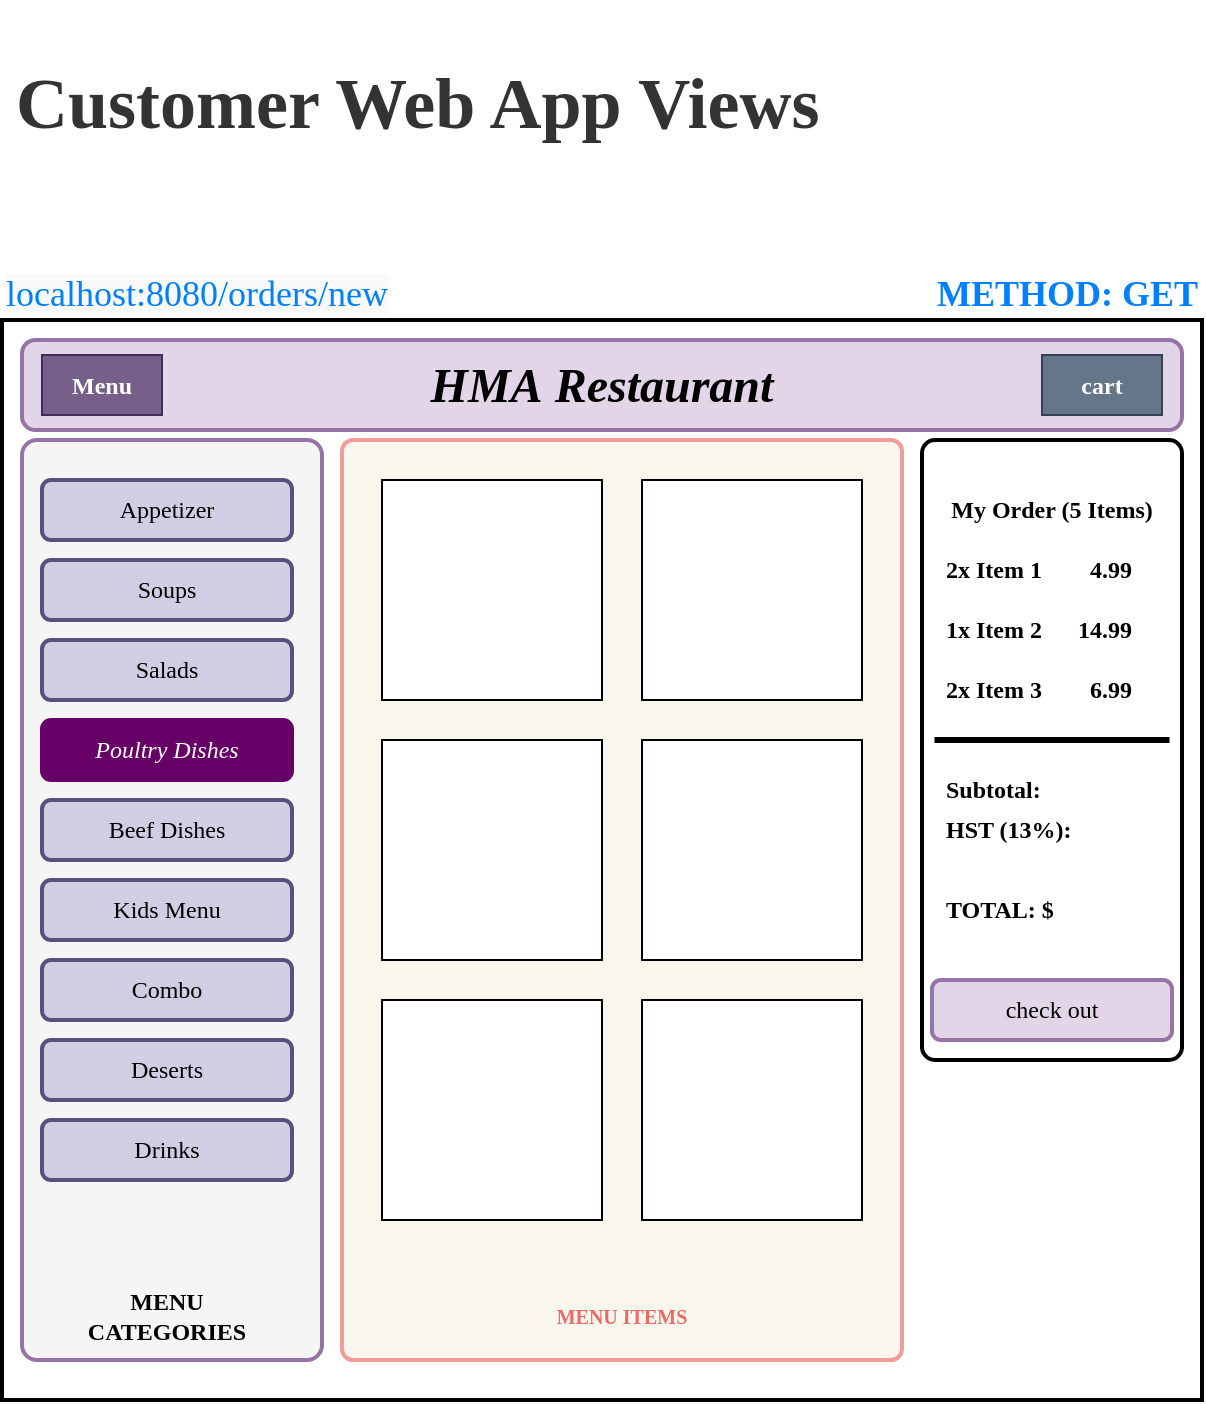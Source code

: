 <mxfile version="15.5.4" type="device" pages="4"><diagram id="Oh20_3txcOo8mv7Kzomo" name="landing_page"><mxGraphModel dx="1248" dy="587" grid="1" gridSize="10" guides="1" tooltips="1" connect="1" arrows="1" fold="1" page="1" pageScale="1" pageWidth="2200" pageHeight="1700" math="0" shadow="0"><root><mxCell id="G-oNSzuglxLzAeeGK745-0"/><mxCell id="G-oNSzuglxLzAeeGK745-1" parent="G-oNSzuglxLzAeeGK745-0"/><mxCell id="F3COdRwFxvAP2r6C27Im-0" value="+" style="whiteSpace=wrap;html=1;strokeWidth=2;" vertex="1" parent="G-oNSzuglxLzAeeGK745-1"><mxGeometry x="80" y="200" width="600" height="540" as="geometry"/></mxCell><mxCell id="F3COdRwFxvAP2r6C27Im-1" value="" style="rounded=1;whiteSpace=wrap;html=1;strokeWidth=2;fillColor=#F5F5F5;arcSize=5;strokeColor=#9673a6;" vertex="1" parent="G-oNSzuglxLzAeeGK745-1"><mxGeometry x="90" y="260" width="150" height="460" as="geometry"/></mxCell><mxCell id="F3COdRwFxvAP2r6C27Im-2" value="&lt;b&gt;&lt;br&gt;&lt;br&gt;&lt;br&gt;&lt;br&gt;&lt;br&gt;&lt;br&gt;&lt;br&gt;&lt;br&gt;&lt;br&gt;&lt;br&gt;&lt;br&gt;&lt;br&gt;&lt;br&gt;&lt;br&gt;&lt;br&gt;&lt;br&gt;&lt;br&gt;&lt;br&gt;&lt;br&gt;&lt;br&gt;&lt;br&gt;&lt;br&gt;&lt;br&gt;&lt;br&gt;&lt;br&gt;&lt;br&gt;&lt;br&gt;&lt;br&gt;&lt;/b&gt;" style="rounded=1;whiteSpace=wrap;html=1;strokeWidth=2;strokeColor=#F19C99;arcSize=2;fillColor=#F9F7ED;" vertex="1" parent="G-oNSzuglxLzAeeGK745-1"><mxGeometry x="250" y="260" width="280" height="460" as="geometry"/></mxCell><mxCell id="F3COdRwFxvAP2r6C27Im-3" value="Beef Dishes" style="rounded=1;whiteSpace=wrap;html=1;fillColor=#d0cee2;strokeColor=#56517e;fontFamily=Bungee;fontSource=https%3A%2F%2Ffonts.googleapis.com%2Fcss%3Ffamily%3DBungee;strokeWidth=2;fontStyle=0;" vertex="1" parent="G-oNSzuglxLzAeeGK745-1"><mxGeometry x="100" y="440" width="125" height="30" as="geometry"/></mxCell><mxCell id="F3COdRwFxvAP2r6C27Im-4" value="Soups" style="rounded=1;whiteSpace=wrap;html=1;fillColor=#d0cee2;strokeColor=#56517e;fontFamily=Bungee;fontSource=https%3A%2F%2Ffonts.googleapis.com%2Fcss%3Ffamily%3DBungee;strokeWidth=2;fontStyle=0;" vertex="1" parent="G-oNSzuglxLzAeeGK745-1"><mxGeometry x="100" y="320" width="125" height="30" as="geometry"/></mxCell><mxCell id="F3COdRwFxvAP2r6C27Im-5" value="&lt;font face=&quot;Bungee&quot; data-font-src=&quot;https://fonts.googleapis.com/css?family=Bungee&quot;&gt;&lt;b&gt;&lt;font style=&quot;font-size: 24px&quot;&gt;&lt;i&gt;HMA&amp;nbsp;&lt;/i&gt;&lt;/font&gt;&lt;/b&gt;&lt;span style=&quot;font-size: 24px&quot;&gt;&lt;b&gt;&lt;i&gt;Restaurant&lt;/i&gt;&lt;/b&gt;&lt;/span&gt;&lt;/font&gt;" style="rounded=1;whiteSpace=wrap;html=1;shadow=0;glass=0;strokeColor=#9673a6;strokeWidth=2;fillColor=#e1d5e7;align=center;" vertex="1" parent="G-oNSzuglxLzAeeGK745-1"><mxGeometry x="90" y="210" width="580" height="45" as="geometry"/></mxCell><mxCell id="F3COdRwFxvAP2r6C27Im-6" value="Appetizer" style="rounded=1;whiteSpace=wrap;html=1;fillColor=#d0cee2;strokeColor=#56517e;fontFamily=Bungee;fontSource=https%3A%2F%2Ffonts.googleapis.com%2Fcss%3Ffamily%3DBungee;strokeWidth=2;fontStyle=0;" vertex="1" parent="G-oNSzuglxLzAeeGK745-1"><mxGeometry x="100" y="280" width="125" height="30" as="geometry"/></mxCell><mxCell id="F3COdRwFxvAP2r6C27Im-7" value="Kids Menu" style="rounded=1;whiteSpace=wrap;html=1;fillColor=#d0cee2;strokeColor=#56517e;fontFamily=Bungee;fontSource=https%3A%2F%2Ffonts.googleapis.com%2Fcss%3Ffamily%3DBungee;strokeWidth=2;fontStyle=0;" vertex="1" parent="G-oNSzuglxLzAeeGK745-1"><mxGeometry x="100" y="480" width="125" height="30" as="geometry"/></mxCell><mxCell id="F3COdRwFxvAP2r6C27Im-8" value="Combo" style="rounded=1;whiteSpace=wrap;html=1;fillColor=#d0cee2;strokeColor=#56517e;fontFamily=Bungee;fontSource=https%3A%2F%2Ffonts.googleapis.com%2Fcss%3Ffamily%3DBungee;strokeWidth=2;fontStyle=0;" vertex="1" parent="G-oNSzuglxLzAeeGK745-1"><mxGeometry x="100" y="520" width="125" height="30" as="geometry"/></mxCell><mxCell id="F3COdRwFxvAP2r6C27Im-9" value="Deserts" style="rounded=1;whiteSpace=wrap;html=1;fillColor=#d0cee2;strokeColor=#56517e;fontFamily=Bungee;fontSource=https%3A%2F%2Ffonts.googleapis.com%2Fcss%3Ffamily%3DBungee;strokeWidth=2;fontStyle=0;" vertex="1" parent="G-oNSzuglxLzAeeGK745-1"><mxGeometry x="100" y="560" width="125" height="30" as="geometry"/></mxCell><mxCell id="F3COdRwFxvAP2r6C27Im-10" value="Drinks" style="rounded=1;whiteSpace=wrap;html=1;fillColor=#d0cee2;strokeColor=#56517e;fontFamily=Bungee;fontSource=https%3A%2F%2Ffonts.googleapis.com%2Fcss%3Ffamily%3DBungee;strokeWidth=2;fontStyle=0;" vertex="1" parent="G-oNSzuglxLzAeeGK745-1"><mxGeometry x="100" y="600" width="125" height="30" as="geometry"/></mxCell><mxCell id="F3COdRwFxvAP2r6C27Im-11" value="Salads" style="rounded=1;whiteSpace=wrap;html=1;fillColor=#d0cee2;strokeColor=#56517e;fontFamily=Bungee;fontSource=https%3A%2F%2Ffonts.googleapis.com%2Fcss%3Ffamily%3DBungee;strokeWidth=2;fontStyle=0;" vertex="1" parent="G-oNSzuglxLzAeeGK745-1"><mxGeometry x="100" y="360" width="125" height="30" as="geometry"/></mxCell><mxCell id="F3COdRwFxvAP2r6C27Im-12" value="" style="rounded=0;whiteSpace=wrap;html=1;fontStyle=1;shadow=0;" vertex="1" parent="G-oNSzuglxLzAeeGK745-1"><mxGeometry x="270" y="280" width="110" height="110" as="geometry"/></mxCell><mxCell id="F3COdRwFxvAP2r6C27Im-13" value="" style="rounded=0;whiteSpace=wrap;html=1;fontStyle=1;shadow=0;" vertex="1" parent="G-oNSzuglxLzAeeGK745-1"><mxGeometry x="400" y="280" width="110" height="110" as="geometry"/></mxCell><mxCell id="F3COdRwFxvAP2r6C27Im-14" value="" style="rounded=0;whiteSpace=wrap;html=1;fontStyle=1;shadow=0;" vertex="1" parent="G-oNSzuglxLzAeeGK745-1"><mxGeometry x="270" y="410" width="110" height="110" as="geometry"/></mxCell><mxCell id="F3COdRwFxvAP2r6C27Im-15" value="" style="rounded=0;whiteSpace=wrap;html=1;fontStyle=1;shadow=0;" vertex="1" parent="G-oNSzuglxLzAeeGK745-1"><mxGeometry x="400" y="410" width="110" height="110" as="geometry"/></mxCell><mxCell id="F3COdRwFxvAP2r6C27Im-16" value="MENU&lt;br&gt;CATEGORIES" style="rounded=1;whiteSpace=wrap;html=1;fillColor=none;strokeColor=none;fontStyle=1;fontFamily=Ubuntu;fontSource=https%3A%2F%2Ffonts.googleapis.com%2Fcss%3Ffamily%3DUbuntu;" vertex="1" parent="G-oNSzuglxLzAeeGK745-1"><mxGeometry x="105" y="680" width="115" height="35" as="geometry"/></mxCell><mxCell id="F3COdRwFxvAP2r6C27Im-17" value="&lt;font color=&quot;#ea6b66&quot; size=&quot;1&quot;&gt;&lt;b&gt;MENU ITEMS&lt;/b&gt;&lt;/font&gt;" style="text;whiteSpace=wrap;html=1;fontSize=24;fontColor=#4D4D4D;align=center;fontFamily=Ubuntu;fontSource=https%3A%2F%2Ffonts.googleapis.com%2Fcss%3Ffamily%3DUbuntu;" vertex="1" parent="G-oNSzuglxLzAeeGK745-1"><mxGeometry x="330" y="672.5" width="120" height="50" as="geometry"/></mxCell><mxCell id="F3COdRwFxvAP2r6C27Im-18" value="" style="rounded=1;whiteSpace=wrap;html=1;strokeWidth=2;arcSize=5;fontFamily=Ubuntu;fontSource=https%3A%2F%2Ffonts.googleapis.com%2Fcss%3Ffamily%3DUbuntu;" vertex="1" parent="G-oNSzuglxLzAeeGK745-1"><mxGeometry x="540" y="260" width="130" height="310" as="geometry"/></mxCell><mxCell id="F3COdRwFxvAP2r6C27Im-19" value="" style="rounded=0;whiteSpace=wrap;html=1;fontStyle=1;shadow=0;" vertex="1" parent="G-oNSzuglxLzAeeGK745-1"><mxGeometry x="400" y="540" width="110" height="110" as="geometry"/></mxCell><mxCell id="F3COdRwFxvAP2r6C27Im-20" value="" style="rounded=0;whiteSpace=wrap;html=1;fontStyle=1;shadow=0;" vertex="1" parent="G-oNSzuglxLzAeeGK745-1"><mxGeometry x="270" y="540" width="110" height="110" as="geometry"/></mxCell><mxCell id="F3COdRwFxvAP2r6C27Im-21" value="My Order (5 Items)" style="rounded=0;whiteSpace=wrap;html=1;fontStyle=1;shadow=0;strokeColor=none;fontFamily=Ubuntu;fontSource=https%3A%2F%2Ffonts.googleapis.com%2Fcss%3Ffamily%3DUbuntu;" vertex="1" parent="G-oNSzuglxLzAeeGK745-1"><mxGeometry x="550" y="280" width="110" height="30" as="geometry"/></mxCell><mxCell id="F3COdRwFxvAP2r6C27Im-22" value="2x Item 1&amp;nbsp; &amp;nbsp; &amp;nbsp; &amp;nbsp; 4.99" style="rounded=0;whiteSpace=wrap;html=1;fontStyle=1;shadow=0;strokeColor=none;fontFamily=Ubuntu;fontSource=https%3A%2F%2Ffonts.googleapis.com%2Fcss%3Ffamily%3DUbuntu;align=left;" vertex="1" parent="G-oNSzuglxLzAeeGK745-1"><mxGeometry x="550" y="310" width="110" height="30" as="geometry"/></mxCell><mxCell id="F3COdRwFxvAP2r6C27Im-23" value="1x Item 2&amp;nbsp; &amp;nbsp; &amp;nbsp; 14.99" style="rounded=0;whiteSpace=wrap;html=1;fontStyle=1;shadow=0;strokeColor=none;fontFamily=Ubuntu;fontSource=https%3A%2F%2Ffonts.googleapis.com%2Fcss%3Ffamily%3DUbuntu;align=left;" vertex="1" parent="G-oNSzuglxLzAeeGK745-1"><mxGeometry x="550" y="340" width="110" height="30" as="geometry"/></mxCell><mxCell id="F3COdRwFxvAP2r6C27Im-24" value="2x Item 3&amp;nbsp; &amp;nbsp; &amp;nbsp; &amp;nbsp; 6.99" style="rounded=0;whiteSpace=wrap;html=1;fontStyle=1;shadow=0;strokeColor=none;fontFamily=Ubuntu;fontSource=https%3A%2F%2Ffonts.googleapis.com%2Fcss%3Ffamily%3DUbuntu;align=left;" vertex="1" parent="G-oNSzuglxLzAeeGK745-1"><mxGeometry x="550" y="370" width="110" height="30" as="geometry"/></mxCell><mxCell id="F3COdRwFxvAP2r6C27Im-25" value="" style="endArrow=none;html=1;rounded=0;fontSize=24;fontColor=#4D4D4D;strokeWidth=3;fontFamily=Ubuntu;fontSource=https%3A%2F%2Ffonts.googleapis.com%2Fcss%3Ffamily%3DUbuntu;" edge="1" parent="G-oNSzuglxLzAeeGK745-1"><mxGeometry width="50" height="50" relative="1" as="geometry"><mxPoint x="546.25" y="410" as="sourcePoint"/><mxPoint x="663.75" y="410" as="targetPoint"/><Array as="points"><mxPoint x="606.25" y="410"/></Array></mxGeometry></mxCell><mxCell id="F3COdRwFxvAP2r6C27Im-26" value="Subtotal:" style="rounded=0;whiteSpace=wrap;html=1;fontStyle=1;shadow=0;strokeColor=none;align=left;fontFamily=Ubuntu;fontSource=https%3A%2F%2Ffonts.googleapis.com%2Fcss%3Ffamily%3DUbuntu;" vertex="1" parent="G-oNSzuglxLzAeeGK745-1"><mxGeometry x="550" y="420" width="110" height="30" as="geometry"/></mxCell><mxCell id="F3COdRwFxvAP2r6C27Im-27" value="HST (13%):" style="rounded=0;whiteSpace=wrap;html=1;fontStyle=1;shadow=0;strokeColor=none;align=left;fontFamily=Ubuntu;fontSource=https%3A%2F%2Ffonts.googleapis.com%2Fcss%3Ffamily%3DUbuntu;" vertex="1" parent="G-oNSzuglxLzAeeGK745-1"><mxGeometry x="550" y="440" width="110" height="30" as="geometry"/></mxCell><mxCell id="F3COdRwFxvAP2r6C27Im-28" value="TOTAL: $" style="rounded=0;whiteSpace=wrap;html=1;fontStyle=1;shadow=0;strokeColor=none;align=left;fontFamily=Ubuntu;fontSource=https%3A%2F%2Ffonts.googleapis.com%2Fcss%3Ffamily%3DUbuntu;" vertex="1" parent="G-oNSzuglxLzAeeGK745-1"><mxGeometry x="550" y="480" width="110" height="30" as="geometry"/></mxCell><mxCell id="F3COdRwFxvAP2r6C27Im-29" value="check out" style="rounded=1;whiteSpace=wrap;html=1;fillColor=#e1d5e7;strokeColor=#9673a6;fontStyle=0;fontFamily=Bungee;fontSource=https%3A%2F%2Ffonts.googleapis.com%2Fcss%3Ffamily%3DBungee;strokeWidth=2;" vertex="1" parent="G-oNSzuglxLzAeeGK745-1"><mxGeometry x="545" y="530" width="120" height="30" as="geometry"/></mxCell><mxCell id="F3COdRwFxvAP2r6C27Im-30" value="&lt;span style=&quot;&quot;&gt;Poultry Dishes&lt;/span&gt;" style="rounded=1;whiteSpace=wrap;html=1;fillColor=#660066;strokeColor=#660066;fontFamily=Bungee;fontSource=https%3A%2F%2Ffonts.googleapis.com%2Fcss%3Ffamily%3DBungee;horizontal=1;fontStyle=2;strokeWidth=2;fontColor=#FFFFFF;" vertex="1" parent="G-oNSzuglxLzAeeGK745-1"><mxGeometry x="100" y="400" width="125" height="30" as="geometry"/></mxCell><mxCell id="F3COdRwFxvAP2r6C27Im-31" value="Menu" style="whiteSpace=wrap;html=1;fillColor=#76608a;strokeColor=#432D57;fontStyle=1;fontFamily=Bungee;fontSource=https%3A%2F%2Ffonts.googleapis.com%2Fcss%3Ffamily%3DBungee;fontColor=#ffffff;" vertex="1" parent="G-oNSzuglxLzAeeGK745-1"><mxGeometry x="100" y="217.5" width="60" height="30" as="geometry"/></mxCell><mxCell id="F3COdRwFxvAP2r6C27Im-32" value="cart" style="whiteSpace=wrap;html=1;fillColor=#647687;strokeColor=#314354;fontStyle=1;fontFamily=Bungee;fontSource=https%3A%2F%2Ffonts.googleapis.com%2Fcss%3Ffamily%3DBungee;fontColor=#ffffff;" vertex="1" parent="G-oNSzuglxLzAeeGK745-1"><mxGeometry x="600" y="217.5" width="60" height="30" as="geometry"/></mxCell><mxCell id="F3COdRwFxvAP2r6C27Im-33" value="&lt;span style=&quot;font-family: ubuntu; font-size: 18px; font-style: normal; font-weight: 400; letter-spacing: normal; text-align: left; text-indent: 0px; text-transform: none; word-spacing: 0px; background-color: rgb(248, 249, 250); display: inline; float: none;&quot;&gt;localhost:8080/orders/new&lt;/span&gt;" style="text;whiteSpace=wrap;html=1;fontFamily=Courier New;fontColor=#007FFF;" vertex="1" parent="G-oNSzuglxLzAeeGK745-1"><mxGeometry x="80" y="170" width="110" height="30" as="geometry"/></mxCell><mxCell id="F3COdRwFxvAP2r6C27Im-34" value="&lt;font face=&quot;ubuntu&quot;&gt;&lt;span style=&quot;font-size: 18px&quot;&gt;METHOD: GET&lt;/span&gt;&lt;/font&gt;" style="text;whiteSpace=wrap;html=1;fontFamily=Courier New;fontColor=#007FFF;align=right;fontStyle=1;" vertex="1" parent="G-oNSzuglxLzAeeGK745-1"><mxGeometry x="470" y="170" width="210" height="30" as="geometry"/></mxCell><mxCell id="F3COdRwFxvAP2r6C27Im-35" value="&lt;h1 style=&quot;color: rgb(51 , 51 , 51) ; font-family: &amp;#34;ubuntu&amp;#34; ; font-style: normal ; letter-spacing: normal ; text-align: left ; text-indent: 0px ; text-transform: none ; word-spacing: 0px ; font-size: 36px&quot;&gt;&lt;font style=&quot;font-size: 36px&quot;&gt;Customer Web App Views&lt;/font&gt;&lt;/h1&gt;&lt;p style=&quot;color: rgb(51 , 51 , 51) ; font-family: &amp;#34;ubuntu&amp;#34; ; font-style: normal ; letter-spacing: normal ; text-align: left ; text-indent: 0px ; text-transform: none ; word-spacing: 0px ; font-size: 36px&quot;&gt;&lt;/p&gt;&lt;font style=&quot;font-size: 36px&quot;&gt;&lt;span style=&quot;color: rgb(51 , 51 , 51) ; font-family: &amp;#34;ubuntu&amp;#34; ; font-style: normal ; letter-spacing: normal ; text-align: left ; text-indent: 0px ; text-transform: none ; word-spacing: 0px ; background-color: rgb(248 , 249 , 250) ; display: inline ; float: none&quot;&gt;&lt;/span&gt;&lt;/font&gt;" style="text;whiteSpace=wrap;html=1;fontFamily=Courier New;fontColor=#007FFF;fontStyle=1;" vertex="1" parent="G-oNSzuglxLzAeeGK745-1"><mxGeometry x="85" y="40" width="580" height="80" as="geometry"/></mxCell></root></mxGraphModel></diagram><diagram id="WBKb0CZwtarDM4w7vfx-" name="Customer_views"><mxGraphModel dx="1040" dy="489" grid="1" gridSize="10" guides="1" tooltips="1" connect="1" arrows="1" fold="1" page="1" pageScale="1" pageWidth="850" pageHeight="1100" math="0" shadow="0"><root><mxCell id="p8xapm1PMuaOSSSKXz_Y-0"/><mxCell id="p8xapm1PMuaOSSSKXz_Y-1" parent="p8xapm1PMuaOSSSKXz_Y-0"/><mxCell id="nVThmnM3CFDBkb-jCu_0-44" value="+" style="whiteSpace=wrap;html=1;strokeWidth=2;" parent="p8xapm1PMuaOSSSKXz_Y-1" vertex="1"><mxGeometry x="80" y="200" width="600" height="540" as="geometry"/></mxCell><mxCell id="nVThmnM3CFDBkb-jCu_0-49" value="&lt;span style=&quot;font-size: 24px&quot;&gt;&lt;b&gt;HMA&lt;/b&gt;&lt;/span&gt;" style="rounded=1;whiteSpace=wrap;html=1;shadow=0;glass=0;strokeColor=#9673a6;strokeWidth=2;fillColor=#e1d5e7;align=left;spacingLeft=50;fontFamily=Ubuntu;fontSource=https%3A%2F%2Ffonts.googleapis.com%2Fcss%3Ffamily%3DUbuntu;fontStyle=0" parent="p8xapm1PMuaOSSSKXz_Y-1" vertex="1"><mxGeometry x="90" y="210" width="580" height="45" as="geometry"/></mxCell><mxCell id="myFNqMUrIo27zPRJg7zA-2" value="cart" style="whiteSpace=wrap;html=1;fillColor=#647687;strokeColor=#314354;fontStyle=1;fontFamily=Bungee;fontSource=https%3A%2F%2Ffonts.googleapis.com%2Fcss%3Ffamily%3DBungee;fontColor=#ffffff;" parent="p8xapm1PMuaOSSSKXz_Y-1" vertex="1"><mxGeometry x="530" y="217.5" width="60" height="30" as="geometry"/></mxCell><mxCell id="WjPPRBAItHBPJP570sCu-0" value="&lt;h1&gt;Customer Requirements&lt;/h1&gt;&lt;p&gt;&lt;/p&gt;- Customer CAN visit web site and browse Menu Items based on Category&lt;br&gt;&lt;br&gt;- Customer CAN SELECT / ADD / REMOVE&amp;nbsp; items to their Order&lt;br&gt;&lt;br&gt;- Customer CAN add a NOTE for a specific ITEM&amp;nbsp;&lt;br&gt;&lt;br&gt;- Web app MUST display current item list with line item &lt;i&gt;&lt;b&gt;QTY&lt;/b&gt;&lt;/i&gt;, &lt;i&gt;&lt;b&gt;DESCRIPTION&lt;/b&gt;&lt;/i&gt;, and &lt;i&gt;&lt;b&gt;PRICE&lt;/b&gt;&lt;/i&gt;&lt;br&gt;&lt;br&gt;- Web app MUST display calculated &lt;b&gt;&lt;i&gt;SUBTOTAL&lt;/i&gt;&lt;/b&gt;,&lt;i&gt; &lt;b&gt;TAX&lt;/b&gt;&lt;/i&gt; and &lt;b&gt;&lt;i&gt;TOTAL&lt;/i&gt;&lt;/b&gt;&lt;br&gt;&lt;br&gt;- Customer CAN Submit order&lt;br&gt;&lt;span&gt;&#9;&lt;/span&gt;&lt;span style=&quot;white-space: pre&quot;&gt;&#9;&lt;/span&gt;-&amp;nbsp;On Submit, Customer MUST fill a FORM to PLACE ORDER&lt;br&gt;&lt;span&gt;&#9;&lt;/span&gt;&lt;span style=&quot;white-space: pre&quot;&gt;&#9;&lt;/span&gt;- Customer CAN go back and modify the order&lt;br&gt;&lt;br&gt;- Customer CAN view updated order STATUS on the web app&lt;br&gt;&lt;div&gt;&lt;span style=&quot;white-space: pre&quot;&gt;&#9;&lt;/span&gt;- No login is required, the web app can respond with a short URL similar to tinyApp&lt;br&gt;&lt;/div&gt;&lt;div&gt;&lt;span style=&quot;white-space: pre&quot;&gt;&#9;&lt;/span&gt;/u/:order# rendering a view with order information / expected pick up time&lt;br&gt;&lt;/div&gt;&lt;div&gt;&lt;br&gt;&lt;/div&gt;&lt;div&gt;&lt;/div&gt;- Customer CAN receive notification message via SMS&amp;nbsp;" style="text;html=1;strokeColor=#666666;fillColor=#f5f5f5;spacing=5;spacingTop=-20;whiteSpace=wrap;overflow=hidden;rounded=0;shadow=0;glass=0;labelBackgroundColor=none;fontFamily=Ubuntu;fontSource=https%3A%2F%2Ffonts.googleapis.com%2Fcss%3Ffamily%3DUbuntu;fontSize=18;align=left;fontColor=#333333;" parent="p8xapm1PMuaOSSSKXz_Y-1" vertex="1"><mxGeometry x="880" y="200" width="720" height="750" as="geometry"/></mxCell><mxCell id="Hfx5YO31dpzZpWNMFLUt-0" value="&lt;b&gt;&lt;br&gt;&lt;br&gt;&lt;br&gt;&lt;br&gt;&lt;br&gt;&lt;br&gt;&lt;br&gt;&lt;br&gt;&lt;br&gt;&lt;br&gt;&lt;br&gt;&lt;br&gt;&lt;br&gt;&lt;br&gt;&lt;br&gt;&lt;br&gt;&lt;br&gt;&lt;br&gt;&lt;br&gt;&lt;br&gt;&lt;br&gt;&lt;br&gt;&lt;br&gt;&lt;br&gt;&lt;br&gt;&lt;br&gt;&lt;br&gt;&lt;br&gt;&lt;/b&gt;" style="rounded=1;whiteSpace=wrap;html=1;strokeWidth=2;strokeColor=#36393d;arcSize=2;fillColor=#f9f7ed;" parent="p8xapm1PMuaOSSSKXz_Y-1" vertex="1"><mxGeometry x="160" y="831" width="440" height="410" as="geometry"/></mxCell><mxCell id="Hfx5YO31dpzZpWNMFLUt-2" value="PLACE ORDER" style="rounded=1;whiteSpace=wrap;html=1;absoluteArcSize=1;arcSize=14;strokeWidth=2;shadow=0;glass=0;fontFamily=Ubuntu;fontSize=14;fillColor=#d5e8d4;align=center;fontStyle=1;fontSource=https%3A%2F%2Ffonts.googleapis.com%2Fcss%3Ffamily%3DUbuntu;strokeColor=#82b366;" parent="p8xapm1PMuaOSSSKXz_Y-1" vertex="1"><mxGeometry x="180" y="1170" width="250" height="50" as="geometry"/></mxCell><mxCell id="Hfx5YO31dpzZpWNMFLUt-4" value="" style="rounded=0;whiteSpace=wrap;html=1;fontStyle=1;shadow=0;align=left;spacingLeft=10;" parent="p8xapm1PMuaOSSSKXz_Y-1" vertex="1"><mxGeometry x="180" y="1010" width="400" height="140" as="geometry"/></mxCell><mxCell id="Hfx5YO31dpzZpWNMFLUt-5" value="ORDER FORM" style="rounded=0;whiteSpace=wrap;html=1;fontStyle=1;shadow=0;align=center;spacingLeft=10;strokeColor=none;fillColor=none;fontFamily=Bungee;fontSource=https%3A%2F%2Ffonts.googleapis.com%2Fcss%3Ffamily%3DBungee;fontSize=18;" parent="p8xapm1PMuaOSSSKXz_Y-1" vertex="1"><mxGeometry x="260" y="850" width="240" height="30" as="geometry"/></mxCell><mxCell id="Hfx5YO31dpzZpWNMFLUt-6" value="VISA" style="rounded=0;whiteSpace=wrap;html=1;fontStyle=3;shadow=0;align=left;spacingLeft=10;strokeColor=default;" parent="p8xapm1PMuaOSSSKXz_Y-1" vertex="1"><mxGeometry x="490" y="1030" width="80" height="30" as="geometry"/></mxCell><mxCell id="Hfx5YO31dpzZpWNMFLUt-7" value="XXXX -&amp;nbsp; XXXX - XXXX - XXXX" style="rounded=0;whiteSpace=wrap;html=1;fontStyle=1;shadow=0;align=center;spacingLeft=10;" parent="p8xapm1PMuaOSSSKXz_Y-1" vertex="1"><mxGeometry x="320" y="1070" width="250" height="30" as="geometry"/></mxCell><mxCell id="Hfx5YO31dpzZpWNMFLUt-8" value="YY / MM&amp;nbsp;" style="rounded=0;whiteSpace=wrap;html=1;fontStyle=1;shadow=0;align=center;spacingLeft=10;" parent="p8xapm1PMuaOSSSKXz_Y-1" vertex="1"><mxGeometry x="320" y="1110" width="120" height="30" as="geometry"/></mxCell><mxCell id="Hfx5YO31dpzZpWNMFLUt-9" value="CCC" style="rounded=0;whiteSpace=wrap;html=1;fontStyle=1;shadow=0;align=center;spacingLeft=10;" parent="p8xapm1PMuaOSSSKXz_Y-1" vertex="1"><mxGeometry x="520" y="1110" width="50" height="30" as="geometry"/></mxCell><mxCell id="Hfx5YO31dpzZpWNMFLUt-10" value="PAYMENT TYPE" style="rounded=0;whiteSpace=wrap;html=1;fontStyle=1;shadow=0;align=left;spacingLeft=10;strokeColor=none;" parent="p8xapm1PMuaOSSSKXz_Y-1" vertex="1"><mxGeometry x="190" y="1030" width="110" height="30" as="geometry"/></mxCell><mxCell id="Hfx5YO31dpzZpWNMFLUt-12" value="MODIFY ORDER" style="rounded=1;whiteSpace=wrap;html=1;absoluteArcSize=1;arcSize=14;strokeWidth=2;shadow=0;glass=0;fontFamily=Ubuntu;fontSize=14;fillColor=#ffe6cc;align=center;fontStyle=1;fontSource=https%3A%2F%2Ffonts.googleapis.com%2Fcss%3Ffamily%3DUbuntu;strokeColor=#d79b00;" parent="p8xapm1PMuaOSSSKXz_Y-1" vertex="1"><mxGeometry x="450" y="1170" width="130" height="50" as="geometry"/></mxCell><mxCell id="C45QaMN0J4CYQU2xpBby-0" value="" style="edgeStyle=orthogonalEdgeStyle;rounded=0;orthogonalLoop=1;jettySize=auto;html=1;fontFamily=Ubuntu;fontSize=14;fontColor=#4D4D4D;strokeWidth=3;fontStyle=0;fontSource=https%3A%2F%2Ffonts.googleapis.com%2Fcss%3Ffamily%3DUbuntu;entryX=0.5;entryY=0;entryDx=0;entryDy=0;" parent="p8xapm1PMuaOSSSKXz_Y-1" source="C45QaMN0J4CYQU2xpBby-1" target="C45QaMN0J4CYQU2xpBby-3" edge="1"><mxGeometry relative="1" as="geometry"><mxPoint x="1155" y="1370" as="targetPoint"/></mxGeometry></mxCell><mxCell id="C45QaMN0J4CYQU2xpBby-1" value="browse&lt;br style=&quot;font-size: 14px;&quot;&gt;menu&lt;br style=&quot;font-size: 14px;&quot;&gt;categories" style="rounded=1;whiteSpace=wrap;html=1;absoluteArcSize=1;arcSize=14;strokeWidth=2;shadow=0;glass=0;fontFamily=Ubuntu;fontSize=14;fillColor=#fff2cc;align=center;fontStyle=0;fontSource=https%3A%2F%2Ffonts.googleapis.com%2Fcss%3Ffamily%3DUbuntu;strokeColor=#d6b656;" parent="p8xapm1PMuaOSSSKXz_Y-1" vertex="1"><mxGeometry x="1105" y="1230" width="100" height="80" as="geometry"/></mxCell><mxCell id="C45QaMN0J4CYQU2xpBby-2" value="" style="edgeStyle=orthogonalEdgeStyle;rounded=0;orthogonalLoop=1;jettySize=auto;html=1;fontFamily=Ubuntu;fontSize=15;fontColor=#4D4D4D;strokeWidth=3;fontSource=https%3A%2F%2Ffonts.googleapis.com%2Fcss%3Ffamily%3DUbuntu;fontStyle=0;" parent="p8xapm1PMuaOSSSKXz_Y-1" source="C45QaMN0J4CYQU2xpBby-3" edge="1"><mxGeometry relative="1" as="geometry"><mxPoint x="1155" y="1590" as="targetPoint"/></mxGeometry></mxCell><mxCell id="C45QaMN0J4CYQU2xpBby-3" value="add/remove&lt;br style=&quot;font-size: 14px;&quot;&gt;items" style="rounded=1;whiteSpace=wrap;html=1;absoluteArcSize=1;arcSize=14;strokeWidth=2;shadow=0;glass=0;fontFamily=Ubuntu;fontSize=14;fillColor=#fff2cc;align=center;fontStyle=0;fontSource=https%3A%2F%2Ffonts.googleapis.com%2Fcss%3Ffamily%3DUbuntu;strokeColor=#d6b656;" parent="p8xapm1PMuaOSSSKXz_Y-1" vertex="1"><mxGeometry x="1105" y="1400" width="100" height="60" as="geometry"/></mxCell><mxCell id="C45QaMN0J4CYQU2xpBby-4" style="edgeStyle=orthogonalEdgeStyle;rounded=0;orthogonalLoop=1;jettySize=auto;html=1;exitX=1;exitY=0.5;exitDx=0;exitDy=0;exitPerimeter=0;fontFamily=Ubuntu;fontSize=15;fontColor=#4D4D4D;strokeWidth=3;fontSource=https%3A%2F%2Ffonts.googleapis.com%2Fcss%3Ffamily%3DUbuntu;fontStyle=0;entryX=1;entryY=0.5;entryDx=0;entryDy=0;" parent="p8xapm1PMuaOSSSKXz_Y-1" source="C45QaMN0J4CYQU2xpBby-6" target="C45QaMN0J4CYQU2xpBby-1" edge="1"><mxGeometry relative="1" as="geometry"><mxPoint x="1205" y="1640" as="sourcePoint"/><mxPoint x="1275" y="1450" as="targetPoint"/><Array as="points"><mxPoint x="1275" y="1580"/><mxPoint x="1275" y="1270"/></Array></mxGeometry></mxCell><mxCell id="C45QaMN0J4CYQU2xpBby-5" value="" style="edgeStyle=orthogonalEdgeStyle;rounded=0;orthogonalLoop=1;jettySize=auto;html=1;fontFamily=Ubuntu;fontSize=15;fontColor=#4D4D4D;strokeWidth=3;exitX=0.5;exitY=1;exitDx=0;exitDy=0;exitPerimeter=0;fontSource=https%3A%2F%2Ffonts.googleapis.com%2Fcss%3Ffamily%3DUbuntu;fontStyle=0;entryX=0.5;entryY=0;entryDx=0;entryDy=0;" parent="p8xapm1PMuaOSSSKXz_Y-1" target="C45QaMN0J4CYQU2xpBby-8" edge="1"><mxGeometry relative="1" as="geometry"><mxPoint x="1155" y="1630" as="sourcePoint"/><mxPoint x="1205" y="1660" as="targetPoint"/></mxGeometry></mxCell><mxCell id="C45QaMN0J4CYQU2xpBby-6" value="SUBMIT" style="strokeWidth=2;html=1;shape=mxgraph.flowchart.decision;whiteSpace=wrap;shadow=0;glass=0;fontFamily=Ubuntu;fontSize=14;fillColor=#ffe6cc;align=center;fontStyle=1;fontSource=https%3A%2F%2Ffonts.googleapis.com%2Fcss%3Ffamily%3DUbuntu;strokeColor=#d79b00;" parent="p8xapm1PMuaOSSSKXz_Y-1" vertex="1"><mxGeometry x="1105" y="1530" width="100" height="100" as="geometry"/></mxCell><mxCell id="C45QaMN0J4CYQU2xpBby-7" value="" style="edgeStyle=orthogonalEdgeStyle;rounded=0;orthogonalLoop=1;jettySize=auto;html=1;fontFamily=Ubuntu;fontSource=https%3A%2F%2Ffonts.googleapis.com%2Fcss%3Ffamily%3DUbuntu;fontSize=15;fontColor=#4D4D4D;strokeWidth=3;" parent="p8xapm1PMuaOSSSKXz_Y-1" source="C45QaMN0J4CYQU2xpBby-8" target="C45QaMN0J4CYQU2xpBby-14" edge="1"><mxGeometry relative="1" as="geometry"/></mxCell><mxCell id="C45QaMN0J4CYQU2xpBby-8" value="Order&lt;br&gt;Form" style="rounded=1;whiteSpace=wrap;html=1;absoluteArcSize=1;arcSize=14;strokeWidth=2;shadow=0;glass=0;fontFamily=Ubuntu;fontSize=14;fillColor=#fff2cc;align=center;fontStyle=1;fontSource=https%3A%2F%2Ffonts.googleapis.com%2Fcss%3Ffamily%3DUbuntu;strokeColor=#d6b656;" parent="p8xapm1PMuaOSSSKXz_Y-1" vertex="1"><mxGeometry x="1071" y="1690" width="168" height="60" as="geometry"/></mxCell><mxCell id="C45QaMN0J4CYQU2xpBby-9" value="" style="edgeStyle=orthogonalEdgeStyle;rounded=0;orthogonalLoop=1;jettySize=auto;html=1;fontFamily=Ubuntu;fontSource=https%3A%2F%2Ffonts.googleapis.com%2Fcss%3Ffamily%3DUbuntu;fontSize=15;fontColor=#4D4D4D;strokeWidth=3;" parent="p8xapm1PMuaOSSSKXz_Y-1" source="C45QaMN0J4CYQU2xpBby-10" target="C45QaMN0J4CYQU2xpBby-1" edge="1"><mxGeometry relative="1" as="geometry"/></mxCell><mxCell id="C45QaMN0J4CYQU2xpBby-10" value="&lt;span style=&quot;color: rgb(77 , 77 , 77) ; font-family: &amp;#34;ubuntu&amp;#34; ; font-size: 14px ; font-style: normal ; font-weight: 400 ; letter-spacing: normal ; text-align: center ; text-indent: 0px ; text-transform: none ; word-spacing: 0px ; display: inline ; float: none&quot;&gt;customer&lt;/span&gt;&lt;br style=&quot;color: rgb(77 , 77 , 77) ; font-family: &amp;#34;ubuntu&amp;#34; ; font-size: 14px ; font-style: normal ; font-weight: 400 ; letter-spacing: normal ; text-align: center ; text-indent: 0px ; text-transform: none ; word-spacing: 0px&quot;&gt;&lt;span style=&quot;color: rgb(77 , 77 , 77) ; font-family: &amp;#34;ubuntu&amp;#34; ; font-size: 14px ; font-style: normal ; font-weight: 400 ; letter-spacing: normal ; text-align: center ; text-indent: 0px ; text-transform: none ; word-spacing: 0px ; display: inline ; float: none&quot;&gt;visits&lt;/span&gt;&lt;br style=&quot;color: rgb(77 , 77 , 77) ; font-family: &amp;#34;ubuntu&amp;#34; ; font-size: 14px ; font-style: normal ; font-weight: 400 ; letter-spacing: normal ; text-align: center ; text-indent: 0px ; text-transform: none ; word-spacing: 0px&quot;&gt;&lt;span style=&quot;color: rgb(77 , 77 , 77) ; font-family: &amp;#34;ubuntu&amp;#34; ; font-size: 14px ; font-style: normal ; font-weight: 400 ; letter-spacing: normal ; text-align: center ; text-indent: 0px ; text-transform: none ; word-spacing: 0px ; display: inline ; float: none&quot;&gt;website&lt;/span&gt;" style="strokeWidth=2;html=1;shape=mxgraph.flowchart.start_2;whiteSpace=wrap;shadow=0;glass=0;fontFamily=Ubuntu;fontSource=https%3A%2F%2Ffonts.googleapis.com%2Fcss%3Ffamily%3DUbuntu;fontSize=15;fillColor=none;align=center;strokeColor=#82b366;" parent="p8xapm1PMuaOSSSKXz_Y-1" vertex="1"><mxGeometry x="925" y="1220" width="100" height="100" as="geometry"/></mxCell><mxCell id="C45QaMN0J4CYQU2xpBby-11" value="NO" style="rounded=0;whiteSpace=wrap;html=1;absoluteArcSize=1;arcSize=14;strokeWidth=2;shadow=0;glass=0;fontFamily=Ubuntu;fontSize=14;fontColor=#4D4D4D;fillColor=none;align=center;fontStyle=1;fontSource=https%3A%2F%2Ffonts.googleapis.com%2Fcss%3Ffamily%3DUbuntu;strokeColor=none;" parent="p8xapm1PMuaOSSSKXz_Y-1" vertex="1"><mxGeometry x="1215" y="1539" width="50" height="40" as="geometry"/></mxCell><mxCell id="C45QaMN0J4CYQU2xpBby-12" value="YES" style="rounded=0;whiteSpace=wrap;html=1;absoluteArcSize=1;arcSize=14;strokeWidth=2;shadow=0;glass=0;fontFamily=Ubuntu;fontSize=14;fontColor=#4D4D4D;fillColor=none;align=center;fontStyle=1;fontSource=https%3A%2F%2Ffonts.googleapis.com%2Fcss%3Ffamily%3DUbuntu;strokeColor=none;" parent="p8xapm1PMuaOSSSKXz_Y-1" vertex="1"><mxGeometry x="1105" y="1630" width="50" height="40" as="geometry"/></mxCell><mxCell id="C45QaMN0J4CYQU2xpBby-13" value="" style="edgeStyle=orthogonalEdgeStyle;rounded=0;orthogonalLoop=1;jettySize=auto;html=1;fontFamily=Ubuntu;fontSource=https%3A%2F%2Ffonts.googleapis.com%2Fcss%3Ffamily%3DUbuntu;fontSize=15;fontColor=#4D4D4D;strokeWidth=3;" parent="p8xapm1PMuaOSSSKXz_Y-1" source="C45QaMN0J4CYQU2xpBby-14" target="C45QaMN0J4CYQU2xpBby-17" edge="1"><mxGeometry relative="1" as="geometry"/></mxCell><mxCell id="C45QaMN0J4CYQU2xpBby-14" value="PLACE ORDER" style="rounded=1;whiteSpace=wrap;html=1;absoluteArcSize=1;arcSize=14;strokeWidth=2;shadow=0;glass=0;fontFamily=Ubuntu;fontSize=14;fillColor=#fff2cc;align=center;fontStyle=0;fontSource=https%3A%2F%2Ffonts.googleapis.com%2Fcss%3Ffamily%3DUbuntu;strokeColor=#d6b656;" parent="p8xapm1PMuaOSSSKXz_Y-1" vertex="1"><mxGeometry x="1070" y="1790" width="170" height="60" as="geometry"/></mxCell><mxCell id="C45QaMN0J4CYQU2xpBby-15" value="" style="edgeStyle=orthogonalEdgeStyle;rounded=0;orthogonalLoop=1;jettySize=auto;html=1;fontFamily=Ubuntu;fontSource=https%3A%2F%2Ffonts.googleapis.com%2Fcss%3Ffamily%3DUbuntu;fontSize=15;fontColor=#4D4D4D;strokeWidth=3;" parent="p8xapm1PMuaOSSSKXz_Y-1" source="C45QaMN0J4CYQU2xpBby-17" target="C45QaMN0J4CYQU2xpBby-18" edge="1"><mxGeometry relative="1" as="geometry"/></mxCell><mxCell id="C45QaMN0J4CYQU2xpBby-16" style="edgeStyle=orthogonalEdgeStyle;rounded=0;orthogonalLoop=1;jettySize=auto;html=1;fontFamily=Ubuntu;fontSource=https%3A%2F%2Ffonts.googleapis.com%2Fcss%3Ffamily%3DUbuntu;fontSize=15;fontColor=#4D4D4D;strokeWidth=3;entryX=0;entryY=0.5;entryDx=0;entryDy=0;exitX=0;exitY=0.5;exitDx=0;exitDy=0;exitPerimeter=0;" parent="p8xapm1PMuaOSSSKXz_Y-1" source="C45QaMN0J4CYQU2xpBby-17" target="C45QaMN0J4CYQU2xpBby-3" edge="1"><mxGeometry relative="1" as="geometry"><mxPoint x="1405" y="1750" as="targetPoint"/><mxPoint x="1095" y="2010" as="sourcePoint"/><Array as="points"><mxPoint x="975" y="1950"/><mxPoint x="975" y="1430"/></Array></mxGeometry></mxCell><mxCell id="g2bOk0jbO7K4m4m8cPXX-16" value="" style="edgeStyle=orthogonalEdgeStyle;rounded=0;orthogonalLoop=1;jettySize=auto;html=1;fontFamily=Courier New;fontSize=36;fontColor=#67AB9F;strokeWidth=3;" parent="p8xapm1PMuaOSSSKXz_Y-1" source="C45QaMN0J4CYQU2xpBby-17" target="g2bOk0jbO7K4m4m8cPXX-15" edge="1"><mxGeometry relative="1" as="geometry"/></mxCell><mxCell id="C45QaMN0J4CYQU2xpBby-17" value="FORM&lt;br&gt;ACTION" style="strokeWidth=2;html=1;shape=mxgraph.flowchart.decision;whiteSpace=wrap;shadow=0;glass=0;fontFamily=Ubuntu;fontSize=14;fillColor=#ffe6cc;align=center;fontStyle=1;fontSource=https%3A%2F%2Ffonts.googleapis.com%2Fcss%3Ffamily%3DUbuntu;strokeColor=#d79b00;" parent="p8xapm1PMuaOSSSKXz_Y-1" vertex="1"><mxGeometry x="1105" y="1900" width="100" height="100" as="geometry"/></mxCell><mxCell id="C45QaMN0J4CYQU2xpBby-18" value="Update Web App" style="rounded=1;whiteSpace=wrap;html=1;absoluteArcSize=1;arcSize=14;strokeWidth=2;shadow=0;glass=0;fontFamily=Ubuntu;fontSize=14;fillColor=#d5e8d4;align=center;fontStyle=1;fontSource=https%3A%2F%2Ffonts.googleapis.com%2Fcss%3Ffamily%3DUbuntu;strokeColor=#82b366;" parent="p8xapm1PMuaOSSSKXz_Y-1" vertex="1"><mxGeometry x="966" y="2110" width="160" height="60" as="geometry"/></mxCell><mxCell id="C45QaMN0J4CYQU2xpBby-19" value="PLACE&lt;br&gt;ORDER" style="rounded=0;whiteSpace=wrap;html=1;absoluteArcSize=1;arcSize=14;strokeWidth=2;shadow=0;glass=0;fontFamily=Ubuntu;fontSize=14;fontColor=#4D4D4D;fillColor=none;align=center;fontStyle=1;fontSource=https%3A%2F%2Ffonts.googleapis.com%2Fcss%3Ffamily%3DUbuntu;strokeColor=none;" parent="p8xapm1PMuaOSSSKXz_Y-1" vertex="1"><mxGeometry x="1090" y="2000" width="50" height="40" as="geometry"/></mxCell><mxCell id="C45QaMN0J4CYQU2xpBby-20" value="MODIFY&lt;br&gt;ORDER" style="rounded=0;whiteSpace=wrap;html=1;absoluteArcSize=1;arcSize=14;strokeWidth=2;shadow=0;glass=0;fontFamily=Ubuntu;fontSize=14;fontColor=#4D4D4D;fillColor=none;align=center;fontStyle=1;fontSource=https%3A%2F%2Ffonts.googleapis.com%2Fcss%3Ffamily%3DUbuntu;strokeColor=none;" parent="p8xapm1PMuaOSSSKXz_Y-1" vertex="1"><mxGeometry x="1021" y="1910" width="50" height="40" as="geometry"/></mxCell><mxCell id="C45QaMN0J4CYQU2xpBby-22" value="+" style="whiteSpace=wrap;html=1;strokeWidth=2;" parent="p8xapm1PMuaOSSSKXz_Y-1" vertex="1"><mxGeometry x="80" y="1420" width="600" height="490" as="geometry"/></mxCell><mxCell id="C45QaMN0J4CYQU2xpBby-27" value="&lt;font face=&quot;Bungee&quot; data-font-src=&quot;https://fonts.googleapis.com/css?family=Bungee&quot;&gt;&lt;b&gt;&lt;font style=&quot;font-size: 24px&quot;&gt;&lt;i&gt;HMA&amp;nbsp;&lt;/i&gt;&lt;/font&gt;&lt;/b&gt;&lt;span style=&quot;font-size: 24px&quot;&gt;&lt;b&gt;&lt;i&gt;Restaurant&lt;/i&gt;&lt;/b&gt;&lt;/span&gt;&lt;/font&gt;" style="rounded=1;whiteSpace=wrap;html=1;shadow=0;glass=0;strokeColor=#9673a6;strokeWidth=2;fillColor=#e1d5e7;align=center;" parent="p8xapm1PMuaOSSSKXz_Y-1" vertex="1"><mxGeometry x="90" y="1430" width="580" height="45" as="geometry"/></mxCell><mxCell id="C45QaMN0J4CYQU2xpBby-40" value="" style="rounded=1;whiteSpace=wrap;html=1;strokeWidth=2;arcSize=5;fontFamily=Ubuntu;fontSource=https%3A%2F%2Ffonts.googleapis.com%2Fcss%3Ffamily%3DUbuntu;" parent="p8xapm1PMuaOSSSKXz_Y-1" vertex="1"><mxGeometry x="200" y="1570" width="380" height="310" as="geometry"/></mxCell><mxCell id="C45QaMN0J4CYQU2xpBby-43" value="My Order (5 Items)" style="rounded=0;whiteSpace=wrap;html=1;fontStyle=1;shadow=0;strokeColor=none;fontFamily=Ubuntu;fontSource=https%3A%2F%2Ffonts.googleapis.com%2Fcss%3Ffamily%3DUbuntu;" parent="p8xapm1PMuaOSSSKXz_Y-1" vertex="1"><mxGeometry x="220" y="1580" width="110" height="30" as="geometry"/></mxCell><mxCell id="C45QaMN0J4CYQU2xpBby-44" value="4.99" style="rounded=0;whiteSpace=wrap;html=1;fontStyle=1;shadow=0;strokeColor=none;fontFamily=Ubuntu;fontSource=https%3A%2F%2Ffonts.googleapis.com%2Fcss%3Ffamily%3DUbuntu;align=right;" parent="p8xapm1PMuaOSSSKXz_Y-1" vertex="1"><mxGeometry x="440" y="1620" width="110" height="30" as="geometry"/></mxCell><mxCell id="C45QaMN0J4CYQU2xpBby-47" value="" style="endArrow=none;html=1;rounded=0;fontSize=24;fontColor=#4D4D4D;strokeWidth=3;fontFamily=Ubuntu;fontSource=https%3A%2F%2Ffonts.googleapis.com%2Fcss%3Ffamily%3DUbuntu;exitX=0.026;exitY=0.484;exitDx=0;exitDy=0;exitPerimeter=0;" parent="p8xapm1PMuaOSSSKXz_Y-1" source="C45QaMN0J4CYQU2xpBby-40" edge="1"><mxGeometry width="50" height="50" relative="1" as="geometry"><mxPoint x="432.5" y="1720" as="sourcePoint"/><mxPoint x="550" y="1720" as="targetPoint"/><Array as="points"><mxPoint x="492.5" y="1720"/></Array></mxGeometry></mxCell><mxCell id="C45QaMN0J4CYQU2xpBby-48" value="Subtotal:" style="rounded=0;whiteSpace=wrap;html=1;fontStyle=1;shadow=0;strokeColor=none;align=left;fontFamily=Ubuntu;fontSource=https%3A%2F%2Ffonts.googleapis.com%2Fcss%3Ffamily%3DUbuntu;" parent="p8xapm1PMuaOSSSKXz_Y-1" vertex="1"><mxGeometry x="436.25" y="1730" width="110" height="30" as="geometry"/></mxCell><mxCell id="C45QaMN0J4CYQU2xpBby-49" value="HST (13%):" style="rounded=0;whiteSpace=wrap;html=1;fontStyle=1;shadow=0;strokeColor=none;align=left;fontFamily=Ubuntu;fontSource=https%3A%2F%2Ffonts.googleapis.com%2Fcss%3Ffamily%3DUbuntu;" parent="p8xapm1PMuaOSSSKXz_Y-1" vertex="1"><mxGeometry x="436.25" y="1750" width="110" height="30" as="geometry"/></mxCell><mxCell id="C45QaMN0J4CYQU2xpBby-50" value="TOTAL: $" style="rounded=0;whiteSpace=wrap;html=1;fontStyle=1;shadow=0;strokeColor=none;align=left;fontFamily=Ubuntu;fontSource=https%3A%2F%2Ffonts.googleapis.com%2Fcss%3Ffamily%3DUbuntu;" parent="p8xapm1PMuaOSSSKXz_Y-1" vertex="1"><mxGeometry x="436.25" y="1790" width="110" height="30" as="geometry"/></mxCell><mxCell id="C45QaMN0J4CYQU2xpBby-53" value="Menu" style="whiteSpace=wrap;html=1;fillColor=#76608a;strokeColor=#432D57;fontStyle=1;fontFamily=Bungee;fontSource=https%3A%2F%2Ffonts.googleapis.com%2Fcss%3Ffamily%3DBungee;fontColor=#ffffff;" parent="p8xapm1PMuaOSSSKXz_Y-1" vertex="1"><mxGeometry x="100" y="1437.5" width="60" height="30" as="geometry"/></mxCell><mxCell id="hDZWnRn7dAIBDLATpWti-0" value="&lt;span&gt;Order#:&amp;nbsp;&lt;/span&gt;100123555&lt;span&gt;&lt;br&gt;&lt;/span&gt;" style="whiteSpace=wrap;html=1;strokeWidth=2;strokeColor=#666666;arcSize=25;shadow=0;fontFamily=Courier New;align=center;fontStyle=1;spacingLeft=20;fillColor=#f5f5f5;fontColor=#333333;rounded=1;" parent="p8xapm1PMuaOSSSKXz_Y-1" vertex="1"><mxGeometry x="200" y="1490" width="380" height="30" as="geometry"/></mxCell><mxCell id="hDZWnRn7dAIBDLATpWti-1" value="THANK YOU FOR YOUR BUSINESS" style="rounded=0;whiteSpace=wrap;html=1;fontStyle=3;shadow=0;strokeColor=none;fontFamily=Ubuntu;fontSource=https%3A%2F%2Ffonts.googleapis.com%2Fcss%3Ffamily%3DUbuntu;fillColor=none;" parent="p8xapm1PMuaOSSSKXz_Y-1" vertex="1"><mxGeometry x="195" y="1850" width="370" height="30" as="geometry"/></mxCell><mxCell id="hDZWnRn7dAIBDLATpWti-13" value="" style="endArrow=none;html=1;rounded=0;fontFamily=Courier New;fontColor=#000000;" parent="p8xapm1PMuaOSSSKXz_Y-1" edge="1"><mxGeometry width="50" height="50" relative="1" as="geometry"><mxPoint x="580" y="1850" as="sourcePoint"/><mxPoint x="200" y="1850" as="targetPoint"/></mxGeometry></mxCell><mxCell id="9no4S90_CP6Ea5M_bOU3-18" value="14.99" style="rounded=0;whiteSpace=wrap;html=1;fontStyle=1;shadow=0;strokeColor=none;fontFamily=Ubuntu;fontSource=https%3A%2F%2Ffonts.googleapis.com%2Fcss%3Ffamily%3DUbuntu;align=right;" parent="p8xapm1PMuaOSSSKXz_Y-1" vertex="1"><mxGeometry x="440" y="1650" width="110" height="30" as="geometry"/></mxCell><mxCell id="9no4S90_CP6Ea5M_bOU3-19" value="6.99" style="rounded=0;whiteSpace=wrap;html=1;fontStyle=1;shadow=0;strokeColor=none;fontFamily=Ubuntu;fontSource=https%3A%2F%2Ffonts.googleapis.com%2Fcss%3Ffamily%3DUbuntu;align=right;" parent="p8xapm1PMuaOSSSKXz_Y-1" vertex="1"><mxGeometry x="440" y="1680" width="110" height="30" as="geometry"/></mxCell><mxCell id="9no4S90_CP6Ea5M_bOU3-20" value="&lt;b&gt;2x&lt;br&gt;&lt;/b&gt;" style="whiteSpace=wrap;html=1;strokeWidth=1;strokeColor=#4D4D4D;arcSize=1;shadow=0;dashed=1;fontFamily=Courier New;" parent="p8xapm1PMuaOSSSKXz_Y-1" vertex="1"><mxGeometry x="220" y="1620" width="40" height="30" as="geometry"/></mxCell><mxCell id="9no4S90_CP6Ea5M_bOU3-21" value="&lt;b&gt;Salad&lt;br&gt;&lt;font color=&quot;#ff0000&quot;&gt;NOTE: DRESSING ON THE SIDE&lt;/font&gt;&lt;br&gt;&lt;/b&gt;" style="whiteSpace=wrap;html=1;strokeWidth=1;strokeColor=#4D4D4D;arcSize=1;shadow=0;align=left;dashed=1;spacingLeft=5;fontFamily=Courier New;" parent="p8xapm1PMuaOSSSKXz_Y-1" vertex="1"><mxGeometry x="260" y="1620" width="240" height="30" as="geometry"/></mxCell><mxCell id="9no4S90_CP6Ea5M_bOU3-22" value="&lt;b&gt;1x&lt;br&gt;&lt;/b&gt;" style="whiteSpace=wrap;html=1;strokeWidth=1;strokeColor=#4D4D4D;arcSize=1;shadow=0;dashed=1;fontFamily=Courier New;" parent="p8xapm1PMuaOSSSKXz_Y-1" vertex="1"><mxGeometry x="220" y="1650" width="40" height="30" as="geometry"/></mxCell><mxCell id="9no4S90_CP6Ea5M_bOU3-23" value="&lt;b&gt;Chicken Tandoori&amp;nbsp;&lt;br&gt;&lt;font color=&quot;#ff0000&quot;&gt;NOTE: ADD RAISINS&lt;/font&gt;&lt;br&gt;&lt;/b&gt;" style="whiteSpace=wrap;html=1;strokeWidth=1;strokeColor=#4D4D4D;arcSize=1;shadow=0;align=left;dashed=1;spacingLeft=5;fontFamily=Courier New;" parent="p8xapm1PMuaOSSSKXz_Y-1" vertex="1"><mxGeometry x="260" y="1680" width="240" height="30" as="geometry"/></mxCell><mxCell id="9no4S90_CP6Ea5M_bOU3-24" value="&lt;b&gt;2x&lt;br&gt;&lt;/b&gt;" style="whiteSpace=wrap;html=1;strokeWidth=1;strokeColor=#4D4D4D;arcSize=1;shadow=0;dashed=1;fontFamily=Courier New;" parent="p8xapm1PMuaOSSSKXz_Y-1" vertex="1"><mxGeometry x="220" y="1680" width="40" height="30" as="geometry"/></mxCell><mxCell id="9no4S90_CP6Ea5M_bOU3-27" value="&lt;b&gt;Soup&lt;br&gt;&lt;/b&gt;" style="whiteSpace=wrap;html=1;strokeWidth=1;strokeColor=#4D4D4D;arcSize=1;shadow=0;align=left;dashed=1;spacingLeft=5;fontFamily=Courier New;" parent="p8xapm1PMuaOSSSKXz_Y-1" vertex="1"><mxGeometry x="260" y="1650" width="240" height="30" as="geometry"/></mxCell><mxCell id="9no4S90_CP6Ea5M_bOU3-31" value="&lt;span&gt;PICK-UP IN 18 MIN&lt;br&gt;&lt;/span&gt;" style="whiteSpace=wrap;html=1;strokeWidth=2;strokeColor=#666666;arcSize=25;shadow=0;fontFamily=Courier New;align=center;fontStyle=1;spacingLeft=20;fillColor=#f5f5f5;fontColor=#333333;rounded=1;" parent="p8xapm1PMuaOSSSKXz_Y-1" vertex="1"><mxGeometry x="200" y="1530" width="380" height="30" as="geometry"/></mxCell><mxCell id="cgm4UIRAKTcAPXAvxmtm-0" value="&lt;span style=&quot;font-family: ubuntu; font-size: 18px; font-style: normal; font-weight: 400; letter-spacing: normal; text-align: left; text-indent: 0px; text-transform: none; word-spacing: 0px; background-color: rgb(248, 249, 250); display: inline; float: none;&quot;&gt;localhost:8080/orders/u/:order_id&lt;/span&gt;" style="text;whiteSpace=wrap;html=1;fontFamily=Courier New;fontColor=#007FFF;" parent="p8xapm1PMuaOSSSKXz_Y-1" vertex="1"><mxGeometry x="80" y="1390" width="110" height="30" as="geometry"/></mxCell><mxCell id="cgm4UIRAKTcAPXAvxmtm-1" value="&lt;span style=&quot;font-family: &amp;#34;ubuntu&amp;#34; ; font-size: 18px ; font-style: normal ; font-weight: 400 ; letter-spacing: normal ; text-align: left ; text-indent: 0px ; text-transform: none ; word-spacing: 0px ; background-color: rgb(248 , 249 , 250) ; display: inline ; float: none&quot;&gt;localhost:8080/&lt;/span&gt;" style="text;whiteSpace=wrap;html=1;fontFamily=Courier New;fontColor=#007FFF;" parent="p8xapm1PMuaOSSSKXz_Y-1" vertex="1"><mxGeometry x="80" y="170" width="110" height="30" as="geometry"/></mxCell><mxCell id="cgm4UIRAKTcAPXAvxmtm-3" value="&lt;span style=&quot;font-family: ubuntu; font-size: 18px; font-style: normal; font-weight: 400; letter-spacing: normal; text-align: left; text-indent: 0px; text-transform: none; word-spacing: 0px; background-color: rgb(248, 249, 250); display: inline; float: none;&quot;&gt;localhost:8080/orders/submit&lt;/span&gt;" style="text;whiteSpace=wrap;html=1;fontFamily=Courier New;fontColor=#007FFF;" parent="p8xapm1PMuaOSSSKXz_Y-1" vertex="1"><mxGeometry x="160" y="800" width="110" height="30" as="geometry"/></mxCell><mxCell id="cgm4UIRAKTcAPXAvxmtm-26" value="&lt;span style=&quot;font-family: &amp;quot;ubuntu&amp;quot; ; font-size: 18px ; font-style: normal ; font-weight: 400 ; letter-spacing: normal ; text-align: left ; text-indent: 0px ; text-transform: none ; word-spacing: 0px ; background-color: rgb(248 , 249 , 250) ; display: inline ; float: none&quot;&gt;localhost:8080/orders/:place_order&lt;/span&gt;" style="text;whiteSpace=wrap;html=1;fontFamily=Courier New;fontColor=#67AB9F;" parent="p8xapm1PMuaOSSSKXz_Y-1" vertex="1"><mxGeometry x="160" y="1260" width="110" height="30" as="geometry"/></mxCell><mxCell id="g2bOk0jbO7K4m4m8cPXX-0" value="&lt;font face=&quot;ubuntu&quot;&gt;&lt;span style=&quot;font-size: 18px&quot;&gt;METHOD: GET&lt;/span&gt;&lt;/font&gt;" style="text;whiteSpace=wrap;html=1;fontFamily=Courier New;fontColor=#007FFF;align=right;fontStyle=1;" parent="p8xapm1PMuaOSSSKXz_Y-1" vertex="1"><mxGeometry x="470" y="1390" width="210" height="30" as="geometry"/></mxCell><mxCell id="g2bOk0jbO7K4m4m8cPXX-1" value="&lt;font face=&quot;ubuntu&quot;&gt;&lt;span style=&quot;font-size: 18px&quot;&gt;METHOD: POST&lt;/span&gt;&lt;/font&gt;" style="text;whiteSpace=wrap;html=1;fontFamily=Courier New;fontColor=#67AB9F;align=right;fontStyle=1;" parent="p8xapm1PMuaOSSSKXz_Y-1" vertex="1"><mxGeometry x="80" y="1290" width="210" height="30" as="geometry"/></mxCell><mxCell id="g2bOk0jbO7K4m4m8cPXX-2" value="&lt;font face=&quot;ubuntu&quot;&gt;&lt;span style=&quot;font-size: 18px&quot;&gt;METHOD: GET&lt;/span&gt;&lt;/font&gt;" style="text;whiteSpace=wrap;html=1;fontFamily=Courier New;fontColor=#007FFF;align=right;fontStyle=1;" parent="p8xapm1PMuaOSSSKXz_Y-1" vertex="1"><mxGeometry x="380" y="800" width="210" height="30" as="geometry"/></mxCell><mxCell id="Hfx5YO31dpzZpWNMFLUt-1" value="Name" style="rounded=0;whiteSpace=wrap;html=1;fontStyle=1;shadow=0;align=left;spacingLeft=10;" parent="p8xapm1PMuaOSSSKXz_Y-1" vertex="1"><mxGeometry x="180" y="890" width="400" height="30" as="geometry"/></mxCell><mxCell id="Hfx5YO31dpzZpWNMFLUt-3" value="Phone#" style="rounded=0;whiteSpace=wrap;html=1;fontStyle=1;shadow=0;align=left;spacingLeft=10;" parent="p8xapm1PMuaOSSSKXz_Y-1" vertex="1"><mxGeometry x="180" y="930" width="400" height="30" as="geometry"/></mxCell><mxCell id="Hfx5YO31dpzZpWNMFLUt-11" value="email (optional) for receipt" style="rounded=0;whiteSpace=wrap;html=1;fontStyle=1;shadow=0;align=left;spacingLeft=10;" parent="p8xapm1PMuaOSSSKXz_Y-1" vertex="1"><mxGeometry x="180" y="970" width="400" height="30" as="geometry"/></mxCell><mxCell id="g2bOk0jbO7K4m4m8cPXX-8" value="CARD NUMBER" style="rounded=0;whiteSpace=wrap;html=1;fontStyle=1;shadow=0;align=left;spacingLeft=10;strokeColor=none;" parent="p8xapm1PMuaOSSSKXz_Y-1" vertex="1"><mxGeometry x="190" y="1070" width="110" height="30" as="geometry"/></mxCell><mxCell id="g2bOk0jbO7K4m4m8cPXX-9" value="EXP DATE" style="rounded=0;whiteSpace=wrap;html=1;fontStyle=1;shadow=0;align=left;spacingLeft=10;strokeColor=none;" parent="p8xapm1PMuaOSSSKXz_Y-1" vertex="1"><mxGeometry x="190" y="1110" width="110" height="30" as="geometry"/></mxCell><mxCell id="g2bOk0jbO7K4m4m8cPXX-10" value="CODE" style="rounded=0;whiteSpace=wrap;html=1;fontStyle=1;shadow=0;align=left;spacingLeft=10;strokeColor=none;" parent="p8xapm1PMuaOSSSKXz_Y-1" vertex="1"><mxGeometry x="450" y="1111" width="70" height="30" as="geometry"/></mxCell><mxCell id="g2bOk0jbO7K4m4m8cPXX-11" value="&lt;font face=&quot;ubuntu&quot;&gt;&lt;span style=&quot;font-size: 18px&quot;&gt;METHOD: GET&lt;/span&gt;&lt;/font&gt;" style="text;whiteSpace=wrap;html=1;fontFamily=Courier New;fontColor=#007FFF;align=right;fontStyle=1;" parent="p8xapm1PMuaOSSSKXz_Y-1" vertex="1"><mxGeometry x="470" y="170" width="210" height="30" as="geometry"/></mxCell><mxCell id="g2bOk0jbO7K4m4m8cPXX-12" value="&lt;h1 style=&quot;color: rgb(51 , 51 , 51) ; font-family: &amp;#34;ubuntu&amp;#34; ; font-style: normal ; letter-spacing: normal ; text-align: left ; text-indent: 0px ; text-transform: none ; word-spacing: 0px ; font-size: 36px&quot;&gt;&lt;font style=&quot;font-size: 36px&quot;&gt;Customer Experience Flowchart&lt;/font&gt;&lt;/h1&gt;&lt;p style=&quot;color: rgb(51 , 51 , 51) ; font-family: &amp;#34;ubuntu&amp;#34; ; font-style: normal ; letter-spacing: normal ; text-align: left ; text-indent: 0px ; text-transform: none ; word-spacing: 0px ; font-size: 36px&quot;&gt;&lt;/p&gt;&lt;font style=&quot;font-size: 36px&quot;&gt;&lt;span style=&quot;color: rgb(51 , 51 , 51) ; font-family: &amp;#34;ubuntu&amp;#34; ; font-style: normal ; letter-spacing: normal ; text-align: left ; text-indent: 0px ; text-transform: none ; word-spacing: 0px ; background-color: rgb(248 , 249 , 250) ; display: inline ; float: none&quot;&gt;&lt;/span&gt;&lt;/font&gt;" style="text;whiteSpace=wrap;html=1;fontFamily=Courier New;fontColor=#007FFF;fontStyle=1;" parent="p8xapm1PMuaOSSSKXz_Y-1" vertex="1"><mxGeometry x="880" y="1080" width="580" height="80" as="geometry"/></mxCell><mxCell id="g2bOk0jbO7K4m4m8cPXX-13" value="&lt;h1 style=&quot;color: rgb(51 , 51 , 51) ; font-family: &amp;#34;ubuntu&amp;#34; ; font-style: normal ; letter-spacing: normal ; text-align: left ; text-indent: 0px ; text-transform: none ; word-spacing: 0px ; font-size: 36px&quot;&gt;Landing Page&lt;/h1&gt;" style="text;whiteSpace=wrap;html=1;fontFamily=Courier New;fontColor=#007FFF;fontStyle=1;" parent="p8xapm1PMuaOSSSKXz_Y-1" vertex="1"><mxGeometry x="85" y="40" width="580" height="80" as="geometry"/></mxCell><mxCell id="g2bOk0jbO7K4m4m8cPXX-15" value="SMS &lt;br&gt;API CALL" style="rounded=1;whiteSpace=wrap;html=1;absoluteArcSize=1;arcSize=14;strokeWidth=2;shadow=0;glass=0;fontFamily=Ubuntu;fontSize=14;fillColor=#d5e8d4;align=center;fontStyle=1;fontSource=https%3A%2F%2Ffonts.googleapis.com%2Fcss%3Ffamily%3DUbuntu;strokeColor=#82b366;" parent="p8xapm1PMuaOSSSKXz_Y-1" vertex="1"><mxGeometry x="1170" y="2110" width="160" height="60" as="geometry"/></mxCell><mxCell id="g2bOk0jbO7K4m4m8cPXX-17" value="" style="curved=1;endArrow=classic;html=1;rounded=0;fontFamily=Courier New;fontSize=36;fontColor=#67AB9F;strokeWidth=2;exitX=1;exitY=0.5;exitDx=0;exitDy=0;entryX=1.001;entryY=0.825;entryDx=0;entryDy=0;entryPerimeter=0;" parent="p8xapm1PMuaOSSSKXz_Y-1" source="Hfx5YO31dpzZpWNMFLUt-12" target="nVThmnM3CFDBkb-jCu_0-44" edge="1"><mxGeometry width="50" height="50" relative="1" as="geometry"><mxPoint x="910" y="920" as="sourcePoint"/><mxPoint x="960" y="870" as="targetPoint"/><Array as="points"><mxPoint x="690" y="1040"/><mxPoint x="750" y="720"/></Array></mxGeometry></mxCell><mxCell id="g2bOk0jbO7K4m4m8cPXX-19" value="" style="curved=1;endArrow=classic;html=1;rounded=0;fontFamily=Courier New;fontSize=36;fontColor=#67AB9F;strokeWidth=2;exitX=0;exitY=0.5;exitDx=0;exitDy=0;entryX=0;entryY=0;entryDx=0;entryDy=0;" parent="p8xapm1PMuaOSSSKXz_Y-1" source="Hfx5YO31dpzZpWNMFLUt-2" target="cgm4UIRAKTcAPXAvxmtm-0" edge="1"><mxGeometry width="50" height="50" relative="1" as="geometry"><mxPoint x="40" y="1350" as="sourcePoint"/><mxPoint x="70" y="1470" as="targetPoint"/><Array as="points"><mxPoint x="80" y="1220"/><mxPoint x="40" y="1300"/></Array></mxGeometry></mxCell><mxCell id="3ud5ebZDwg3AZ51lfRI2-0" value="" style="rounded=0;whiteSpace=wrap;html=1;" vertex="1" parent="p8xapm1PMuaOSSSKXz_Y-1"><mxGeometry x="90" y="260" width="580" height="450" as="geometry"/></mxCell><mxCell id="3ud5ebZDwg3AZ51lfRI2-4" value="" style="group;fontStyle=1;" vertex="1" connectable="0" parent="p8xapm1PMuaOSSSKXz_Y-1"><mxGeometry x="300" y="560" width="160" height="40" as="geometry"/></mxCell><mxCell id="3ud5ebZDwg3AZ51lfRI2-1" value="" style="ellipse;whiteSpace=wrap;html=1;aspect=fixed;" vertex="1" parent="3ud5ebZDwg3AZ51lfRI2-4"><mxGeometry width="40" height="40" as="geometry"/></mxCell><mxCell id="3ud5ebZDwg3AZ51lfRI2-2" value="" style="ellipse;whiteSpace=wrap;html=1;aspect=fixed;" vertex="1" parent="3ud5ebZDwg3AZ51lfRI2-4"><mxGeometry x="120" width="40" height="40" as="geometry"/></mxCell><mxCell id="3ud5ebZDwg3AZ51lfRI2-3" value="ORDER NOW" style="rounded=0;whiteSpace=wrap;html=1;" vertex="1" parent="3ud5ebZDwg3AZ51lfRI2-4"><mxGeometry x="20" width="120" height="40" as="geometry"/></mxCell><mxCell id="3ud5ebZDwg3AZ51lfRI2-5" value="cart" style="whiteSpace=wrap;html=1;fillColor=#647687;strokeColor=#314354;fontStyle=1;fontFamily=Bungee;fontSource=https%3A%2F%2Ffonts.googleapis.com%2Fcss%3Ffamily%3DBungee;fontColor=#ffffff;" vertex="1" parent="p8xapm1PMuaOSSSKXz_Y-1"><mxGeometry x="600" y="217.5" width="60" height="30" as="geometry"/></mxCell><mxCell id="3ud5ebZDwg3AZ51lfRI2-15" value="" style="group" vertex="1" connectable="0" parent="p8xapm1PMuaOSSSKXz_Y-1"><mxGeometry x="110" y="224" width="25" height="17" as="geometry"/></mxCell><mxCell id="3ud5ebZDwg3AZ51lfRI2-10" value="" style="rounded=0;whiteSpace=wrap;html=1;" vertex="1" parent="3ud5ebZDwg3AZ51lfRI2-15"><mxGeometry y="14" width="25" height="3" as="geometry"/></mxCell><mxCell id="3ud5ebZDwg3AZ51lfRI2-13" value="" style="rounded=0;whiteSpace=wrap;html=1;" vertex="1" parent="3ud5ebZDwg3AZ51lfRI2-15"><mxGeometry y="7" width="25" height="3" as="geometry"/></mxCell><mxCell id="3ud5ebZDwg3AZ51lfRI2-14" value="" style="rounded=0;whiteSpace=wrap;html=1;" vertex="1" parent="3ud5ebZDwg3AZ51lfRI2-15"><mxGeometry width="25" height="3" as="geometry"/></mxCell></root></mxGraphModel></diagram><diagram id="ihwntx08Uob4L5rKYn2E" name="Owner_views"><mxGraphModel dx="1248" dy="587" grid="1" gridSize="10" guides="1" tooltips="1" connect="1" arrows="1" fold="1" page="1" pageScale="1" pageWidth="850" pageHeight="1100" background="#ffffff" math="0" shadow="0"><root><mxCell id="0"/><mxCell id="1" parent="0"/><mxCell id="0DcaoQl_HO2ArF6UYVQL-27" value="" style="whiteSpace=wrap;html=1;strokeWidth=2;" parent="1" vertex="1"><mxGeometry x="80" y="200" width="600" height="750" as="geometry"/></mxCell><mxCell id="0DcaoQl_HO2ArF6UYVQL-28" value="" style="whiteSpace=wrap;html=1;strokeWidth=2;fillColor=#F5F5F5;strokeColor=#B5739D;fontColor=#333333;rounded=1;arcSize=4;" parent="1" vertex="1"><mxGeometry x="90" y="260" width="150" height="270" as="geometry"/></mxCell><mxCell id="0DcaoQl_HO2ArF6UYVQL-38" value="&lt;b&gt;&lt;br&gt;&lt;br&gt;&lt;br&gt;&lt;br&gt;&lt;br&gt;&lt;br&gt;&lt;br&gt;&lt;br&gt;&lt;br&gt;&lt;br&gt;&lt;br&gt;&lt;br&gt;&lt;br&gt;&lt;br&gt;&lt;br&gt;&lt;br&gt;&lt;br&gt;&lt;br&gt;&lt;br&gt;&lt;br&gt;&lt;br&gt;&lt;br&gt;&lt;br&gt;&lt;br&gt;&lt;br&gt;&lt;br&gt;&lt;br&gt;&lt;br&gt;&lt;/b&gt;" style="whiteSpace=wrap;html=1;strokeWidth=2;strokeColor=#EA6B66;arcSize=1;" parent="1" vertex="1"><mxGeometry x="250" y="260" width="420" height="670" as="geometry"/></mxCell><mxCell id="_a2VKkehStDy6o9jjVR1-13" value="Active Orders&lt;br&gt;&lt;span style=&quot;font-family: &amp;#34;courier new&amp;#34;&quot;&gt;[MUST HAVE]&lt;/span&gt;" style="whiteSpace=wrap;html=1;fillColor=#660066;strokeColor=#660066;fontFamily=Bungee;fontSource=https%3A%2F%2Ffonts.googleapis.com%2Fcss%3Ffamily%3DBungee;fontColor=#FFFFFF;rounded=1;" parent="1" vertex="1"><mxGeometry x="102.5" y="270" width="125" height="30" as="geometry"/></mxCell><mxCell id="_a2VKkehStDy6o9jjVR1-14" value="Orders History&lt;br&gt;&lt;span style=&quot;font-family: &amp;#34;courier new&amp;#34;&quot;&gt;[MUST HAVE]&lt;/span&gt;" style="whiteSpace=wrap;html=1;fillColor=#e1d5e7;strokeColor=#9673a6;fontFamily=Bungee;fontSource=https%3A%2F%2Ffonts.googleapis.com%2Fcss%3Ffamily%3DBungee;rounded=1;" parent="1" vertex="1"><mxGeometry x="102.5" y="310" width="125" height="30" as="geometry"/></mxCell><mxCell id="_a2VKkehStDy6o9jjVR1-89" value="&lt;font data-font-src=&quot;https://fonts.googleapis.com/css?family=Bungee&quot; face=&quot;Bungee&quot;&gt;&lt;b&gt;&lt;font style=&quot;font-size: 24px&quot;&gt;&lt;i&gt;HMA&amp;nbsp;&lt;/i&gt;&lt;/font&gt;&lt;/b&gt;&lt;span style=&quot;font-size: 24px&quot;&gt;&lt;b&gt;&lt;i&gt;Restaurant&lt;/i&gt;&lt;/b&gt;&lt;/span&gt;&lt;/font&gt;" style="whiteSpace=wrap;html=1;shadow=0;glass=0;strokeColor=#9673a6;strokeWidth=2;fillColor=#e1d5e7;align=center;rounded=1;" parent="1" vertex="1"><mxGeometry x="90" y="210" width="580" height="45" as="geometry"/></mxCell><mxCell id="WFCS4mYIQVK-Eb91SAwJ-11" value="navbar" style="whiteSpace=wrap;html=1;fillColor=none;strokeColor=none;fontStyle=1;" parent="1" vertex="1"><mxGeometry x="107.5" y="485" width="115" height="35" as="geometry"/></mxCell><mxCell id="B72-BdpcnCgvP8LjZprE-1" value="&lt;b&gt;&lt;br&gt;&lt;/b&gt;" style="whiteSpace=wrap;html=1;strokeWidth=2;strokeColor=#4D4D4D;arcSize=1;shadow=1;fontFamily=Courier New;" parent="1" vertex="1"><mxGeometry x="260" y="310" width="400" height="180" as="geometry"/></mxCell><mxCell id="B72-BdpcnCgvP8LjZprE-2" value="&lt;span&gt;Order#: 100123555&lt;br&gt;&lt;/span&gt;" style="whiteSpace=wrap;html=1;strokeWidth=2;strokeColor=#666666;arcSize=1;shadow=0;fontFamily=Courier New;align=center;fontStyle=1;spacingLeft=20;fillColor=#f5f5f5;fontColor=#333333;" parent="1" vertex="1"><mxGeometry x="320" y="310" width="280" height="30" as="geometry"/></mxCell><mxCell id="B72-BdpcnCgvP8LjZprE-3" value="&lt;b&gt;45 MIN&lt;br&gt;&lt;/b&gt;" style="whiteSpace=wrap;html=1;strokeWidth=2;strokeColor=#4D4D4D;arcSize=1;shadow=0;fontFamily=Courier New;" parent="1" vertex="1"><mxGeometry x="260" y="410" width="60" height="50" as="geometry"/></mxCell><mxCell id="B72-BdpcnCgvP8LjZprE-4" value="&lt;b&gt;30 MIN&lt;br&gt;&lt;/b&gt;" style="whiteSpace=wrap;html=1;strokeWidth=2;strokeColor=#d79b00;arcSize=1;shadow=0;fillColor=#ffe6cc;fontFamily=Courier New;" parent="1" vertex="1"><mxGeometry x="260" y="360" width="60" height="50" as="geometry"/></mxCell><mxCell id="B72-BdpcnCgvP8LjZprE-5" value="&lt;b&gt;15 MIN&lt;br&gt;&lt;/b&gt;" style="whiteSpace=wrap;html=1;strokeWidth=2;strokeColor=#4D4D4D;arcSize=1;shadow=0;fontFamily=Courier New;" parent="1" vertex="1"><mxGeometry x="260" y="310" width="60" height="50" as="geometry"/></mxCell><mxCell id="B72-BdpcnCgvP8LjZprE-6" value="&lt;b&gt;&lt;br&gt;&lt;/b&gt;" style="whiteSpace=wrap;html=1;strokeWidth=2;arcSize=1;shadow=0;fillColor=#e1d5e7;strokeColor=#9673a6;fontFamily=Courier New;" parent="1" vertex="1"><mxGeometry x="600" y="310" width="60" height="150" as="geometry"/></mxCell><mxCell id="B72-BdpcnCgvP8LjZprE-7" value="" style="verticalLabelPosition=bottom;verticalAlign=top;html=1;shape=mxgraph.basic.tick;shadow=0;glass=0;fontSize=24;strokeWidth=2;fontFamily=Courier New;" parent="1" vertex="1"><mxGeometry x="616.87" y="370" width="26.25" height="30" as="geometry"/></mxCell><mxCell id="B72-BdpcnCgvP8LjZprE-43" value="Logout" style="whiteSpace=wrap;html=1;fillColor=#f5f5f5;strokeColor=#666666;fontFamily=Bungee;fontSource=https%3A%2F%2Ffonts.googleapis.com%2Fcss%3Ffamily%3DBungee;rounded=1;dashed=1;fontColor=#333333;" parent="1" vertex="1"><mxGeometry x="102.5" y="430" width="125" height="30" as="geometry"/></mxCell><mxCell id="B72-BdpcnCgvP8LjZprE-45" value="Edit Menu&lt;br&gt;&lt;span style=&quot;font-family: &amp;#34;courier new&amp;#34;&quot;&gt;[MUST HAVE]&lt;/span&gt;" style="whiteSpace=wrap;html=1;fillColor=#f5f5f5;strokeColor=#666666;fontFamily=Bungee;fontSource=https%3A%2F%2Ffonts.googleapis.com%2Fcss%3Ffamily%3DBungee;rounded=1;dashed=1;fontColor=#333333;" parent="1" vertex="1"><mxGeometry x="102.5" y="350" width="125" height="30" as="geometry"/></mxCell><mxCell id="B72-BdpcnCgvP8LjZprE-46" value="&amp;nbsp;Login" style="whiteSpace=wrap;html=1;fillColor=#76608A;strokeColor=#432D57;fontStyle=1;fontFamily=Bungee;fontSource=https%3A%2F%2Ffonts.googleapis.com%2Fcss%3Ffamily%3DBungee;fontColor=#ffffff;" parent="1" vertex="1"><mxGeometry x="100" y="217.5" width="60" height="30" as="geometry"/></mxCell><mxCell id="B72-BdpcnCgvP8LjZprE-49" value="&lt;b&gt;1x&lt;br&gt;&lt;/b&gt;" style="whiteSpace=wrap;html=1;strokeWidth=1;strokeColor=#4D4D4D;arcSize=1;shadow=0;dashed=1;fontFamily=Courier New;" parent="1" vertex="1"><mxGeometry x="320" y="370" width="40" height="30" as="geometry"/></mxCell><mxCell id="B72-BdpcnCgvP8LjZprE-50" value="&lt;b&gt;Salad&lt;br&gt;&lt;font color=&quot;#ff0000&quot;&gt;NOTE: DRESSING ON THE SIDE&lt;/font&gt;&lt;br&gt;&lt;/b&gt;" style="whiteSpace=wrap;html=1;strokeWidth=1;strokeColor=#4D4D4D;arcSize=1;shadow=0;align=left;dashed=1;spacingLeft=5;fontFamily=Courier New;" parent="1" vertex="1"><mxGeometry x="360" y="370" width="240" height="30" as="geometry"/></mxCell><mxCell id="B72-BdpcnCgvP8LjZprE-53" value="&lt;b&gt;Chicken Tandoori&amp;nbsp;&lt;br&gt;&lt;font color=&quot;#ff0000&quot;&gt;NOTE: ADD RAISINS&lt;/font&gt;&lt;br&gt;&lt;/b&gt;" style="whiteSpace=wrap;html=1;strokeWidth=1;strokeColor=#4D4D4D;arcSize=1;shadow=0;align=left;dashed=1;spacingLeft=5;fontFamily=Courier New;" parent="1" vertex="1"><mxGeometry x="360" y="340" width="240" height="30" as="geometry"/></mxCell><mxCell id="B72-BdpcnCgvP8LjZprE-55" value="&lt;b&gt;2x&lt;br&gt;&lt;/b&gt;" style="whiteSpace=wrap;html=1;strokeWidth=1;strokeColor=#4D4D4D;arcSize=1;shadow=0;dashed=1;fontFamily=Courier New;" parent="1" vertex="1"><mxGeometry x="320" y="340" width="40" height="30" as="geometry"/></mxCell><mxCell id="B72-BdpcnCgvP8LjZprE-58" value="&lt;b&gt;Cheese Cake&lt;br&gt;&lt;/b&gt;" style="whiteSpace=wrap;html=1;strokeWidth=1;strokeColor=#4D4D4D;arcSize=1;shadow=0;align=left;dashed=1;spacingLeft=5;fontFamily=Courier New;" parent="1" vertex="1"><mxGeometry x="360" y="400" width="240" height="30" as="geometry"/></mxCell><mxCell id="B72-BdpcnCgvP8LjZprE-59" value="&lt;b&gt;2x&lt;br&gt;&lt;/b&gt;" style="whiteSpace=wrap;html=1;strokeWidth=1;strokeColor=#4D4D4D;arcSize=1;shadow=0;dashed=1;fontFamily=Courier New;" parent="1" vertex="1"><mxGeometry x="320" y="400" width="40" height="30" as="geometry"/></mxCell><mxCell id="B72-BdpcnCgvP8LjZprE-63" value="&lt;span&gt;12 min ago&lt;br&gt;&lt;/span&gt;" style="whiteSpace=wrap;html=1;strokeWidth=2;strokeColor=#666666;arcSize=1;shadow=0;fontFamily=Courier New;align=left;fontStyle=1;spacingRight=20;fillColor=#f5f5f5;fontColor=#333333;spacingLeft=10;" parent="1" vertex="1"><mxGeometry x="260" y="460" width="400" height="30" as="geometry"/></mxCell><mxCell id="B72-BdpcnCgvP8LjZprE-108" value="&lt;b&gt;&lt;br&gt;&lt;/b&gt;" style="whiteSpace=wrap;html=1;strokeWidth=2;strokeColor=#4D4D4D;arcSize=1;shadow=1;fontFamily=Courier New;" parent="1" vertex="1"><mxGeometry x="260" y="510" width="400" height="180" as="geometry"/></mxCell><mxCell id="B72-BdpcnCgvP8LjZprE-109" value="&lt;span&gt;Order#: 100123556&lt;br&gt;&lt;/span&gt;" style="whiteSpace=wrap;html=1;strokeWidth=2;strokeColor=#666666;arcSize=1;shadow=0;fontFamily=Courier New;align=center;fontStyle=1;spacingLeft=20;fillColor=#f5f5f5;fontColor=#333333;" parent="1" vertex="1"><mxGeometry x="320" y="510" width="280" height="30" as="geometry"/></mxCell><mxCell id="B72-BdpcnCgvP8LjZprE-110" value="&lt;b&gt;45 MIN&lt;br&gt;&lt;/b&gt;" style="whiteSpace=wrap;html=1;strokeWidth=2;strokeColor=#d79b00;arcSize=1;shadow=0;fontFamily=Courier New;fillColor=#ffe6cc;" parent="1" vertex="1"><mxGeometry x="260" y="610" width="60" height="50" as="geometry"/></mxCell><mxCell id="B72-BdpcnCgvP8LjZprE-111" value="&lt;b&gt;30 MIN&lt;br&gt;&lt;/b&gt;" style="whiteSpace=wrap;html=1;strokeWidth=2;arcSize=1;shadow=0;fontFamily=Courier New;" parent="1" vertex="1"><mxGeometry x="260" y="560" width="60" height="50" as="geometry"/></mxCell><mxCell id="B72-BdpcnCgvP8LjZprE-112" value="&lt;b&gt;15 MIN&lt;br&gt;&lt;/b&gt;" style="whiteSpace=wrap;html=1;strokeWidth=2;strokeColor=#4D4D4D;arcSize=1;shadow=0;fontFamily=Courier New;" parent="1" vertex="1"><mxGeometry x="260" y="510" width="60" height="50" as="geometry"/></mxCell><mxCell id="B72-BdpcnCgvP8LjZprE-113" value="&lt;b&gt;&lt;br&gt;&lt;/b&gt;" style="whiteSpace=wrap;html=1;strokeWidth=2;arcSize=1;shadow=0;fillColor=#e1d5e7;strokeColor=#9673a6;fontFamily=Courier New;" parent="1" vertex="1"><mxGeometry x="600" y="510" width="60" height="150" as="geometry"/></mxCell><mxCell id="B72-BdpcnCgvP8LjZprE-114" value="" style="verticalLabelPosition=bottom;verticalAlign=top;html=1;shape=mxgraph.basic.tick;shadow=0;glass=0;fontSize=24;strokeWidth=2;fontFamily=Courier New;" parent="1" vertex="1"><mxGeometry x="616.87" y="570" width="26.25" height="30" as="geometry"/></mxCell><mxCell id="B72-BdpcnCgvP8LjZprE-115" value="&lt;b&gt;2x&lt;br&gt;&lt;/b&gt;" style="whiteSpace=wrap;html=1;strokeWidth=1;strokeColor=#4D4D4D;arcSize=1;shadow=0;dashed=1;fontFamily=Courier New;" parent="1" vertex="1"><mxGeometry x="320" y="540" width="40" height="30" as="geometry"/></mxCell><mxCell id="B72-BdpcnCgvP8LjZprE-116" value="&lt;b&gt;Poutine&lt;br&gt;&lt;font color=&quot;#ff0000&quot;&gt;NOTE: EXTRA GRAVEY&lt;/font&gt;&lt;br&gt;&lt;/b&gt;" style="whiteSpace=wrap;html=1;strokeWidth=1;strokeColor=#4D4D4D;arcSize=1;shadow=0;align=left;dashed=1;spacingLeft=5;fontFamily=Courier New;" parent="1" vertex="1"><mxGeometry x="360" y="540" width="240" height="30" as="geometry"/></mxCell><mxCell id="B72-BdpcnCgvP8LjZprE-117" value="&lt;b&gt;1x&lt;br&gt;&lt;/b&gt;" style="whiteSpace=wrap;html=1;strokeWidth=1;strokeColor=#4D4D4D;arcSize=1;shadow=0;dashed=1;fontFamily=Courier New;" parent="1" vertex="1"><mxGeometry x="320" y="570" width="40" height="30" as="geometry"/></mxCell><mxCell id="B72-BdpcnCgvP8LjZprE-118" value="&lt;b&gt;Chicken Kabob&lt;br&gt;&lt;/b&gt;" style="whiteSpace=wrap;html=1;strokeWidth=1;strokeColor=#4D4D4D;arcSize=1;shadow=0;align=left;dashed=1;spacingLeft=5;fontFamily=Courier New;" parent="1" vertex="1"><mxGeometry x="360" y="600" width="240" height="30" as="geometry"/></mxCell><mxCell id="B72-BdpcnCgvP8LjZprE-119" value="&lt;b&gt;1x&lt;br&gt;&lt;/b&gt;" style="whiteSpace=wrap;html=1;strokeWidth=1;strokeColor=#4D4D4D;arcSize=1;shadow=0;dashed=1;fontFamily=Courier New;" parent="1" vertex="1"><mxGeometry x="320" y="600" width="40" height="30" as="geometry"/></mxCell><mxCell id="B72-BdpcnCgvP8LjZprE-120" value="&lt;b&gt;Baklava&lt;br&gt;&lt;/b&gt;" style="whiteSpace=wrap;html=1;strokeWidth=1;strokeColor=#4D4D4D;arcSize=1;shadow=0;align=left;dashed=1;spacingLeft=5;fontFamily=Courier New;" parent="1" vertex="1"><mxGeometry x="360" y="630" width="240" height="30" as="geometry"/></mxCell><mxCell id="B72-BdpcnCgvP8LjZprE-121" value="&lt;b&gt;2x&lt;br&gt;&lt;/b&gt;" style="whiteSpace=wrap;html=1;strokeWidth=1;strokeColor=#4D4D4D;arcSize=1;shadow=0;dashed=1;fontFamily=Courier New;" parent="1" vertex="1"><mxGeometry x="320" y="630" width="40" height="30" as="geometry"/></mxCell><mxCell id="B72-BdpcnCgvP8LjZprE-122" value="&lt;b&gt;Beef Shami&lt;br&gt;&lt;/b&gt;" style="whiteSpace=wrap;html=1;strokeWidth=1;strokeColor=#4D4D4D;arcSize=1;shadow=0;align=left;dashed=1;spacingLeft=5;fontFamily=Courier New;" parent="1" vertex="1"><mxGeometry x="360" y="570" width="240" height="30" as="geometry"/></mxCell><mxCell id="B72-BdpcnCgvP8LjZprE-123" value="&lt;span&gt;just now&lt;br&gt;&lt;/span&gt;" style="whiteSpace=wrap;html=1;strokeWidth=2;strokeColor=#666666;arcSize=1;shadow=0;fontFamily=Courier New;align=left;fontStyle=1;spacingRight=20;fillColor=#f5f5f5;fontColor=#333333;spacingLeft=10;" parent="1" vertex="1"><mxGeometry x="260" y="660" width="400" height="30" as="geometry"/></mxCell><mxCell id="P9E6WezB3pBZM1tMiGiF-1" value="&lt;h1&gt;Restaurant Requirements&lt;/h1&gt;&lt;p&gt;&lt;/p&gt;- Restaurant MUST receive the&amp;nbsp;&lt;b&gt;&lt;i&gt;&amp;lt;actual order&amp;gt;&lt;/i&gt; &lt;/b&gt;or just the&lt;i&gt; &lt;/i&gt;&lt;b&gt;&lt;i&gt;&amp;lt;notification&amp;gt; ?&amp;nbsp;&lt;/i&gt; &lt;/b&gt;via SMS&amp;nbsp;&amp;nbsp;&lt;br&gt;&lt;span style=&quot;white-space: pre&quot;&gt;&#9;&lt;/span&gt;- Use &lt;a href=&quot;https://www.twilio.com/&quot;&gt;Twilio&lt;/a&gt;&amp;nbsp;to implement SMS&lt;br&gt;&lt;br&gt;- Web app MUST show&amp;nbsp;&lt;i&gt;&lt;b&gt;Active Orders&lt;/b&gt;&lt;/i&gt;&amp;nbsp;, with most recent LAST in the queue&lt;br&gt;&lt;br&gt;- Restaurant CAN specify how long it will take to fulfill the order&lt;br&gt;&lt;br&gt;- Restaurant CAN mark COMPLETED orders ready for pick-up&lt;br&gt;&lt;br&gt;- Web app MUST display order time and remaining time to fulfill&lt;br&gt;&lt;span&gt;&#9;&lt;/span&gt;&lt;span style=&quot;white-space: pre&quot;&gt;&#9;&lt;/span&gt;- if order time &amp;lt; 0 min style it in RED&lt;br&gt;&lt;br&gt;- Web app SHALL display Orders History for TODAY&lt;br&gt;&lt;br&gt;&lt;b&gt;&lt;br&gt;ADMIN ONLY&lt;/b&gt;&lt;br&gt;- Web app MUST have Admin login&amp;nbsp;&lt;br&gt;- Admin CAN create / edit / delete MENU ITEMS&lt;br&gt;- Admin CAN see basic stats for Order COUNT and sales TOTAL&lt;br&gt;&lt;b&gt;&lt;br&gt;NICE TO HAVE&lt;/b&gt;&lt;br&gt;&lt;blockquote style=&quot;margin: 0 0 0 40px ; border: none ; padding: 0px&quot;&gt;&lt;span&gt;&#9;&lt;/span&gt;-&amp;nbsp; Admin can run custom queries on orders database&amp;nbsp;&amp;nbsp;&lt;br&gt;&lt;span&gt;&#9;&lt;/span&gt;-&amp;nbsp; Dashboard with analytics chart&lt;br&gt;&lt;span&gt;&#9;&lt;/span&gt;&lt;span&gt;&#9;&lt;/span&gt;-&amp;nbsp; orders count&lt;br&gt;&lt;span&gt;&#9;&lt;/span&gt;&lt;span&gt;&#9;&lt;/span&gt;-&amp;nbsp; orders sales&lt;/blockquote&gt;&lt;blockquote style=&quot;margin: 0 0 0 40px ; border: none ; padding: 0px&quot;&gt;&lt;span&gt;-&amp;nbsp; order estimated fulfillment time&lt;/span&gt;&lt;/blockquote&gt;&lt;blockquote style=&quot;margin: 0 0 0 40px ; border: none ; padding: 0px&quot;&gt;&lt;span&gt;&#9;&lt;/span&gt;&lt;span&gt;&#9;&lt;/span&gt;-&amp;nbsp; orders actual fulfillment time&lt;br&gt;&lt;/blockquote&gt;" style="text;html=1;strokeColor=#666666;fillColor=#f5f5f5;spacing=5;spacingTop=-20;whiteSpace=wrap;overflow=hidden;rounded=0;shadow=0;glass=0;labelBackgroundColor=none;fontFamily=Ubuntu;fontSource=https%3A%2F%2Ffonts.googleapis.com%2Fcss%3Ffamily%3DUbuntu;fontSize=18;align=left;fontColor=#333333;" parent="1" vertex="1"><mxGeometry x="880" y="200" width="720" height="750" as="geometry"/></mxCell><mxCell id="MExA5k7DbyregBgQuKlt-1" value="Dashboard&lt;br&gt;&lt;font data-font-src=&quot;https://fonts.googleapis.com/css?family=Ubuntu&quot; face=&quot;Courier New&quot;&gt;[optional]&lt;/font&gt;" style="whiteSpace=wrap;html=1;fillColor=#f5f5f5;strokeColor=#666666;fontFamily=Bungee;fontSource=https%3A%2F%2Ffonts.googleapis.com%2Fcss%3Ffamily%3DBungee;rounded=1;dashed=1;fontColor=#333333;" parent="1" vertex="1"><mxGeometry x="102.5" y="390" width="125" height="30" as="geometry"/></mxCell><mxCell id="htP_yjEXCGMvDWYHwdFr-1" value="Active Orders" style="whiteSpace=wrap;html=1;fillColor=#660066;strokeColor=#660066;fontFamily=Bungee;fontSource=https%3A%2F%2Ffonts.googleapis.com%2Fcss%3Ffamily%3DBungee;fontColor=#FFFFFF;rounded=1;" parent="1" vertex="1"><mxGeometry x="260" y="270" width="400" height="30" as="geometry"/></mxCell><mxCell id="htP_yjEXCGMvDWYHwdFr-5" value="&lt;h1&gt;Behavior Notes&lt;/h1&gt;&lt;div&gt;- This is very similar to Tweeter app&lt;/div&gt;&lt;div&gt;&lt;span style=&quot;white-space: pre&quot;&gt;&#9;&lt;/span&gt;- one main container to render the orders as they come in&lt;br&gt;&lt;/div&gt;&lt;div&gt;&lt;br&gt;&lt;/div&gt;&lt;div&gt;&lt;span&gt;- Admin Login mimics tinyApp to Create / Edit and Delete URL, in this case it is Menu Items&amp;nbsp;&lt;/span&gt;&lt;br&gt;&lt;/div&gt;&lt;div&gt;&lt;span&gt;&lt;br&gt;&lt;/span&gt;&lt;/div&gt;&lt;div&gt;&lt;span&gt;- Category filter menu and simplify Editing / listing or de-listing an item on the fly&lt;/span&gt;&lt;/div&gt;" style="text;html=1;strokeColor=#666666;fillColor=#f5f5f5;spacing=5;spacingTop=-20;whiteSpace=wrap;overflow=hidden;rounded=0;shadow=0;glass=0;labelBackgroundColor=none;fontFamily=Ubuntu;fontSource=https%3A%2F%2Ffonts.googleapis.com%2Fcss%3Ffamily%3DUbuntu;fontSize=18;align=left;fontColor=#333333;" parent="1" vertex="1"><mxGeometry x="870" y="1580" width="720" height="240" as="geometry"/></mxCell><mxCell id="htP_yjEXCGMvDWYHwdFr-6" value="&lt;span&gt;18 min to go&lt;br&gt;&lt;/span&gt;" style="whiteSpace=wrap;html=1;strokeWidth=2;strokeColor=none;arcSize=1;shadow=0;fontFamily=Courier New;align=right;fontStyle=1;spacingRight=20;fillColor=none;fontColor=#333333;spacingLeft=10;" parent="1" vertex="1"><mxGeometry x="460" y="460" width="200" height="30" as="geometry"/></mxCell><mxCell id="htP_yjEXCGMvDWYHwdFr-7" value="&lt;span&gt;45 min to go&lt;br&gt;&lt;/span&gt;" style="whiteSpace=wrap;html=1;strokeWidth=2;strokeColor=none;arcSize=1;shadow=0;fontFamily=Courier New;align=right;fontStyle=1;spacingRight=20;fillColor=none;fontColor=#333333;spacingLeft=10;" parent="1" vertex="1"><mxGeometry x="460" y="660" width="200" height="30" as="geometry"/></mxCell><mxCell id="HI-3IJ7cY5215IRbX1Yc-1" value="&lt;h1 style=&quot;color: rgb(51 , 51 , 51) ; font-family: &amp;#34;ubuntu&amp;#34; ; font-style: normal ; letter-spacing: normal ; text-align: left ; text-indent: 0px ; text-transform: none ; word-spacing: 0px ; font-size: 36px&quot;&gt;&lt;font style=&quot;font-size: 36px&quot;&gt;Restaurant Web App Views&lt;/font&gt;&lt;/h1&gt;&lt;p style=&quot;color: rgb(51 , 51 , 51) ; font-family: &amp;#34;ubuntu&amp;#34; ; font-style: normal ; letter-spacing: normal ; text-align: left ; text-indent: 0px ; text-transform: none ; word-spacing: 0px ; font-size: 36px&quot;&gt;&lt;/p&gt;&lt;font style=&quot;font-size: 36px&quot;&gt;&lt;span style=&quot;color: rgb(51 , 51 , 51) ; font-family: &amp;#34;ubuntu&amp;#34; ; font-style: normal ; letter-spacing: normal ; text-align: left ; text-indent: 0px ; text-transform: none ; word-spacing: 0px ; background-color: rgb(248 , 249 , 250) ; display: inline ; float: none&quot;&gt;&lt;/span&gt;&lt;/font&gt;" style="text;whiteSpace=wrap;html=1;fontFamily=Courier New;fontColor=#007FFF;fontStyle=1;" parent="1" vertex="1"><mxGeometry x="85" y="40" width="580" height="80" as="geometry"/></mxCell><mxCell id="NzsCEA7l8XPmTbuhThWp-1" value="&lt;span style=&quot;font-family: &amp;#34;ubuntu&amp;#34; ; font-size: 18px ; font-style: normal ; font-weight: 400 ; letter-spacing: normal ; text-align: left ; text-indent: 0px ; text-transform: none ; word-spacing: 0px ; background-color: rgb(248 , 249 , 250) ; display: inline ; float: none&quot;&gt;localhost:8080/api/orders/active&lt;/span&gt;" style="text;whiteSpace=wrap;html=1;fontFamily=Courier New;fontColor=#007FFF;" parent="1" vertex="1"><mxGeometry x="80" y="170" width="110" height="30" as="geometry"/></mxCell><mxCell id="NzsCEA7l8XPmTbuhThWp-2" value="&lt;font face=&quot;ubuntu&quot;&gt;&lt;span style=&quot;font-size: 18px&quot;&gt;METHOD: GET&lt;/span&gt;&lt;/font&gt;" style="text;whiteSpace=wrap;html=1;fontFamily=Courier New;fontColor=#007FFF;align=right;fontStyle=1;" parent="1" vertex="1"><mxGeometry x="470" y="170" width="210" height="30" as="geometry"/></mxCell><mxCell id="BpYv27j3nWjGORsXJmeq-1" value="" style="whiteSpace=wrap;html=1;strokeWidth=2;" parent="1" vertex="1"><mxGeometry x="80" y="1070" width="600" height="750" as="geometry"/></mxCell><mxCell id="BpYv27j3nWjGORsXJmeq-2" value="" style="whiteSpace=wrap;html=1;strokeWidth=2;fillColor=#F5F5F5;strokeColor=#B5739D;fontColor=#333333;rounded=1;arcSize=4;" parent="1" vertex="1"><mxGeometry x="90" y="1130" width="150" height="270" as="geometry"/></mxCell><mxCell id="BpYv27j3nWjGORsXJmeq-3" value="&lt;b&gt;&lt;br&gt;&lt;br&gt;&lt;br&gt;&lt;br&gt;&lt;br&gt;&lt;br&gt;&lt;br&gt;&lt;br&gt;&lt;br&gt;&lt;br&gt;&lt;br&gt;&lt;br&gt;&lt;br&gt;&lt;br&gt;&lt;br&gt;&lt;br&gt;&lt;br&gt;&lt;br&gt;&lt;br&gt;&lt;br&gt;&lt;br&gt;&lt;br&gt;&lt;br&gt;&lt;br&gt;&lt;br&gt;&lt;br&gt;&lt;br&gt;&lt;br&gt;&lt;/b&gt;" style="whiteSpace=wrap;html=1;strokeWidth=2;strokeColor=#EA6B66;arcSize=1;" parent="1" vertex="1"><mxGeometry x="250" y="1130" width="420" height="670" as="geometry"/></mxCell><mxCell id="BpYv27j3nWjGORsXJmeq-4" value="Orders HISTORY&lt;br&gt;&lt;span style=&quot;font-family: &amp;#34;courier new&amp;#34;&quot;&gt;[MUST HAVE]&lt;/span&gt;" style="whiteSpace=wrap;html=1;fillColor=#660066;strokeColor=#660066;fontFamily=Bungee;fontSource=https%3A%2F%2Ffonts.googleapis.com%2Fcss%3Ffamily%3DBungee;fontColor=#FFFFFF;rounded=1;" parent="1" vertex="1"><mxGeometry x="102.5" y="1180" width="125" height="30" as="geometry"/></mxCell><mxCell id="BpYv27j3nWjGORsXJmeq-5" value="ACTIVE ORDERS&lt;br&gt;&lt;span style=&quot;font-family: &amp;#34;courier new&amp;#34;&quot;&gt;[MUST HAVE]&lt;/span&gt;" style="whiteSpace=wrap;html=1;fillColor=#e1d5e7;strokeColor=#9673a6;fontFamily=Bungee;fontSource=https%3A%2F%2Ffonts.googleapis.com%2Fcss%3Ffamily%3DBungee;rounded=1;" parent="1" vertex="1"><mxGeometry x="102.5" y="1140" width="125" height="30" as="geometry"/></mxCell><mxCell id="BpYv27j3nWjGORsXJmeq-6" value="&lt;font data-font-src=&quot;https://fonts.googleapis.com/css?family=Bungee&quot; face=&quot;Bungee&quot;&gt;&lt;b&gt;&lt;font style=&quot;font-size: 24px&quot;&gt;&lt;i&gt;HMA&amp;nbsp;&lt;/i&gt;&lt;/font&gt;&lt;/b&gt;&lt;span style=&quot;font-size: 24px&quot;&gt;&lt;b&gt;&lt;i&gt;Restaurant&lt;/i&gt;&lt;/b&gt;&lt;/span&gt;&lt;/font&gt;" style="whiteSpace=wrap;html=1;shadow=0;glass=0;strokeColor=#9673a6;strokeWidth=2;fillColor=#e1d5e7;align=center;rounded=1;" parent="1" vertex="1"><mxGeometry x="90" y="1080" width="580" height="45" as="geometry"/></mxCell><mxCell id="BpYv27j3nWjGORsXJmeq-7" value="navbar" style="whiteSpace=wrap;html=1;fillColor=none;strokeColor=none;fontStyle=1;" parent="1" vertex="1"><mxGeometry x="107.5" y="1355" width="115" height="35" as="geometry"/></mxCell><mxCell id="BpYv27j3nWjGORsXJmeq-8" value="&lt;font color=&quot;#ea6b66&quot; size=&quot;1&quot;&gt;&lt;b&gt;orders-container&lt;/b&gt;&lt;/font&gt;" style="text;whiteSpace=wrap;html=1;fontSize=24;fontColor=#4D4D4D;align=center;fontFamily=Courier New;" parent="1" vertex="1"><mxGeometry x="275" y="1760" width="190" height="40" as="geometry"/></mxCell><mxCell id="BpYv27j3nWjGORsXJmeq-9" value="&lt;b&gt;&lt;br&gt;&lt;/b&gt;" style="whiteSpace=wrap;html=1;strokeWidth=2;strokeColor=#4D4D4D;arcSize=1;shadow=1;fontFamily=Courier New;" parent="1" vertex="1"><mxGeometry x="260" y="1180" width="400" height="180" as="geometry"/></mxCell><mxCell id="BpYv27j3nWjGORsXJmeq-10" value="&lt;span&gt;Order#: 100123554&lt;br&gt;&lt;/span&gt;" style="whiteSpace=wrap;html=1;strokeWidth=2;strokeColor=#666666;arcSize=1;shadow=0;fontFamily=Courier New;align=center;fontStyle=1;spacingLeft=20;fillColor=#f5f5f5;fontColor=#333333;" parent="1" vertex="1"><mxGeometry x="320" y="1180" width="280" height="30" as="geometry"/></mxCell><mxCell id="BpYv27j3nWjGORsXJmeq-11" value="&lt;b&gt;45 MIN&lt;br&gt;&lt;/b&gt;" style="whiteSpace=wrap;html=1;strokeWidth=2;strokeColor=#4D4D4D;arcSize=1;shadow=0;fontFamily=Courier New;" parent="1" vertex="1"><mxGeometry x="260" y="1280" width="60" height="50" as="geometry"/></mxCell><mxCell id="BpYv27j3nWjGORsXJmeq-12" value="&lt;b&gt;30 MIN&lt;br&gt;&lt;/b&gt;" style="whiteSpace=wrap;html=1;strokeWidth=2;strokeColor=#d79b00;arcSize=1;shadow=0;fillColor=#ffe6cc;fontFamily=Courier New;" parent="1" vertex="1"><mxGeometry x="260" y="1230" width="60" height="50" as="geometry"/></mxCell><mxCell id="BpYv27j3nWjGORsXJmeq-13" value="&lt;b&gt;15 MIN&lt;br&gt;&lt;/b&gt;" style="whiteSpace=wrap;html=1;strokeWidth=2;strokeColor=#4D4D4D;arcSize=1;shadow=0;fontFamily=Courier New;" parent="1" vertex="1"><mxGeometry x="260" y="1180" width="60" height="50" as="geometry"/></mxCell><mxCell id="BpYv27j3nWjGORsXJmeq-14" value="&lt;b&gt;&lt;br&gt;&lt;/b&gt;" style="whiteSpace=wrap;html=1;strokeWidth=2;arcSize=1;shadow=0;fillColor=#d5e8d4;strokeColor=#82b366;fontFamily=Courier New;" parent="1" vertex="1"><mxGeometry x="600" y="1180" width="60" height="150" as="geometry"/></mxCell><mxCell id="BpYv27j3nWjGORsXJmeq-15" value="" style="verticalLabelPosition=bottom;verticalAlign=top;html=1;shape=mxgraph.basic.tick;shadow=0;glass=0;fontSize=24;strokeWidth=2;fontFamily=Courier New;" parent="1" vertex="1"><mxGeometry x="616.87" y="1240" width="26.25" height="30" as="geometry"/></mxCell><mxCell id="BpYv27j3nWjGORsXJmeq-16" value="Logout" style="whiteSpace=wrap;html=1;fillColor=#f5f5f5;strokeColor=#666666;fontFamily=Bungee;fontSource=https%3A%2F%2Ffonts.googleapis.com%2Fcss%3Ffamily%3DBungee;rounded=1;fontColor=#333333;dashed=1;" parent="1" vertex="1"><mxGeometry x="102.5" y="1300" width="125" height="30" as="geometry"/></mxCell><mxCell id="BpYv27j3nWjGORsXJmeq-17" value="Edit Menu&lt;br&gt;&lt;span style=&quot;font-family: &amp;#34;courier new&amp;#34;&quot;&gt;[MUST HAVE]&lt;/span&gt;" style="whiteSpace=wrap;html=1;fillColor=#f5f5f5;strokeColor=#666666;fontFamily=Bungee;fontSource=https%3A%2F%2Ffonts.googleapis.com%2Fcss%3Ffamily%3DBungee;rounded=1;fontColor=#333333;dashed=1;" parent="1" vertex="1"><mxGeometry x="102.5" y="1220" width="125" height="30" as="geometry"/></mxCell><mxCell id="BpYv27j3nWjGORsXJmeq-18" value="&amp;nbsp;Login" style="whiteSpace=wrap;html=1;fillColor=#76608A;strokeColor=#432D57;fontStyle=1;fontFamily=Bungee;fontSource=https%3A%2F%2Ffonts.googleapis.com%2Fcss%3Ffamily%3DBungee;fontColor=#ffffff;" parent="1" vertex="1"><mxGeometry x="100" y="1087.5" width="60" height="30" as="geometry"/></mxCell><mxCell id="BpYv27j3nWjGORsXJmeq-19" value="&lt;b&gt;1x&lt;br&gt;&lt;/b&gt;" style="whiteSpace=wrap;html=1;strokeWidth=1;strokeColor=#4D4D4D;arcSize=1;shadow=0;dashed=1;fontFamily=Courier New;" parent="1" vertex="1"><mxGeometry x="320" y="1240" width="40" height="30" as="geometry"/></mxCell><mxCell id="BpYv27j3nWjGORsXJmeq-20" value="&lt;b&gt;Salad&lt;br&gt;&lt;font color=&quot;#ff0000&quot;&gt;NOTE: DRESSING ON THE SIDE&lt;/font&gt;&lt;br&gt;&lt;/b&gt;" style="whiteSpace=wrap;html=1;strokeWidth=1;strokeColor=#4D4D4D;arcSize=1;shadow=0;align=left;dashed=1;spacingLeft=5;fontFamily=Courier New;" parent="1" vertex="1"><mxGeometry x="360" y="1240" width="240" height="30" as="geometry"/></mxCell><mxCell id="BpYv27j3nWjGORsXJmeq-21" value="&lt;b&gt;Chicken Tandoori&amp;nbsp;&lt;br&gt;&lt;font color=&quot;#ff0000&quot;&gt;NOTE: ADD RAISINS&lt;/font&gt;&lt;br&gt;&lt;/b&gt;" style="whiteSpace=wrap;html=1;strokeWidth=1;strokeColor=#4D4D4D;arcSize=1;shadow=0;align=left;dashed=1;spacingLeft=5;fontFamily=Courier New;" parent="1" vertex="1"><mxGeometry x="360" y="1210" width="240" height="30" as="geometry"/></mxCell><mxCell id="BpYv27j3nWjGORsXJmeq-22" value="&lt;b&gt;2x&lt;br&gt;&lt;/b&gt;" style="whiteSpace=wrap;html=1;strokeWidth=1;strokeColor=#4D4D4D;arcSize=1;shadow=0;dashed=1;fontFamily=Courier New;" parent="1" vertex="1"><mxGeometry x="320" y="1210" width="40" height="30" as="geometry"/></mxCell><mxCell id="BpYv27j3nWjGORsXJmeq-23" value="&lt;b&gt;Cheese Cake&lt;br&gt;&lt;/b&gt;" style="whiteSpace=wrap;html=1;strokeWidth=1;strokeColor=#4D4D4D;arcSize=1;shadow=0;align=left;dashed=1;spacingLeft=5;fontFamily=Courier New;" parent="1" vertex="1"><mxGeometry x="360" y="1270" width="240" height="30" as="geometry"/></mxCell><mxCell id="BpYv27j3nWjGORsXJmeq-24" value="&lt;b&gt;2x&lt;br&gt;&lt;/b&gt;" style="whiteSpace=wrap;html=1;strokeWidth=1;strokeColor=#4D4D4D;arcSize=1;shadow=0;dashed=1;fontFamily=Courier New;" parent="1" vertex="1"><mxGeometry x="320" y="1270" width="40" height="30" as="geometry"/></mxCell><mxCell id="BpYv27j3nWjGORsXJmeq-25" value="&lt;span&gt;45 min ago&lt;br&gt;&lt;/span&gt;" style="whiteSpace=wrap;html=1;strokeWidth=2;strokeColor=#666666;arcSize=1;shadow=0;fontFamily=Courier New;align=left;fontStyle=1;spacingRight=20;fillColor=#f5f5f5;fontColor=#333333;spacingLeft=10;" parent="1" vertex="1"><mxGeometry x="260" y="1330" width="400" height="30" as="geometry"/></mxCell><mxCell id="BpYv27j3nWjGORsXJmeq-26" value="&lt;b&gt;&lt;br&gt;&lt;/b&gt;" style="whiteSpace=wrap;html=1;strokeWidth=2;strokeColor=#4D4D4D;arcSize=1;shadow=1;fontFamily=Courier New;" parent="1" vertex="1"><mxGeometry x="260" y="1380" width="400" height="180" as="geometry"/></mxCell><mxCell id="BpYv27j3nWjGORsXJmeq-27" value="&lt;span&gt;Order#: 100123553&lt;br&gt;&lt;/span&gt;" style="whiteSpace=wrap;html=1;strokeWidth=2;strokeColor=#666666;arcSize=1;shadow=0;fontFamily=Courier New;align=center;fontStyle=1;spacingLeft=20;fillColor=#f5f5f5;fontColor=#333333;" parent="1" vertex="1"><mxGeometry x="320" y="1380" width="280" height="30" as="geometry"/></mxCell><mxCell id="BpYv27j3nWjGORsXJmeq-28" value="&lt;b&gt;45 MIN&lt;br&gt;&lt;/b&gt;" style="whiteSpace=wrap;html=1;strokeWidth=2;strokeColor=#d79b00;arcSize=1;shadow=0;fontFamily=Courier New;fillColor=#ffe6cc;" parent="1" vertex="1"><mxGeometry x="260" y="1480" width="60" height="50" as="geometry"/></mxCell><mxCell id="BpYv27j3nWjGORsXJmeq-29" value="&lt;b&gt;30 MIN&lt;br&gt;&lt;/b&gt;" style="whiteSpace=wrap;html=1;strokeWidth=2;arcSize=1;shadow=0;fontFamily=Courier New;" parent="1" vertex="1"><mxGeometry x="260" y="1430" width="60" height="50" as="geometry"/></mxCell><mxCell id="BpYv27j3nWjGORsXJmeq-30" value="&lt;b&gt;15 MIN&lt;br&gt;&lt;/b&gt;" style="whiteSpace=wrap;html=1;strokeWidth=2;strokeColor=#4D4D4D;arcSize=1;shadow=0;fontFamily=Courier New;" parent="1" vertex="1"><mxGeometry x="260" y="1380" width="60" height="50" as="geometry"/></mxCell><mxCell id="BpYv27j3nWjGORsXJmeq-31" value="&lt;b&gt;&lt;br&gt;&lt;/b&gt;" style="whiteSpace=wrap;html=1;strokeWidth=2;arcSize=1;shadow=0;fillColor=#d5e8d4;strokeColor=#82b366;fontFamily=Courier New;" parent="1" vertex="1"><mxGeometry x="600" y="1380" width="60" height="150" as="geometry"/></mxCell><mxCell id="BpYv27j3nWjGORsXJmeq-32" value="" style="verticalLabelPosition=bottom;verticalAlign=top;html=1;shape=mxgraph.basic.tick;shadow=0;glass=0;fontSize=24;strokeWidth=2;fontFamily=Courier New;" parent="1" vertex="1"><mxGeometry x="616.87" y="1440" width="26.25" height="30" as="geometry"/></mxCell><mxCell id="BpYv27j3nWjGORsXJmeq-33" value="&lt;b&gt;2x&lt;br&gt;&lt;/b&gt;" style="whiteSpace=wrap;html=1;strokeWidth=1;strokeColor=#4D4D4D;arcSize=1;shadow=0;dashed=1;fontFamily=Courier New;" parent="1" vertex="1"><mxGeometry x="320" y="1410" width="40" height="30" as="geometry"/></mxCell><mxCell id="BpYv27j3nWjGORsXJmeq-34" value="&lt;b&gt;Poutine&lt;br&gt;&lt;font color=&quot;#ff0000&quot;&gt;NOTE: EXTRA GRAVEY&lt;/font&gt;&lt;br&gt;&lt;/b&gt;" style="whiteSpace=wrap;html=1;strokeWidth=1;strokeColor=#4D4D4D;arcSize=1;shadow=0;align=left;dashed=1;spacingLeft=5;fontFamily=Courier New;" parent="1" vertex="1"><mxGeometry x="360" y="1410" width="240" height="30" as="geometry"/></mxCell><mxCell id="BpYv27j3nWjGORsXJmeq-35" value="&lt;b&gt;1x&lt;br&gt;&lt;/b&gt;" style="whiteSpace=wrap;html=1;strokeWidth=1;strokeColor=#4D4D4D;arcSize=1;shadow=0;dashed=1;fontFamily=Courier New;" parent="1" vertex="1"><mxGeometry x="320" y="1440" width="40" height="30" as="geometry"/></mxCell><mxCell id="BpYv27j3nWjGORsXJmeq-36" value="&lt;b&gt;Chicken Kabob&lt;br&gt;&lt;/b&gt;" style="whiteSpace=wrap;html=1;strokeWidth=1;strokeColor=#4D4D4D;arcSize=1;shadow=0;align=left;dashed=1;spacingLeft=5;fontFamily=Courier New;" parent="1" vertex="1"><mxGeometry x="360" y="1470" width="240" height="30" as="geometry"/></mxCell><mxCell id="BpYv27j3nWjGORsXJmeq-37" value="&lt;b&gt;1x&lt;br&gt;&lt;/b&gt;" style="whiteSpace=wrap;html=1;strokeWidth=1;strokeColor=#4D4D4D;arcSize=1;shadow=0;dashed=1;fontFamily=Courier New;" parent="1" vertex="1"><mxGeometry x="320" y="1470" width="40" height="30" as="geometry"/></mxCell><mxCell id="BpYv27j3nWjGORsXJmeq-38" value="&lt;b&gt;Baklava&lt;br&gt;&lt;/b&gt;" style="whiteSpace=wrap;html=1;strokeWidth=1;strokeColor=#4D4D4D;arcSize=1;shadow=0;align=left;dashed=1;spacingLeft=5;fontFamily=Courier New;" parent="1" vertex="1"><mxGeometry x="360" y="1500" width="240" height="30" as="geometry"/></mxCell><mxCell id="BpYv27j3nWjGORsXJmeq-39" value="&lt;b&gt;2x&lt;br&gt;&lt;/b&gt;" style="whiteSpace=wrap;html=1;strokeWidth=1;strokeColor=#4D4D4D;arcSize=1;shadow=0;dashed=1;fontFamily=Courier New;" parent="1" vertex="1"><mxGeometry x="320" y="1500" width="40" height="30" as="geometry"/></mxCell><mxCell id="BpYv27j3nWjGORsXJmeq-40" value="&lt;b&gt;Beef Shami&lt;br&gt;&lt;/b&gt;" style="whiteSpace=wrap;html=1;strokeWidth=1;strokeColor=#4D4D4D;arcSize=1;shadow=0;align=left;dashed=1;spacingLeft=5;fontFamily=Courier New;" parent="1" vertex="1"><mxGeometry x="360" y="1440" width="240" height="30" as="geometry"/></mxCell><mxCell id="BpYv27j3nWjGORsXJmeq-41" value="&lt;span&gt;1 hour ago&lt;br&gt;&lt;/span&gt;" style="whiteSpace=wrap;html=1;strokeWidth=2;strokeColor=#666666;arcSize=1;shadow=0;fontFamily=Courier New;align=left;fontStyle=1;spacingRight=20;fillColor=#f5f5f5;fontColor=#333333;spacingLeft=10;" parent="1" vertex="1"><mxGeometry x="260" y="1530" width="400" height="30" as="geometry"/></mxCell><mxCell id="BpYv27j3nWjGORsXJmeq-42" value="Dashboard&lt;br&gt;&lt;font data-font-src=&quot;https://fonts.googleapis.com/css?family=Ubuntu&quot; face=&quot;Courier New&quot;&gt;[optional]&lt;/font&gt;" style="whiteSpace=wrap;html=1;fillColor=#f5f5f5;strokeColor=#666666;fontFamily=Bungee;fontSource=https%3A%2F%2Ffonts.googleapis.com%2Fcss%3Ffamily%3DBungee;rounded=1;dashed=1;fontColor=#333333;" parent="1" vertex="1"><mxGeometry x="102.5" y="1260" width="125" height="30" as="geometry"/></mxCell><mxCell id="BpYv27j3nWjGORsXJmeq-43" value="ORDERS HISTORY" style="whiteSpace=wrap;html=1;fillColor=#660066;strokeColor=#660066;fontFamily=Bungee;fontSource=https%3A%2F%2Ffonts.googleapis.com%2Fcss%3Ffamily%3DBungee;fontColor=#FFFFFF;rounded=1;" parent="1" vertex="1"><mxGeometry x="260" y="1140" width="400" height="30" as="geometry"/></mxCell><mxCell id="BpYv27j3nWjGORsXJmeq-44" value="&lt;span&gt;completed -7 MIN&lt;br&gt;&lt;/span&gt;" style="whiteSpace=wrap;html=1;strokeWidth=2;strokeColor=none;arcSize=1;shadow=0;fontFamily=Courier New;align=right;fontStyle=1;spacingRight=20;fillColor=none;fontColor=#333333;spacingLeft=10;" parent="1" vertex="1"><mxGeometry x="460" y="1330" width="200" height="30" as="geometry"/></mxCell><mxCell id="BpYv27j3nWjGORsXJmeq-45" value="&lt;span&gt;completed -5 MIN&lt;br&gt;&lt;/span&gt;" style="whiteSpace=wrap;html=1;strokeWidth=2;strokeColor=none;arcSize=1;shadow=0;fontFamily=Courier New;align=right;fontStyle=1;spacingRight=20;fillColor=none;fontColor=#333333;spacingLeft=10;" parent="1" vertex="1"><mxGeometry x="460" y="1530" width="200" height="30" as="geometry"/></mxCell><mxCell id="BpYv27j3nWjGORsXJmeq-46" value="&lt;span style=&quot;font-family: &amp;#34;ubuntu&amp;#34; ; font-size: 18px ; font-style: normal ; font-weight: 400 ; letter-spacing: normal ; text-align: left ; text-indent: 0px ; text-transform: none ; word-spacing: 0px ; background-color: rgb(248 , 249 , 250) ; display: inline ; float: none&quot;&gt;localhost:8080/api/orders/history&lt;/span&gt;" style="text;whiteSpace=wrap;html=1;fontFamily=Courier New;fontColor=#007FFF;" parent="1" vertex="1"><mxGeometry x="80" y="1040" width="110" height="30" as="geometry"/></mxCell><mxCell id="BpYv27j3nWjGORsXJmeq-47" value="&lt;font face=&quot;ubuntu&quot;&gt;&lt;span style=&quot;font-size: 18px&quot;&gt;METHOD: GET&lt;/span&gt;&lt;/font&gt;" style="text;whiteSpace=wrap;html=1;fontFamily=Courier New;fontColor=#007FFF;align=right;fontStyle=1;" parent="1" vertex="1"><mxGeometry x="470" y="1040" width="210" height="30" as="geometry"/></mxCell><mxCell id="BpYv27j3nWjGORsXJmeq-48" value="&lt;b&gt;&lt;br&gt;&lt;/b&gt;" style="whiteSpace=wrap;html=1;strokeWidth=2;strokeColor=#4D4D4D;arcSize=1;shadow=1;fontFamily=Courier New;" parent="1" vertex="1"><mxGeometry x="260" y="1580" width="400" height="180" as="geometry"/></mxCell><mxCell id="BpYv27j3nWjGORsXJmeq-49" value="&lt;span&gt;Order#: 100123552&lt;br&gt;&lt;/span&gt;" style="whiteSpace=wrap;html=1;strokeWidth=2;strokeColor=#666666;arcSize=1;shadow=0;fontFamily=Courier New;align=center;fontStyle=1;spacingLeft=20;fillColor=#f5f5f5;fontColor=#333333;" parent="1" vertex="1"><mxGeometry x="320" y="1580" width="280" height="30" as="geometry"/></mxCell><mxCell id="BpYv27j3nWjGORsXJmeq-50" value="&lt;b&gt;45 MIN&lt;br&gt;&lt;/b&gt;" style="whiteSpace=wrap;html=1;strokeWidth=2;strokeColor=#d79b00;arcSize=1;shadow=0;fontFamily=Courier New;fillColor=#ffe6cc;" parent="1" vertex="1"><mxGeometry x="260" y="1680" width="60" height="50" as="geometry"/></mxCell><mxCell id="BpYv27j3nWjGORsXJmeq-51" value="&lt;b&gt;30 MIN&lt;br&gt;&lt;/b&gt;" style="whiteSpace=wrap;html=1;strokeWidth=2;arcSize=1;shadow=0;fontFamily=Courier New;" parent="1" vertex="1"><mxGeometry x="260" y="1630" width="60" height="50" as="geometry"/></mxCell><mxCell id="BpYv27j3nWjGORsXJmeq-52" value="&lt;b&gt;15 MIN&lt;br&gt;&lt;/b&gt;" style="whiteSpace=wrap;html=1;strokeWidth=2;strokeColor=#4D4D4D;arcSize=1;shadow=0;fontFamily=Courier New;" parent="1" vertex="1"><mxGeometry x="260" y="1580" width="60" height="50" as="geometry"/></mxCell><mxCell id="BpYv27j3nWjGORsXJmeq-53" value="&lt;b&gt;&lt;br&gt;&lt;/b&gt;" style="whiteSpace=wrap;html=1;strokeWidth=2;arcSize=1;shadow=0;fillColor=#f8cecc;strokeColor=#b85450;fontFamily=Courier New;" parent="1" vertex="1"><mxGeometry x="600" y="1580" width="60" height="150" as="geometry"/></mxCell><mxCell id="BpYv27j3nWjGORsXJmeq-54" value="" style="verticalLabelPosition=bottom;verticalAlign=top;html=1;shape=mxgraph.basic.tick;shadow=0;glass=0;fontSize=24;strokeWidth=2;fontFamily=Courier New;" parent="1" vertex="1"><mxGeometry x="616.87" y="1640" width="26.25" height="30" as="geometry"/></mxCell><mxCell id="BpYv27j3nWjGORsXJmeq-55" value="&lt;b&gt;2x&lt;br&gt;&lt;/b&gt;" style="whiteSpace=wrap;html=1;strokeWidth=1;strokeColor=#4D4D4D;arcSize=1;shadow=0;dashed=1;fontFamily=Courier New;" parent="1" vertex="1"><mxGeometry x="320" y="1610" width="40" height="30" as="geometry"/></mxCell><mxCell id="BpYv27j3nWjGORsXJmeq-56" value="&lt;b&gt;Poutine&lt;br&gt;&lt;font color=&quot;#ff0000&quot;&gt;NOTE: EXTRA GRAVEY&lt;/font&gt;&lt;br&gt;&lt;/b&gt;" style="whiteSpace=wrap;html=1;strokeWidth=1;strokeColor=#4D4D4D;arcSize=1;shadow=0;align=left;dashed=1;spacingLeft=5;fontFamily=Courier New;" parent="1" vertex="1"><mxGeometry x="360" y="1610" width="240" height="30" as="geometry"/></mxCell><mxCell id="BpYv27j3nWjGORsXJmeq-57" value="&lt;b&gt;1x&lt;br&gt;&lt;/b&gt;" style="whiteSpace=wrap;html=1;strokeWidth=1;strokeColor=#4D4D4D;arcSize=1;shadow=0;dashed=1;fontFamily=Courier New;" parent="1" vertex="1"><mxGeometry x="320" y="1640" width="40" height="30" as="geometry"/></mxCell><mxCell id="BpYv27j3nWjGORsXJmeq-58" value="&lt;b&gt;Chicken Kabob&lt;br&gt;&lt;/b&gt;" style="whiteSpace=wrap;html=1;strokeWidth=1;strokeColor=#4D4D4D;arcSize=1;shadow=0;align=left;dashed=1;spacingLeft=5;fontFamily=Courier New;" parent="1" vertex="1"><mxGeometry x="360" y="1670" width="240" height="30" as="geometry"/></mxCell><mxCell id="BpYv27j3nWjGORsXJmeq-59" value="&lt;b&gt;1x&lt;br&gt;&lt;/b&gt;" style="whiteSpace=wrap;html=1;strokeWidth=1;strokeColor=#4D4D4D;arcSize=1;shadow=0;dashed=1;fontFamily=Courier New;" parent="1" vertex="1"><mxGeometry x="320" y="1670" width="40" height="30" as="geometry"/></mxCell><mxCell id="BpYv27j3nWjGORsXJmeq-60" value="&lt;b&gt;Baklava&lt;br&gt;&lt;/b&gt;" style="whiteSpace=wrap;html=1;strokeWidth=1;strokeColor=#4D4D4D;arcSize=1;shadow=0;align=left;dashed=1;spacingLeft=5;fontFamily=Courier New;" parent="1" vertex="1"><mxGeometry x="360" y="1700" width="240" height="30" as="geometry"/></mxCell><mxCell id="BpYv27j3nWjGORsXJmeq-61" value="&lt;b&gt;2x&lt;br&gt;&lt;/b&gt;" style="whiteSpace=wrap;html=1;strokeWidth=1;strokeColor=#4D4D4D;arcSize=1;shadow=0;dashed=1;fontFamily=Courier New;" parent="1" vertex="1"><mxGeometry x="320" y="1700" width="40" height="30" as="geometry"/></mxCell><mxCell id="BpYv27j3nWjGORsXJmeq-62" value="&lt;b&gt;Beef Shami&lt;br&gt;&lt;/b&gt;" style="whiteSpace=wrap;html=1;strokeWidth=1;strokeColor=#4D4D4D;arcSize=1;shadow=0;align=left;dashed=1;spacingLeft=5;fontFamily=Courier New;" parent="1" vertex="1"><mxGeometry x="360" y="1640" width="240" height="30" as="geometry"/></mxCell><mxCell id="BpYv27j3nWjGORsXJmeq-63" value="&lt;span&gt;1 hour 30 min ago&lt;br&gt;&lt;/span&gt;" style="whiteSpace=wrap;html=1;strokeWidth=2;strokeColor=#666666;arcSize=1;shadow=0;fontFamily=Courier New;align=left;fontStyle=1;spacingRight=20;fillColor=#f5f5f5;fontColor=#333333;spacingLeft=10;" parent="1" vertex="1"><mxGeometry x="260" y="1730" width="400" height="30" as="geometry"/></mxCell><mxCell id="BpYv27j3nWjGORsXJmeq-64" value="&lt;span&gt;completed +10 min&lt;br&gt;&lt;/span&gt;" style="whiteSpace=wrap;html=1;strokeWidth=2;strokeColor=none;arcSize=1;shadow=0;fontFamily=Courier New;align=right;fontStyle=1;spacingRight=20;fillColor=none;fontColor=#333333;spacingLeft=10;" parent="1" vertex="1"><mxGeometry x="460" y="1730" width="200" height="30" as="geometry"/></mxCell><mxCell id="cxnkX9c4QT9y5rXnTobW-3" value="&lt;font color=&quot;#ea6b66&quot; size=&quot;1&quot;&gt;&lt;b&gt;.prepend()&lt;/b&gt;&lt;/font&gt;" style="text;whiteSpace=wrap;html=1;fontSize=24;fontColor=#4D4D4D;align=center;fontFamily=Courier New;" parent="1" vertex="1"><mxGeometry x="455" y="1760" width="190" height="40" as="geometry"/></mxCell><mxCell id="cxnkX9c4QT9y5rXnTobW-4" value="&lt;font color=&quot;#ea6b66&quot; size=&quot;1&quot;&gt;&lt;b&gt;.append()&lt;/b&gt;&lt;/font&gt;" style="text;whiteSpace=wrap;html=1;fontSize=24;fontColor=#4D4D4D;align=center;fontFamily=Courier New;" parent="1" vertex="1"><mxGeometry x="455" y="890" width="190" height="40" as="geometry"/></mxCell><mxCell id="cxnkX9c4QT9y5rXnTobW-5" value="&lt;font color=&quot;#ea6b66&quot; size=&quot;1&quot;&gt;&lt;b&gt;orders-container&lt;/b&gt;&lt;/font&gt;" style="text;whiteSpace=wrap;html=1;fontSize=24;fontColor=#4D4D4D;align=center;fontFamily=Courier New;" parent="1" vertex="1"><mxGeometry x="275" y="890" width="190" height="40" as="geometry"/></mxCell><mxCell id="VgzMIRajfyAWCHjThgwk-74" value="" style="whiteSpace=wrap;html=1;strokeWidth=2;" parent="1" vertex="1"><mxGeometry x="80" y="2010" width="600" height="750" as="geometry"/></mxCell><mxCell id="VgzMIRajfyAWCHjThgwk-75" value="" style="whiteSpace=wrap;html=1;strokeWidth=2;fillColor=#F5F5F5;strokeColor=#B5739D;fontColor=#333333;rounded=1;arcSize=4;" parent="1" vertex="1"><mxGeometry x="90" y="2070" width="150" height="270" as="geometry"/></mxCell><mxCell id="VgzMIRajfyAWCHjThgwk-76" value="&lt;b&gt;&lt;br&gt;&lt;br&gt;&lt;br&gt;&lt;br&gt;&lt;br&gt;&lt;br&gt;&lt;br&gt;&lt;br&gt;&lt;br&gt;&lt;br&gt;&lt;br&gt;&lt;br&gt;&lt;br&gt;&lt;br&gt;&lt;br&gt;&lt;br&gt;&lt;br&gt;&lt;br&gt;&lt;br&gt;&lt;br&gt;&lt;br&gt;&lt;br&gt;&lt;br&gt;&lt;br&gt;&lt;br&gt;&lt;br&gt;&lt;br&gt;&lt;br&gt;&lt;/b&gt;" style="whiteSpace=wrap;html=1;strokeWidth=2;strokeColor=#EA6B66;arcSize=1;" parent="1" vertex="1"><mxGeometry x="250" y="2070" width="420" height="670" as="geometry"/></mxCell><mxCell id="VgzMIRajfyAWCHjThgwk-77" value="my menu&lt;br&gt;&lt;span style=&quot;font-family: &amp;#34;courier new&amp;#34;&quot;&gt;[MUST HAVE]&lt;/span&gt;" style="whiteSpace=wrap;html=1;fillColor=#660066;strokeColor=#660066;fontFamily=Bungee;fontSource=https%3A%2F%2Ffonts.googleapis.com%2Fcss%3Ffamily%3DBungee;fontColor=#FFFFFF;rounded=1;" parent="1" vertex="1"><mxGeometry x="102.5" y="2160" width="125" height="30" as="geometry"/></mxCell><mxCell id="VgzMIRajfyAWCHjThgwk-78" value="ACTIVE ORDERS&lt;br&gt;&lt;span style=&quot;font-family: &amp;#34;courier new&amp;#34;&quot;&gt;[MUST HAVE]&lt;/span&gt;" style="whiteSpace=wrap;html=1;fillColor=#e1d5e7;strokeColor=#9673a6;fontFamily=Bungee;fontSource=https%3A%2F%2Ffonts.googleapis.com%2Fcss%3Ffamily%3DBungee;rounded=1;" parent="1" vertex="1"><mxGeometry x="102.5" y="2080" width="125" height="30" as="geometry"/></mxCell><mxCell id="VgzMIRajfyAWCHjThgwk-79" value="&lt;font data-font-src=&quot;https://fonts.googleapis.com/css?family=Bungee&quot; face=&quot;Bungee&quot;&gt;&lt;b&gt;&lt;font style=&quot;font-size: 24px&quot;&gt;&lt;i&gt;HMA&amp;nbsp;&lt;/i&gt;&lt;/font&gt;&lt;/b&gt;&lt;span style=&quot;font-size: 24px&quot;&gt;&lt;b&gt;&lt;i&gt;Restaurant&lt;/i&gt;&lt;/b&gt;&lt;/span&gt;&lt;/font&gt;" style="whiteSpace=wrap;html=1;shadow=0;glass=0;strokeColor=#9673a6;strokeWidth=2;fillColor=#e1d5e7;align=center;rounded=1;" parent="1" vertex="1"><mxGeometry x="90" y="2020" width="580" height="45" as="geometry"/></mxCell><mxCell id="VgzMIRajfyAWCHjThgwk-80" value="navbar" style="whiteSpace=wrap;html=1;fillColor=none;strokeColor=none;fontStyle=1;" parent="1" vertex="1"><mxGeometry x="107.5" y="2295" width="115" height="35" as="geometry"/></mxCell><mxCell id="VgzMIRajfyAWCHjThgwk-81" value="&lt;font color=&quot;#ea6b66&quot; size=&quot;1&quot;&gt;&lt;b&gt;view: show_menu&lt;/b&gt;&lt;/font&gt;" style="text;whiteSpace=wrap;html=1;fontSize=24;fontColor=#4D4D4D;align=center;fontFamily=Courier New;" parent="1" vertex="1"><mxGeometry x="365" y="2700" width="190" height="40" as="geometry"/></mxCell><mxCell id="VgzMIRajfyAWCHjThgwk-89" value="Logout" style="whiteSpace=wrap;html=1;fillColor=#e1d5e7;strokeColor=#9673a6;fontFamily=Bungee;fontSource=https%3A%2F%2Ffonts.googleapis.com%2Fcss%3Ffamily%3DBungee;rounded=1;" parent="1" vertex="1"><mxGeometry x="102.5" y="2240" width="125" height="30" as="geometry"/></mxCell><mxCell id="VgzMIRajfyAWCHjThgwk-90" value="Orders history&lt;br&gt;&lt;span style=&quot;font-family: &amp;#34;courier new&amp;#34;&quot;&gt;[MUST HAVE]&lt;/span&gt;" style="whiteSpace=wrap;html=1;fillColor=#e1d5e7;strokeColor=#9673a6;fontFamily=Bungee;fontSource=https%3A%2F%2Ffonts.googleapis.com%2Fcss%3Ffamily%3DBungee;rounded=1;" parent="1" vertex="1"><mxGeometry x="102.5" y="2120" width="125" height="30" as="geometry"/></mxCell><mxCell id="VgzMIRajfyAWCHjThgwk-91" value="ADMIN" style="whiteSpace=wrap;html=1;fillColor=#76608A;strokeColor=#432D57;fontStyle=1;fontFamily=Bungee;fontSource=https%3A%2F%2Ffonts.googleapis.com%2Fcss%3Ffamily%3DBungee;fontColor=#ffffff;" parent="1" vertex="1"><mxGeometry x="100" y="2027.5" width="60" height="30" as="geometry"/></mxCell><mxCell id="VgzMIRajfyAWCHjThgwk-115" value="Dashboard&lt;br&gt;&lt;font data-font-src=&quot;https://fonts.googleapis.com/css?family=Ubuntu&quot; face=&quot;Courier New&quot;&gt;[optional]&lt;/font&gt;" style="whiteSpace=wrap;html=1;fillColor=#e1d5e7;strokeColor=#9673a6;fontFamily=Bungee;fontSource=https%3A%2F%2Ffonts.googleapis.com%2Fcss%3Ffamily%3DBungee;rounded=1;dashed=1;" parent="1" vertex="1"><mxGeometry x="102.5" y="2200" width="125" height="30" as="geometry"/></mxCell><mxCell id="VgzMIRajfyAWCHjThgwk-116" value="my menu" style="whiteSpace=wrap;html=1;fillColor=#660066;strokeColor=#660066;fontFamily=Bungee;fontSource=https%3A%2F%2Ffonts.googleapis.com%2Fcss%3Ffamily%3DBungee;fontColor=#FFFFFF;rounded=1;" parent="1" vertex="1"><mxGeometry x="260" y="2080" width="400" height="30" as="geometry"/></mxCell><mxCell id="VgzMIRajfyAWCHjThgwk-119" value="&lt;span style=&quot;font-family: &amp;#34;ubuntu&amp;#34; ; font-size: 18px ; font-style: normal ; font-weight: 400 ; letter-spacing: normal ; text-align: left ; text-indent: 0px ; text-transform: none ; word-spacing: 0px ; background-color: rgb(248 , 249 , 250) ; display: inline ; float: none&quot;&gt;localhost:8080/api/menu/&lt;/span&gt;" style="text;whiteSpace=wrap;html=1;fontFamily=Courier New;fontColor=#007FFF;" parent="1" vertex="1"><mxGeometry x="80" y="1980" width="110" height="30" as="geometry"/></mxCell><mxCell id="VgzMIRajfyAWCHjThgwk-120" value="&lt;font face=&quot;ubuntu&quot;&gt;&lt;span style=&quot;font-size: 18px&quot;&gt;METHOD: GET&lt;/span&gt;&lt;/font&gt;" style="text;whiteSpace=wrap;html=1;fontFamily=Courier New;fontColor=#007FFF;align=right;fontStyle=1;" parent="1" vertex="1"><mxGeometry x="470" y="1980" width="210" height="30" as="geometry"/></mxCell><mxCell id="VgzMIRajfyAWCHjThgwk-141" value="category" style="whiteSpace=wrap;html=1;fillColor=none;strokeColor=none;fontFamily=Bungee;fontSource=https%3A%2F%2Ffonts.googleapis.com%2Fcss%3Ffamily%3DBungee;rounded=1;" parent="1" vertex="1"><mxGeometry x="430" y="2130" width="80" height="30" as="geometry"/></mxCell><mxCell id="VgzMIRajfyAWCHjThgwk-148" value="" style="endArrow=none;html=1;rounded=0;fontFamily=Courier New;fontSize=36;fontColor=#67AB9F;strokeWidth=3;entryX=1;entryY=1;entryDx=0;entryDy=0;" parent="1" edge="1"><mxGeometry width="50" height="50" relative="1" as="geometry"><mxPoint x="260" y="2200.48" as="sourcePoint"/><mxPoint x="660" y="2200.48" as="targetPoint"/></mxGeometry></mxCell><mxCell id="VgzMIRajfyAWCHjThgwk-280" value="" style="endArrow=none;html=1;rounded=0;fontFamily=Courier New;fontSize=36;fontColor=#67AB9F;strokeWidth=1;entryX=1;entryY=1;entryDx=0;entryDy=0;" parent="1" edge="1"><mxGeometry width="50" height="50" relative="1" as="geometry"><mxPoint x="260" y="2170" as="sourcePoint"/><mxPoint x="660" y="2170" as="targetPoint"/></mxGeometry></mxCell><mxCell id="VgzMIRajfyAWCHjThgwk-281" value="create new" style="whiteSpace=wrap;html=1;fillColor=#cdeb8b;strokeColor=#36393d;fontFamily=Bungee;fontSource=https%3A%2F%2Ffonts.googleapis.com%2Fcss%3Ffamily%3DBungee;rounded=1;" parent="1" vertex="1"><mxGeometry x="260" y="2130" width="110" height="30" as="geometry"/></mxCell><mxCell id="VgzMIRajfyAWCHjThgwk-292" value="description" style="whiteSpace=wrap;html=1;fillColor=none;strokeColor=none;fontFamily=Bungee;fontSource=https%3A%2F%2Ffonts.googleapis.com%2Fcss%3Ffamily%3DBungee;rounded=1;" parent="1" vertex="1"><mxGeometry x="325" y="2170" width="125" height="30" as="geometry"/></mxCell><mxCell id="VgzMIRajfyAWCHjThgwk-293" value="price" style="whiteSpace=wrap;html=1;fillColor=none;strokeColor=none;fontFamily=Bungee;fontSource=https%3A%2F%2Ffonts.googleapis.com%2Fcss%3Ffamily%3DBungee;rounded=1;" parent="1" vertex="1"><mxGeometry x="445" y="2170" width="60" height="30" as="geometry"/></mxCell><mxCell id="VgzMIRajfyAWCHjThgwk-294" value="active" style="whiteSpace=wrap;html=1;fillColor=none;strokeColor=none;fontFamily=Bungee;fontSource=https%3A%2F%2Ffonts.googleapis.com%2Fcss%3Ffamily%3DBungee;rounded=1;" parent="1" vertex="1"><mxGeometry x="495" y="2170" width="65" height="30" as="geometry"/></mxCell><mxCell id="VgzMIRajfyAWCHjThgwk-295" value="orders" style="whiteSpace=wrap;html=1;fillColor=none;strokeColor=none;fontFamily=Bungee;fontSource=https%3A%2F%2Ffonts.googleapis.com%2Fcss%3Ffamily%3DBungee;rounded=1;" parent="1" vertex="1"><mxGeometry x="602.5" y="2170" width="62.5" height="30" as="geometry"/></mxCell><mxCell id="VgzMIRajfyAWCHjThgwk-296" value="edit" style="whiteSpace=wrap;html=1;fillColor=none;strokeColor=none;fontFamily=Bungee;fontSource=https%3A%2F%2Ffonts.googleapis.com%2Fcss%3Ffamily%3DBungee;rounded=1;" parent="1" vertex="1"><mxGeometry x="555" y="2170" width="48.74" height="30" as="geometry"/></mxCell><mxCell id="VgzMIRajfyAWCHjThgwk-314" style="edgeStyle=orthogonalEdgeStyle;rounded=0;orthogonalLoop=1;jettySize=auto;html=1;exitX=1;exitY=0.5;exitDx=0;exitDy=0;entryX=0.75;entryY=0;entryDx=0;entryDy=0;fontFamily=Ubuntu;fontSource=https%3A%2F%2Ffonts.googleapis.com%2Fcss%3Ffamily%3DUbuntu;fontSize=10;fontColor=#000000;strokeWidth=1;" parent="1" source="VgzMIRajfyAWCHjThgwk-284" target="MXGDiUbLcpwq8zOib7zA-90" edge="1"><mxGeometry relative="1" as="geometry"><mxPoint x="760.75" y="2162" as="targetPoint"/></mxGeometry></mxCell><mxCell id="VgzMIRajfyAWCHjThgwk-284" value="Appetizer" style="rounded=0;whiteSpace=wrap;html=1;fillColor=none;strokeColor=default;fontFamily=Ubuntu;fontSource=https%3A%2F%2Ffonts.googleapis.com%2Fcss%3Ffamily%3DUbuntu;strokeWidth=1;fontStyle=0;fontColor=#000000;align=left;spacingLeft=10;" parent="1" vertex="1"><mxGeometry x="520" y="2130" width="140" height="30" as="geometry"/></mxCell><mxCell id="VgzMIRajfyAWCHjThgwk-300" value="" style="sketch=0;aspect=fixed;pointerEvents=1;shadow=0;dashed=0;html=1;strokeColor=#9673a6;labelPosition=center;verticalLabelPosition=bottom;verticalAlign=top;align=center;fillColor=#e1d5e7;shape=mxgraph.mscae.enterprise.filter;rounded=0;labelBackgroundColor=none;fontFamily=Ubuntu;fontSource=https%3A%2F%2Ffonts.googleapis.com%2Fcss%3Ffamily%3DUbuntu;fontSize=10;" parent="1" vertex="1"><mxGeometry x="632.78" y="2135" width="22.22" height="20" as="geometry"/></mxCell><mxCell id="VgzMIRajfyAWCHjThgwk-313" value="ID" style="whiteSpace=wrap;html=1;fillColor=none;strokeColor=none;fontFamily=Bungee;fontSource=https%3A%2F%2Ffonts.googleapis.com%2Fcss%3Ffamily%3DBungee;rounded=1;" parent="1" vertex="1"><mxGeometry x="269" y="2170" width="46" height="30" as="geometry"/></mxCell><mxCell id="VgzMIRajfyAWCHjThgwk-317" value="&lt;font color=&quot;#007fff&quot;&gt;edit&lt;/font&gt;" style="whiteSpace=wrap;html=1;fillColor=none;strokeColor=#007FFF;fontFamily=Bungee;fontSource=https%3A%2F%2Ffonts.googleapis.com%2Fcss%3Ffamily%3DBungee;rounded=1;" parent="1" vertex="1"><mxGeometry x="555" y="2210" width="48.74" height="25" as="geometry"/></mxCell><mxCell id="VgzMIRajfyAWCHjThgwk-318" value="&lt;font color=&quot;#007fff&quot;&gt;edit&lt;/font&gt;" style="whiteSpace=wrap;html=1;fillColor=none;strokeColor=#007FFF;fontFamily=Bungee;fontSource=https%3A%2F%2Ffonts.googleapis.com%2Fcss%3Ffamily%3DBungee;rounded=1;" parent="1" vertex="1"><mxGeometry x="555" y="2240" width="48.74" height="25" as="geometry"/></mxCell><mxCell id="VgzMIRajfyAWCHjThgwk-320" value="&lt;font color=&quot;#007fff&quot;&gt;edit&lt;/font&gt;" style="whiteSpace=wrap;html=1;fillColor=none;strokeColor=#007FFF;fontFamily=Bungee;fontSource=https%3A%2F%2Ffonts.googleapis.com%2Fcss%3Ffamily%3DBungee;rounded=1;" parent="1" vertex="1"><mxGeometry x="555" y="2270" width="48.74" height="25" as="geometry"/></mxCell><mxCell id="VgzMIRajfyAWCHjThgwk-321" value="TRUE" style="whiteSpace=wrap;html=1;fillColor=none;strokeColor=#67AB9F;fontFamily=Bungee;fontSource=https%3A%2F%2Ffonts.googleapis.com%2Fcss%3Ffamily%3DBungee;rounded=1;fontColor=#67AB9F;" parent="1" vertex="1"><mxGeometry x="500" y="2210" width="48.74" height="25" as="geometry"/></mxCell><mxCell id="VgzMIRajfyAWCHjThgwk-322" value="&lt;font&gt;FALSE&lt;/font&gt;" style="whiteSpace=wrap;html=1;fillColor=none;strokeColor=#CC0000;fontFamily=Bungee;fontSource=https%3A%2F%2Ffonts.googleapis.com%2Fcss%3Ffamily%3DBungee;rounded=1;fontColor=#CC0000;" parent="1" vertex="1"><mxGeometry x="500" y="2240" width="48.74" height="25" as="geometry"/></mxCell><mxCell id="VgzMIRajfyAWCHjThgwk-323" value="&lt;font&gt;TRUE&lt;/font&gt;" style="whiteSpace=wrap;html=1;fillColor=none;strokeColor=#67AB9F;fontFamily=Bungee;fontSource=https%3A%2F%2Ffonts.googleapis.com%2Fcss%3Ffamily%3DBungee;rounded=1;fontColor=#67AB9F;" parent="1" vertex="1"><mxGeometry x="500" y="2270" width="48.74" height="25" as="geometry"/></mxCell><mxCell id="VgzMIRajfyAWCHjThgwk-325" value="25" style="whiteSpace=wrap;html=1;fillColor=none;strokeColor=none;fontFamily=Ubuntu;fontSource=https%3A%2F%2Ffonts.googleapis.com%2Fcss%3Ffamily%3DUbuntu;rounded=1;" parent="1" vertex="1"><mxGeometry x="602.5" y="2207.5" width="62.5" height="30" as="geometry"/></mxCell><mxCell id="VgzMIRajfyAWCHjThgwk-326" value="$3.99" style="whiteSpace=wrap;html=1;fillColor=none;strokeColor=none;fontFamily=Ubuntu;fontSource=https%3A%2F%2Ffonts.googleapis.com%2Fcss%3Ffamily%3DUbuntu;rounded=1;" parent="1" vertex="1"><mxGeometry x="445" y="2207.5" width="60" height="30" as="geometry"/></mxCell><mxCell id="VgzMIRajfyAWCHjThgwk-327" value="French Fries" style="whiteSpace=wrap;html=1;fillColor=none;strokeColor=none;fontFamily=Ubuntu;fontSource=https%3A%2F%2Ffonts.googleapis.com%2Fcss%3Ffamily%3DUbuntu;rounded=1;" parent="1" vertex="1"><mxGeometry x="325" y="2207.5" width="125" height="30" as="geometry"/></mxCell><mxCell id="VgzMIRajfyAWCHjThgwk-328" value="1" style="whiteSpace=wrap;html=1;fillColor=none;strokeColor=none;fontFamily=Ubuntu;fontSource=https%3A%2F%2Ffonts.googleapis.com%2Fcss%3Ffamily%3DUbuntu;rounded=1;" parent="1" vertex="1"><mxGeometry x="269" y="2207.5" width="46" height="30" as="geometry"/></mxCell><mxCell id="VgzMIRajfyAWCHjThgwk-329" value="15" style="whiteSpace=wrap;html=1;fillColor=none;strokeColor=none;fontFamily=Ubuntu;fontSource=https%3A%2F%2Ffonts.googleapis.com%2Fcss%3Ffamily%3DUbuntu;rounded=1;" parent="1" vertex="1"><mxGeometry x="602.5" y="2237.5" width="62.5" height="30" as="geometry"/></mxCell><mxCell id="VgzMIRajfyAWCHjThgwk-330" value="$4.99" style="whiteSpace=wrap;html=1;fillColor=none;strokeColor=none;fontFamily=Ubuntu;fontSource=https%3A%2F%2Ffonts.googleapis.com%2Fcss%3Ffamily%3DUbuntu;rounded=1;" parent="1" vertex="1"><mxGeometry x="445" y="2237.5" width="60" height="30" as="geometry"/></mxCell><mxCell id="VgzMIRajfyAWCHjThgwk-331" value="Onion Rings" style="whiteSpace=wrap;html=1;fillColor=none;strokeColor=none;fontFamily=Ubuntu;fontSource=https%3A%2F%2Ffonts.googleapis.com%2Fcss%3Ffamily%3DUbuntu;rounded=1;" parent="1" vertex="1"><mxGeometry x="325" y="2237.5" width="125" height="30" as="geometry"/></mxCell><mxCell id="VgzMIRajfyAWCHjThgwk-332" value="2" style="whiteSpace=wrap;html=1;fillColor=none;strokeColor=none;fontFamily=Ubuntu;fontSource=https%3A%2F%2Ffonts.googleapis.com%2Fcss%3Ffamily%3DUbuntu;rounded=1;" parent="1" vertex="1"><mxGeometry x="269" y="2237.5" width="46" height="30" as="geometry"/></mxCell><mxCell id="VgzMIRajfyAWCHjThgwk-333" value="33" style="whiteSpace=wrap;html=1;fillColor=none;strokeColor=none;fontFamily=Ubuntu;fontSource=https%3A%2F%2Ffonts.googleapis.com%2Fcss%3Ffamily%3DUbuntu;rounded=1;" parent="1" vertex="1"><mxGeometry x="602.5" y="2267.5" width="62.5" height="30" as="geometry"/></mxCell><mxCell id="VgzMIRajfyAWCHjThgwk-334" value="$6.99" style="whiteSpace=wrap;html=1;fillColor=none;strokeColor=none;fontFamily=Ubuntu;fontSource=https%3A%2F%2Ffonts.googleapis.com%2Fcss%3Ffamily%3DUbuntu;rounded=1;" parent="1" vertex="1"><mxGeometry x="440" y="2267.5" width="70" height="30" as="geometry"/></mxCell><mxCell id="VgzMIRajfyAWCHjThgwk-335" value="Naan Cheese" style="whiteSpace=wrap;html=1;fillColor=none;strokeColor=none;fontFamily=Ubuntu;fontSource=https%3A%2F%2Ffonts.googleapis.com%2Fcss%3Ffamily%3DUbuntu;rounded=1;" parent="1" vertex="1"><mxGeometry x="325" y="2267.5" width="125" height="30" as="geometry"/></mxCell><mxCell id="VgzMIRajfyAWCHjThgwk-336" value="3" style="whiteSpace=wrap;html=1;fillColor=none;strokeColor=none;fontFamily=Ubuntu;fontSource=https%3A%2F%2Ffonts.googleapis.com%2Fcss%3Ffamily%3DUbuntu;rounded=1;" parent="1" vertex="1"><mxGeometry x="269" y="2267.5" width="46" height="30" as="geometry"/></mxCell><mxCell id="VgzMIRajfyAWCHjThgwk-341" value="filter" style="rounded=0;whiteSpace=wrap;html=1;fillColor=none;strokeColor=none;fontFamily=Ubuntu;fontSource=https%3A%2F%2Ffonts.googleapis.com%2Fcss%3Ffamily%3DUbuntu;strokeWidth=1;fontStyle=0;fontColor=#000000;align=left;spacingLeft=10;" parent="1" vertex="1"><mxGeometry x="680" y="2112" width="61.78" height="30" as="geometry"/></mxCell><mxCell id="swBSQslG0DzRlFEKhzX9-1" value="" style="whiteSpace=wrap;html=1;strokeWidth=2;" parent="1" vertex="1"><mxGeometry x="80" y="2860" width="600" height="750" as="geometry"/></mxCell><mxCell id="swBSQslG0DzRlFEKhzX9-2" value="" style="whiteSpace=wrap;html=1;strokeWidth=2;fillColor=#F5F5F5;strokeColor=#B5739D;fontColor=#333333;rounded=1;arcSize=4;" parent="1" vertex="1"><mxGeometry x="90" y="2920" width="150" height="270" as="geometry"/></mxCell><mxCell id="swBSQslG0DzRlFEKhzX9-3" value="&lt;b&gt;&lt;br&gt;&lt;br&gt;&lt;br&gt;&lt;br&gt;&lt;br&gt;&lt;br&gt;&lt;br&gt;&lt;br&gt;&lt;br&gt;&lt;br&gt;&lt;br&gt;&lt;br&gt;&lt;br&gt;&lt;br&gt;&lt;br&gt;&lt;br&gt;&lt;br&gt;&lt;br&gt;&lt;br&gt;&lt;br&gt;&lt;br&gt;&lt;br&gt;&lt;br&gt;&lt;br&gt;&lt;br&gt;&lt;br&gt;&lt;br&gt;&lt;br&gt;&lt;/b&gt;" style="whiteSpace=wrap;html=1;strokeWidth=2;strokeColor=#EA6B66;arcSize=1;" parent="1" vertex="1"><mxGeometry x="250" y="2920" width="420" height="670" as="geometry"/></mxCell><mxCell id="swBSQslG0DzRlFEKhzX9-4" value="my menu&lt;br&gt;&lt;span style=&quot;font-family: &amp;#34;courier new&amp;#34;&quot;&gt;[MUST HAVE]&lt;/span&gt;" style="whiteSpace=wrap;html=1;fillColor=#660066;strokeColor=#660066;fontFamily=Bungee;fontSource=https%3A%2F%2Ffonts.googleapis.com%2Fcss%3Ffamily%3DBungee;fontColor=#FFFFFF;rounded=1;" parent="1" vertex="1"><mxGeometry x="102.5" y="3010" width="125" height="30" as="geometry"/></mxCell><mxCell id="swBSQslG0DzRlFEKhzX9-5" value="ACTIVE ORDERS&lt;br&gt;&lt;span style=&quot;font-family: &amp;#34;courier new&amp;#34;&quot;&gt;[MUST HAVE]&lt;/span&gt;" style="whiteSpace=wrap;html=1;fillColor=#e1d5e7;strokeColor=#9673a6;fontFamily=Bungee;fontSource=https%3A%2F%2Ffonts.googleapis.com%2Fcss%3Ffamily%3DBungee;rounded=1;" parent="1" vertex="1"><mxGeometry x="102.5" y="2930" width="125" height="30" as="geometry"/></mxCell><mxCell id="swBSQslG0DzRlFEKhzX9-6" value="&lt;font data-font-src=&quot;https://fonts.googleapis.com/css?family=Bungee&quot; face=&quot;Bungee&quot;&gt;&lt;b&gt;&lt;font style=&quot;font-size: 24px&quot;&gt;&lt;i&gt;HMA&amp;nbsp;&lt;/i&gt;&lt;/font&gt;&lt;/b&gt;&lt;span style=&quot;font-size: 24px&quot;&gt;&lt;b&gt;&lt;i&gt;Restaurant&lt;/i&gt;&lt;/b&gt;&lt;/span&gt;&lt;/font&gt;" style="whiteSpace=wrap;html=1;shadow=0;glass=0;strokeColor=#9673a6;strokeWidth=2;fillColor=#e1d5e7;align=center;rounded=1;" parent="1" vertex="1"><mxGeometry x="90" y="2870" width="580" height="45" as="geometry"/></mxCell><mxCell id="swBSQslG0DzRlFEKhzX9-7" value="navbar" style="whiteSpace=wrap;html=1;fillColor=none;strokeColor=none;fontStyle=1;" parent="1" vertex="1"><mxGeometry x="107.5" y="3145" width="115" height="35" as="geometry"/></mxCell><mxCell id="swBSQslG0DzRlFEKhzX9-8" value="&lt;font color=&quot;#ea6b66&quot; size=&quot;1&quot;&gt;&lt;b&gt;view: show_menu&lt;/b&gt;&lt;/font&gt;" style="text;whiteSpace=wrap;html=1;fontSize=24;fontColor=#4D4D4D;align=center;fontFamily=Courier New;" parent="1" vertex="1"><mxGeometry x="365" y="3550" width="190" height="40" as="geometry"/></mxCell><mxCell id="swBSQslG0DzRlFEKhzX9-9" value="Logout" style="whiteSpace=wrap;html=1;fillColor=#e1d5e7;strokeColor=#9673a6;fontFamily=Bungee;fontSource=https%3A%2F%2Ffonts.googleapis.com%2Fcss%3Ffamily%3DBungee;rounded=1;" parent="1" vertex="1"><mxGeometry x="102.5" y="3090" width="125" height="30" as="geometry"/></mxCell><mxCell id="swBSQslG0DzRlFEKhzX9-10" value="Orders history&lt;br&gt;&lt;span style=&quot;font-family: &amp;#34;courier new&amp;#34;&quot;&gt;[MUST HAVE]&lt;/span&gt;" style="whiteSpace=wrap;html=1;fillColor=#e1d5e7;strokeColor=#9673a6;fontFamily=Bungee;fontSource=https%3A%2F%2Ffonts.googleapis.com%2Fcss%3Ffamily%3DBungee;rounded=1;" parent="1" vertex="1"><mxGeometry x="102.5" y="2970" width="125" height="30" as="geometry"/></mxCell><mxCell id="swBSQslG0DzRlFEKhzX9-11" value="ADMIN" style="whiteSpace=wrap;html=1;fillColor=#76608A;strokeColor=#432D57;fontStyle=1;fontFamily=Bungee;fontSource=https%3A%2F%2Ffonts.googleapis.com%2Fcss%3Ffamily%3DBungee;fontColor=#ffffff;" parent="1" vertex="1"><mxGeometry x="100" y="2877.5" width="60" height="30" as="geometry"/></mxCell><mxCell id="swBSQslG0DzRlFEKhzX9-12" value="Dashboard&lt;br&gt;&lt;font data-font-src=&quot;https://fonts.googleapis.com/css?family=Ubuntu&quot; face=&quot;Courier New&quot;&gt;[optional]&lt;/font&gt;" style="whiteSpace=wrap;html=1;fillColor=#e1d5e7;strokeColor=#9673a6;fontFamily=Bungee;fontSource=https%3A%2F%2Ffonts.googleapis.com%2Fcss%3Ffamily%3DBungee;rounded=1;dashed=1;" parent="1" vertex="1"><mxGeometry x="102.5" y="3050" width="125" height="30" as="geometry"/></mxCell><mxCell id="swBSQslG0DzRlFEKhzX9-13" value="my menu" style="whiteSpace=wrap;html=1;fillColor=#660066;strokeColor=#660066;fontFamily=Bungee;fontSource=https%3A%2F%2Ffonts.googleapis.com%2Fcss%3Ffamily%3DBungee;fontColor=#FFFFFF;rounded=1;" parent="1" vertex="1"><mxGeometry x="260" y="2930" width="400" height="30" as="geometry"/></mxCell><mxCell id="swBSQslG0DzRlFEKhzX9-14" value="&lt;span style=&quot;font-family: &amp;#34;ubuntu&amp;#34; ; font-size: 18px ; font-style: normal ; font-weight: 400 ; letter-spacing: normal ; text-align: left ; text-indent: 0px ; text-transform: none ; word-spacing: 0px ; background-color: rgb(248 , 249 , 250) ; display: inline ; float: none&quot;&gt;localhost:8080/api/menu/&lt;font color=&quot;#ff0000&quot;&gt;0&lt;/font&gt;/&lt;font color=&quot;#330000&quot;&gt;3&lt;/font&gt;?&lt;/span&gt;" style="text;whiteSpace=wrap;html=1;fontFamily=Courier New;fontColor=#007FFF;" parent="1" vertex="1"><mxGeometry x="80" y="2830" width="110" height="30" as="geometry"/></mxCell><mxCell id="swBSQslG0DzRlFEKhzX9-15" value="&lt;font face=&quot;ubuntu&quot;&gt;&lt;span style=&quot;font-size: 18px&quot;&gt;METHOD: GET&lt;/span&gt;&lt;/font&gt;" style="text;whiteSpace=wrap;html=1;fontFamily=Courier New;fontColor=#007FFF;align=right;fontStyle=1;" parent="1" vertex="1"><mxGeometry x="470" y="2830" width="210" height="30" as="geometry"/></mxCell><mxCell id="swBSQslG0DzRlFEKhzX9-16" value="edit menu ITEM" style="whiteSpace=wrap;html=1;fillColor=none;strokeColor=none;fontFamily=Bungee;fontSource=https%3A%2F%2Ffonts.googleapis.com%2Fcss%3Ffamily%3DBungee;rounded=1;" parent="1" vertex="1"><mxGeometry x="380" y="2980" width="180" height="30" as="geometry"/></mxCell><mxCell id="swBSQslG0DzRlFEKhzX9-17" value="" style="endArrow=none;html=1;rounded=0;fontFamily=Courier New;fontSize=36;fontColor=#67AB9F;strokeWidth=3;entryX=1;entryY=1;entryDx=0;entryDy=0;" parent="1" edge="1"><mxGeometry width="50" height="50" relative="1" as="geometry"><mxPoint x="260" y="3010.48" as="sourcePoint"/><mxPoint x="660" y="3010.48" as="targetPoint"/></mxGeometry></mxCell><mxCell id="swBSQslG0DzRlFEKhzX9-18" value="" style="endArrow=none;html=1;rounded=0;fontFamily=Courier New;fontSize=36;fontColor=#67AB9F;strokeWidth=1;entryX=1;entryY=1;entryDx=0;entryDy=0;" parent="1" edge="1"><mxGeometry width="50" height="50" relative="1" as="geometry"><mxPoint x="260" y="2980.0" as="sourcePoint"/><mxPoint x="660" y="2980.0" as="targetPoint"/></mxGeometry></mxCell><mxCell id="swBSQslG0DzRlFEKhzX9-30" value="&lt;font color=&quot;#007fff&quot;&gt;submit&lt;/font&gt;" style="whiteSpace=wrap;html=1;fillColor=none;strokeColor=#007FFF;fontFamily=Bungee;fontSource=https%3A%2F%2Ffonts.googleapis.com%2Fcss%3Ffamily%3DBungee;rounded=1;" parent="1" vertex="1"><mxGeometry x="510" y="3240" width="140" height="30" as="geometry"/></mxCell><mxCell id="swBSQslG0DzRlFEKhzX9-19" value="Category" style="whiteSpace=wrap;html=1;fillColor=none;strokeColor=none;fontFamily=Ubuntu;fontSource=https%3A%2F%2Ffonts.googleapis.com%2Fcss%3Ffamily%3DUbuntu;rounded=1;align=right;fontStyle=1" parent="1" vertex="1"><mxGeometry x="265" y="3030" width="80" height="30" as="geometry"/></mxCell><mxCell id="swBSQslG0DzRlFEKhzX9-48" value="Description" style="whiteSpace=wrap;html=1;fillColor=none;strokeColor=none;fontFamily=Ubuntu;fontSource=https%3A%2F%2Ffonts.googleapis.com%2Fcss%3Ffamily%3DUbuntu;rounded=1;align=right;fontStyle=1" parent="1" vertex="1"><mxGeometry x="265" y="3070" width="80" height="30" as="geometry"/></mxCell><mxCell id="swBSQslG0DzRlFEKhzX9-49" value="Price" style="whiteSpace=wrap;html=1;fillColor=none;strokeColor=none;fontFamily=Ubuntu;fontSource=https%3A%2F%2Ffonts.googleapis.com%2Fcss%3Ffamily%3DUbuntu;rounded=1;align=right;fontStyle=1" parent="1" vertex="1"><mxGeometry x="265" y="3110" width="80" height="30" as="geometry"/></mxCell><mxCell id="swBSQslG0DzRlFEKhzX9-53" value="Active" style="whiteSpace=wrap;html=1;fillColor=none;strokeColor=none;fontFamily=Ubuntu;fontSource=https%3A%2F%2Ffonts.googleapis.com%2Fcss%3Ffamily%3DUbuntu;rounded=1;align=right;fontStyle=1" parent="1" vertex="1"><mxGeometry x="265" y="3150" width="80" height="30" as="geometry"/></mxCell><mxCell id="swBSQslG0DzRlFEKhzX9-57" value="http://localhost:8080/public/images/naan.png" style="rounded=0;whiteSpace=wrap;html=1;fillColor=none;strokeColor=default;fontFamily=Ubuntu;fontSource=https%3A%2F%2Ffonts.googleapis.com%2Fcss%3Ffamily%3DUbuntu;strokeWidth=1;fontStyle=0;fontColor=#000000;align=left;spacingLeft=10;" parent="1" vertex="1"><mxGeometry x="355" y="3190" width="295" height="30" as="geometry"/></mxCell><mxCell id="swBSQslG0DzRlFEKhzX9-60" value="image_url" style="whiteSpace=wrap;html=1;fillColor=none;strokeColor=none;fontFamily=Ubuntu;fontSource=https%3A%2F%2Ffonts.googleapis.com%2Fcss%3Ffamily%3DUbuntu;rounded=1;align=right;fontStyle=1" parent="1" vertex="1"><mxGeometry x="265" y="3190" width="80" height="30" as="geometry"/></mxCell><mxCell id="swBSQslG0DzRlFEKhzX9-46" value="Appetizer" style="rounded=0;whiteSpace=wrap;html=1;fillColor=none;strokeColor=default;fontFamily=Ubuntu;fontSource=https%3A%2F%2Ffonts.googleapis.com%2Fcss%3Ffamily%3DUbuntu;strokeWidth=1;fontStyle=0;fontColor=#000000;align=left;spacingLeft=10;" parent="1" vertex="1"><mxGeometry x="355" y="3030" width="295" height="30" as="geometry"/></mxCell><mxCell id="swBSQslG0DzRlFEKhzX9-63" value="" style="curved=1;endArrow=classic;html=1;rounded=0;fontFamily=Ubuntu;fontSource=https%3A%2F%2Ffonts.googleapis.com%2Fcss%3Ffamily%3DUbuntu;fontSize=10;fontColor=#67AB9F;strokeWidth=1;exitX=0.5;exitY=1;exitDx=0;exitDy=0;entryX=0.5;entryY=0;entryDx=0;entryDy=0;" parent="1" source="VgzMIRajfyAWCHjThgwk-320" target="swBSQslG0DzRlFEKhzX9-15" edge="1"><mxGeometry width="50" height="50" relative="1" as="geometry"><mxPoint x="620" y="2820" as="sourcePoint"/><mxPoint x="730" y="2790" as="targetPoint"/><Array as="points"><mxPoint x="660" y="2560"/><mxPoint x="620" y="2770"/></Array></mxGeometry></mxCell><mxCell id="swBSQslG0DzRlFEKhzX9-47" value="Naan Cheese" style="rounded=0;whiteSpace=wrap;html=1;fillColor=none;strokeColor=default;fontFamily=Ubuntu;fontSource=https%3A%2F%2Ffonts.googleapis.com%2Fcss%3Ffamily%3DUbuntu;strokeWidth=1;fontStyle=0;fontColor=#000000;align=left;spacingLeft=10;" parent="1" vertex="1"><mxGeometry x="355" y="3070" width="295" height="30" as="geometry"/></mxCell><mxCell id="swBSQslG0DzRlFEKhzX9-50" value="$7.99" style="rounded=0;whiteSpace=wrap;html=1;fillColor=none;strokeColor=default;fontFamily=Ubuntu;fontSource=https%3A%2F%2Ffonts.googleapis.com%2Fcss%3Ffamily%3DUbuntu;strokeWidth=1;fontStyle=0;fontColor=#FF0000;align=left;spacingLeft=10;" parent="1" vertex="1"><mxGeometry x="355" y="3110" width="215" height="30" as="geometry"/></mxCell><mxCell id="swBSQslG0DzRlFEKhzX9-52" value="TRUE" style="rounded=0;whiteSpace=wrap;html=1;fillColor=none;strokeColor=default;fontFamily=Ubuntu;fontSource=https%3A%2F%2Ffonts.googleapis.com%2Fcss%3Ffamily%3DUbuntu;strokeWidth=1;fontStyle=0;fontColor=#000000;align=left;spacingLeft=10;" parent="1" vertex="1"><mxGeometry x="355" y="3150" width="215" height="30" as="geometry"/></mxCell><mxCell id="swBSQslG0DzRlFEKhzX9-66" value="" style="sketch=0;aspect=fixed;pointerEvents=1;shadow=0;dashed=0;html=1;strokeColor=#9673a6;labelPosition=center;verticalLabelPosition=bottom;verticalAlign=top;align=center;fillColor=#e1d5e7;shape=mxgraph.mscae.enterprise.filter;rounded=0;labelBackgroundColor=none;fontFamily=Ubuntu;fontSource=https%3A%2F%2Ffonts.googleapis.com%2Fcss%3Ffamily%3DUbuntu;fontSize=10;" parent="1" vertex="1"><mxGeometry x="616.87" y="3035" width="22.22" height="20" as="geometry"/></mxCell><mxCell id="swBSQslG0DzRlFEKhzX9-101" value="" style="whiteSpace=wrap;html=1;strokeWidth=2;" parent="1" vertex="1"><mxGeometry x="880" y="2860" width="600" height="750" as="geometry"/></mxCell><mxCell id="swBSQslG0DzRlFEKhzX9-102" value="" style="whiteSpace=wrap;html=1;strokeWidth=2;fillColor=#F5F5F5;strokeColor=#B5739D;fontColor=#333333;rounded=1;arcSize=4;" parent="1" vertex="1"><mxGeometry x="890" y="2920" width="150" height="270" as="geometry"/></mxCell><mxCell id="swBSQslG0DzRlFEKhzX9-103" value="&lt;b&gt;&lt;br&gt;&lt;br&gt;&lt;br&gt;&lt;br&gt;&lt;br&gt;&lt;br&gt;&lt;br&gt;&lt;br&gt;&lt;br&gt;&lt;br&gt;&lt;br&gt;&lt;br&gt;&lt;br&gt;&lt;br&gt;&lt;br&gt;&lt;br&gt;&lt;br&gt;&lt;br&gt;&lt;br&gt;&lt;br&gt;&lt;br&gt;&lt;br&gt;&lt;br&gt;&lt;br&gt;&lt;br&gt;&lt;br&gt;&lt;br&gt;&lt;br&gt;&lt;/b&gt;" style="whiteSpace=wrap;html=1;strokeWidth=2;strokeColor=#EA6B66;arcSize=1;" parent="1" vertex="1"><mxGeometry x="1050" y="2920" width="420" height="670" as="geometry"/></mxCell><mxCell id="swBSQslG0DzRlFEKhzX9-104" value="my menu&lt;br&gt;&lt;span style=&quot;font-family: &amp;#34;courier new&amp;#34;&quot;&gt;[MUST HAVE]&lt;/span&gt;" style="whiteSpace=wrap;html=1;fillColor=#660066;strokeColor=#660066;fontFamily=Bungee;fontSource=https%3A%2F%2Ffonts.googleapis.com%2Fcss%3Ffamily%3DBungee;fontColor=#FFFFFF;rounded=1;" parent="1" vertex="1"><mxGeometry x="902.5" y="3010" width="125" height="30" as="geometry"/></mxCell><mxCell id="swBSQslG0DzRlFEKhzX9-105" value="ACTIVE ORDERS&lt;br&gt;&lt;span style=&quot;font-family: &amp;#34;courier new&amp;#34;&quot;&gt;[MUST HAVE]&lt;/span&gt;" style="whiteSpace=wrap;html=1;fillColor=#e1d5e7;strokeColor=#9673a6;fontFamily=Bungee;fontSource=https%3A%2F%2Ffonts.googleapis.com%2Fcss%3Ffamily%3DBungee;rounded=1;" parent="1" vertex="1"><mxGeometry x="902.5" y="2930" width="125" height="30" as="geometry"/></mxCell><mxCell id="swBSQslG0DzRlFEKhzX9-106" value="&lt;font data-font-src=&quot;https://fonts.googleapis.com/css?family=Bungee&quot; face=&quot;Bungee&quot;&gt;&lt;b&gt;&lt;font style=&quot;font-size: 24px&quot;&gt;&lt;i&gt;HMA&amp;nbsp;&lt;/i&gt;&lt;/font&gt;&lt;/b&gt;&lt;span style=&quot;font-size: 24px&quot;&gt;&lt;b&gt;&lt;i&gt;Restaurant&lt;/i&gt;&lt;/b&gt;&lt;/span&gt;&lt;/font&gt;" style="whiteSpace=wrap;html=1;shadow=0;glass=0;strokeColor=#9673a6;strokeWidth=2;fillColor=#e1d5e7;align=center;rounded=1;" parent="1" vertex="1"><mxGeometry x="890" y="2870" width="580" height="45" as="geometry"/></mxCell><mxCell id="swBSQslG0DzRlFEKhzX9-107" value="navbar" style="whiteSpace=wrap;html=1;fillColor=none;strokeColor=none;fontStyle=1;" parent="1" vertex="1"><mxGeometry x="907.5" y="3145" width="115" height="35" as="geometry"/></mxCell><mxCell id="swBSQslG0DzRlFEKhzX9-108" value="&lt;font color=&quot;#ea6b66&quot; size=&quot;1&quot;&gt;&lt;b&gt;view: show_menu&lt;/b&gt;&lt;/font&gt;" style="text;whiteSpace=wrap;html=1;fontSize=24;fontColor=#4D4D4D;align=center;fontFamily=Courier New;" parent="1" vertex="1"><mxGeometry x="1165" y="3550" width="190" height="40" as="geometry"/></mxCell><mxCell id="swBSQslG0DzRlFEKhzX9-109" value="Logout" style="whiteSpace=wrap;html=1;fillColor=#e1d5e7;strokeColor=#9673a6;fontFamily=Bungee;fontSource=https%3A%2F%2Ffonts.googleapis.com%2Fcss%3Ffamily%3DBungee;rounded=1;" parent="1" vertex="1"><mxGeometry x="902.5" y="3090" width="125" height="30" as="geometry"/></mxCell><mxCell id="swBSQslG0DzRlFEKhzX9-110" value="Orders history&lt;br&gt;&lt;span style=&quot;font-family: &amp;#34;courier new&amp;#34;&quot;&gt;[MUST HAVE]&lt;/span&gt;" style="whiteSpace=wrap;html=1;fillColor=#e1d5e7;strokeColor=#9673a6;fontFamily=Bungee;fontSource=https%3A%2F%2Ffonts.googleapis.com%2Fcss%3Ffamily%3DBungee;rounded=1;" parent="1" vertex="1"><mxGeometry x="902.5" y="2970" width="125" height="30" as="geometry"/></mxCell><mxCell id="swBSQslG0DzRlFEKhzX9-111" value="ADMIN" style="whiteSpace=wrap;html=1;fillColor=#76608A;strokeColor=#432D57;fontStyle=1;fontFamily=Bungee;fontSource=https%3A%2F%2Ffonts.googleapis.com%2Fcss%3Ffamily%3DBungee;fontColor=#ffffff;" parent="1" vertex="1"><mxGeometry x="900" y="2877.5" width="60" height="30" as="geometry"/></mxCell><mxCell id="swBSQslG0DzRlFEKhzX9-112" value="Dashboard&lt;br&gt;&lt;font data-font-src=&quot;https://fonts.googleapis.com/css?family=Ubuntu&quot; face=&quot;Courier New&quot;&gt;[optional]&lt;/font&gt;" style="whiteSpace=wrap;html=1;fillColor=#e1d5e7;strokeColor=#9673a6;fontFamily=Bungee;fontSource=https%3A%2F%2Ffonts.googleapis.com%2Fcss%3Ffamily%3DBungee;rounded=1;dashed=1;" parent="1" vertex="1"><mxGeometry x="902.5" y="3050" width="125" height="30" as="geometry"/></mxCell><mxCell id="swBSQslG0DzRlFEKhzX9-113" value="my menu" style="whiteSpace=wrap;html=1;fillColor=#660066;strokeColor=#660066;fontFamily=Bungee;fontSource=https%3A%2F%2Ffonts.googleapis.com%2Fcss%3Ffamily%3DBungee;fontColor=#FFFFFF;rounded=1;" parent="1" vertex="1"><mxGeometry x="1060" y="2930" width="400" height="30" as="geometry"/></mxCell><mxCell id="swBSQslG0DzRlFEKhzX9-116" value="category" style="whiteSpace=wrap;html=1;fillColor=none;strokeColor=none;fontFamily=Bungee;fontSource=https%3A%2F%2Ffonts.googleapis.com%2Fcss%3Ffamily%3DBungee;rounded=1;" parent="1" vertex="1"><mxGeometry x="1230" y="2980" width="80" height="30" as="geometry"/></mxCell><mxCell id="swBSQslG0DzRlFEKhzX9-117" value="" style="endArrow=none;html=1;rounded=0;fontFamily=Courier New;fontSize=36;fontColor=#67AB9F;strokeWidth=3;entryX=1;entryY=1;entryDx=0;entryDy=0;" parent="1" edge="1"><mxGeometry width="50" height="50" relative="1" as="geometry"><mxPoint x="1060" y="3050.48" as="sourcePoint"/><mxPoint x="1460" y="3050.48" as="targetPoint"/></mxGeometry></mxCell><mxCell id="swBSQslG0DzRlFEKhzX9-118" value="" style="endArrow=none;html=1;rounded=0;fontFamily=Courier New;fontSize=36;fontColor=#67AB9F;strokeWidth=1;entryX=1;entryY=1;entryDx=0;entryDy=0;" parent="1" edge="1"><mxGeometry width="50" height="50" relative="1" as="geometry"><mxPoint x="1060" y="3020" as="sourcePoint"/><mxPoint x="1460" y="3020" as="targetPoint"/></mxGeometry></mxCell><mxCell id="swBSQslG0DzRlFEKhzX9-119" value="create new" style="whiteSpace=wrap;html=1;fillColor=#cdeb8b;strokeColor=#36393d;fontFamily=Bungee;fontSource=https%3A%2F%2Ffonts.googleapis.com%2Fcss%3Ffamily%3DBungee;rounded=1;" parent="1" vertex="1"><mxGeometry x="1060" y="2980" width="110" height="30" as="geometry"/></mxCell><mxCell id="swBSQslG0DzRlFEKhzX9-120" value="description" style="whiteSpace=wrap;html=1;fillColor=none;strokeColor=none;fontFamily=Bungee;fontSource=https%3A%2F%2Ffonts.googleapis.com%2Fcss%3Ffamily%3DBungee;rounded=1;" parent="1" vertex="1"><mxGeometry x="1125" y="3020" width="125" height="30" as="geometry"/></mxCell><mxCell id="swBSQslG0DzRlFEKhzX9-121" value="price" style="whiteSpace=wrap;html=1;fillColor=none;strokeColor=none;fontFamily=Bungee;fontSource=https%3A%2F%2Ffonts.googleapis.com%2Fcss%3Ffamily%3DBungee;rounded=1;" parent="1" vertex="1"><mxGeometry x="1245" y="3020" width="60" height="30" as="geometry"/></mxCell><mxCell id="swBSQslG0DzRlFEKhzX9-122" value="active" style="whiteSpace=wrap;html=1;fillColor=none;strokeColor=none;fontFamily=Bungee;fontSource=https%3A%2F%2Ffonts.googleapis.com%2Fcss%3Ffamily%3DBungee;rounded=1;" parent="1" vertex="1"><mxGeometry x="1295" y="3020" width="65" height="30" as="geometry"/></mxCell><mxCell id="swBSQslG0DzRlFEKhzX9-123" value="orders" style="whiteSpace=wrap;html=1;fillColor=none;strokeColor=none;fontFamily=Bungee;fontSource=https%3A%2F%2Ffonts.googleapis.com%2Fcss%3Ffamily%3DBungee;rounded=1;" parent="1" vertex="1"><mxGeometry x="1402.5" y="3020" width="62.5" height="30" as="geometry"/></mxCell><mxCell id="swBSQslG0DzRlFEKhzX9-124" value="edit" style="whiteSpace=wrap;html=1;fillColor=none;strokeColor=none;fontFamily=Bungee;fontSource=https%3A%2F%2Ffonts.googleapis.com%2Fcss%3Ffamily%3DBungee;rounded=1;" parent="1" vertex="1"><mxGeometry x="1355" y="3020" width="48.74" height="30" as="geometry"/></mxCell><mxCell id="swBSQslG0DzRlFEKhzX9-125" value="Appetizer" style="rounded=0;whiteSpace=wrap;html=1;fillColor=none;strokeColor=default;fontFamily=Ubuntu;fontSource=https%3A%2F%2Ffonts.googleapis.com%2Fcss%3Ffamily%3DUbuntu;strokeWidth=1;fontStyle=0;fontColor=#000000;align=left;spacingLeft=10;" parent="1" vertex="1"><mxGeometry x="1320" y="2980" width="140" height="30" as="geometry"/></mxCell><mxCell id="swBSQslG0DzRlFEKhzX9-126" value="" style="sketch=0;aspect=fixed;pointerEvents=1;shadow=0;dashed=0;html=1;strokeColor=#9673a6;labelPosition=center;verticalLabelPosition=bottom;verticalAlign=top;align=center;fillColor=#e1d5e7;shape=mxgraph.mscae.enterprise.filter;rounded=0;labelBackgroundColor=none;fontFamily=Ubuntu;fontSource=https%3A%2F%2Ffonts.googleapis.com%2Fcss%3Ffamily%3DUbuntu;fontSize=10;" parent="1" vertex="1"><mxGeometry x="1432.78" y="2985" width="22.22" height="20" as="geometry"/></mxCell><mxCell id="swBSQslG0DzRlFEKhzX9-127" value="ID" style="whiteSpace=wrap;html=1;fillColor=none;strokeColor=none;fontFamily=Bungee;fontSource=https%3A%2F%2Ffonts.googleapis.com%2Fcss%3Ffamily%3DBungee;rounded=1;" parent="1" vertex="1"><mxGeometry x="1069" y="3020" width="46" height="30" as="geometry"/></mxCell><mxCell id="swBSQslG0DzRlFEKhzX9-128" value="&lt;font color=&quot;#007fff&quot;&gt;edit&lt;/font&gt;" style="whiteSpace=wrap;html=1;fillColor=none;strokeColor=#007FFF;fontFamily=Bungee;fontSource=https%3A%2F%2Ffonts.googleapis.com%2Fcss%3Ffamily%3DBungee;rounded=1;" parent="1" vertex="1"><mxGeometry x="1355" y="3060" width="48.74" height="25" as="geometry"/></mxCell><mxCell id="swBSQslG0DzRlFEKhzX9-129" value="&lt;font color=&quot;#007fff&quot;&gt;edit&lt;/font&gt;" style="whiteSpace=wrap;html=1;fillColor=none;strokeColor=#007FFF;fontFamily=Bungee;fontSource=https%3A%2F%2Ffonts.googleapis.com%2Fcss%3Ffamily%3DBungee;rounded=1;" parent="1" vertex="1"><mxGeometry x="1355" y="3090" width="48.74" height="25" as="geometry"/></mxCell><mxCell id="swBSQslG0DzRlFEKhzX9-130" value="&lt;font color=&quot;#007fff&quot;&gt;edit&lt;/font&gt;" style="whiteSpace=wrap;html=1;fillColor=none;strokeColor=#007FFF;fontFamily=Bungee;fontSource=https%3A%2F%2Ffonts.googleapis.com%2Fcss%3Ffamily%3DBungee;rounded=1;" parent="1" vertex="1"><mxGeometry x="1355" y="3120" width="48.74" height="25" as="geometry"/></mxCell><mxCell id="swBSQslG0DzRlFEKhzX9-131" value="TRUE" style="whiteSpace=wrap;html=1;fillColor=none;strokeColor=#67AB9F;fontFamily=Bungee;fontSource=https%3A%2F%2Ffonts.googleapis.com%2Fcss%3Ffamily%3DBungee;rounded=1;fontColor=#67AB9F;" parent="1" vertex="1"><mxGeometry x="1300" y="3060" width="48.74" height="25" as="geometry"/></mxCell><mxCell id="swBSQslG0DzRlFEKhzX9-132" value="&lt;font&gt;FALSE&lt;/font&gt;" style="whiteSpace=wrap;html=1;fillColor=none;strokeColor=#CC0000;fontFamily=Bungee;fontSource=https%3A%2F%2Ffonts.googleapis.com%2Fcss%3Ffamily%3DBungee;rounded=1;fontColor=#CC0000;" parent="1" vertex="1"><mxGeometry x="1300" y="3090" width="48.74" height="25" as="geometry"/></mxCell><mxCell id="swBSQslG0DzRlFEKhzX9-133" value="&lt;font&gt;TRUE&lt;/font&gt;" style="whiteSpace=wrap;html=1;fillColor=none;strokeColor=#67AB9F;fontFamily=Bungee;fontSource=https%3A%2F%2Ffonts.googleapis.com%2Fcss%3Ffamily%3DBungee;rounded=1;fontColor=#67AB9F;" parent="1" vertex="1"><mxGeometry x="1300" y="3120" width="48.74" height="25" as="geometry"/></mxCell><mxCell id="swBSQslG0DzRlFEKhzX9-134" value="25" style="whiteSpace=wrap;html=1;fillColor=none;strokeColor=none;fontFamily=Ubuntu;fontSource=https%3A%2F%2Ffonts.googleapis.com%2Fcss%3Ffamily%3DUbuntu;rounded=1;" parent="1" vertex="1"><mxGeometry x="1402.5" y="3057.5" width="62.5" height="30" as="geometry"/></mxCell><mxCell id="swBSQslG0DzRlFEKhzX9-135" value="$3.99" style="whiteSpace=wrap;html=1;fillColor=none;strokeColor=none;fontFamily=Ubuntu;fontSource=https%3A%2F%2Ffonts.googleapis.com%2Fcss%3Ffamily%3DUbuntu;rounded=1;" parent="1" vertex="1"><mxGeometry x="1245" y="3057.5" width="60" height="30" as="geometry"/></mxCell><mxCell id="swBSQslG0DzRlFEKhzX9-136" value="French Fries" style="whiteSpace=wrap;html=1;fillColor=none;strokeColor=none;fontFamily=Ubuntu;fontSource=https%3A%2F%2Ffonts.googleapis.com%2Fcss%3Ffamily%3DUbuntu;rounded=1;" parent="1" vertex="1"><mxGeometry x="1125" y="3057.5" width="125" height="30" as="geometry"/></mxCell><mxCell id="swBSQslG0DzRlFEKhzX9-137" value="1" style="whiteSpace=wrap;html=1;fillColor=none;strokeColor=none;fontFamily=Ubuntu;fontSource=https%3A%2F%2Ffonts.googleapis.com%2Fcss%3Ffamily%3DUbuntu;rounded=1;" parent="1" vertex="1"><mxGeometry x="1069" y="3057.5" width="46" height="30" as="geometry"/></mxCell><mxCell id="swBSQslG0DzRlFEKhzX9-138" value="15" style="whiteSpace=wrap;html=1;fillColor=none;strokeColor=none;fontFamily=Ubuntu;fontSource=https%3A%2F%2Ffonts.googleapis.com%2Fcss%3Ffamily%3DUbuntu;rounded=1;" parent="1" vertex="1"><mxGeometry x="1402.5" y="3087.5" width="62.5" height="30" as="geometry"/></mxCell><mxCell id="swBSQslG0DzRlFEKhzX9-139" value="$4.99" style="whiteSpace=wrap;html=1;fillColor=none;strokeColor=none;fontFamily=Ubuntu;fontSource=https%3A%2F%2Ffonts.googleapis.com%2Fcss%3Ffamily%3DUbuntu;rounded=1;" parent="1" vertex="1"><mxGeometry x="1245" y="3087.5" width="60" height="30" as="geometry"/></mxCell><mxCell id="swBSQslG0DzRlFEKhzX9-140" value="Onion Rings" style="whiteSpace=wrap;html=1;fillColor=none;strokeColor=none;fontFamily=Ubuntu;fontSource=https%3A%2F%2Ffonts.googleapis.com%2Fcss%3Ffamily%3DUbuntu;rounded=1;" parent="1" vertex="1"><mxGeometry x="1125" y="3087.5" width="125" height="30" as="geometry"/></mxCell><mxCell id="swBSQslG0DzRlFEKhzX9-141" value="2" style="whiteSpace=wrap;html=1;fillColor=none;strokeColor=none;fontFamily=Ubuntu;fontSource=https%3A%2F%2Ffonts.googleapis.com%2Fcss%3Ffamily%3DUbuntu;rounded=1;" parent="1" vertex="1"><mxGeometry x="1069" y="3087.5" width="46" height="30" as="geometry"/></mxCell><mxCell id="swBSQslG0DzRlFEKhzX9-142" value="33" style="whiteSpace=wrap;html=1;fillColor=none;strokeColor=none;fontFamily=Ubuntu;fontSource=https%3A%2F%2Ffonts.googleapis.com%2Fcss%3Ffamily%3DUbuntu;rounded=1;" parent="1" vertex="1"><mxGeometry x="1402.5" y="3117.5" width="62.5" height="30" as="geometry"/></mxCell><mxCell id="swBSQslG0DzRlFEKhzX9-143" value="$7.99" style="whiteSpace=wrap;html=1;fillColor=none;strokeColor=none;fontFamily=Ubuntu;fontSource=https%3A%2F%2Ffonts.googleapis.com%2Fcss%3Ffamily%3DUbuntu;rounded=1;fontStyle=0" parent="1" vertex="1"><mxGeometry x="1245" y="3117.5" width="60" height="30" as="geometry"/></mxCell><mxCell id="swBSQslG0DzRlFEKhzX9-144" value="Naan Cheese" style="whiteSpace=wrap;html=1;fillColor=none;strokeColor=none;fontFamily=Ubuntu;fontSource=https%3A%2F%2Ffonts.googleapis.com%2Fcss%3Ffamily%3DUbuntu;rounded=1;" parent="1" vertex="1"><mxGeometry x="1125" y="3117.5" width="125" height="30" as="geometry"/></mxCell><mxCell id="swBSQslG0DzRlFEKhzX9-145" value="3" style="whiteSpace=wrap;html=1;fillColor=none;strokeColor=none;fontFamily=Ubuntu;fontSource=https%3A%2F%2Ffonts.googleapis.com%2Fcss%3Ffamily%3DUbuntu;rounded=1;" parent="1" vertex="1"><mxGeometry x="1069" y="3117.5" width="46" height="30" as="geometry"/></mxCell><mxCell id="swBSQslG0DzRlFEKhzX9-146" value="" style="curved=1;endArrow=classic;html=1;rounded=0;fontFamily=Ubuntu;fontSource=https%3A%2F%2Ffonts.googleapis.com%2Fcss%3Ffamily%3DUbuntu;fontSize=10;fontColor=#67AB9F;strokeWidth=1;exitX=1;exitY=0.5;exitDx=0;exitDy=0;entryX=0.5;entryY=1;entryDx=0;entryDy=0;" parent="1" source="swBSQslG0DzRlFEKhzX9-30" target="swBSQslG0DzRlFEKhzX9-144" edge="1"><mxGeometry width="50" height="50" relative="1" as="geometry"><mxPoint x="990" y="3240" as="sourcePoint"/><mxPoint x="1040" y="3190" as="targetPoint"/><Array as="points"><mxPoint x="920" y="3420"/><mxPoint x="990" y="3190"/></Array></mxGeometry></mxCell><mxCell id="MXGDiUbLcpwq8zOib7zA-1" value="&lt;span style=&quot;font-family: &amp;#34;ubuntu&amp;#34; ; font-size: 18px ; font-style: normal ; font-weight: 400 ; letter-spacing: normal ; text-align: left ; text-indent: 0px ; text-transform: none ; word-spacing: 0px ; background-color: rgb(248 , 249 , 250) ; display: inline ; float: none&quot;&gt;localhost:8080/api/menu/0/3&lt;/span&gt;" style="text;whiteSpace=wrap;html=1;fontFamily=Courier New;fontColor=#67AB9F;" parent="1" vertex="1"><mxGeometry x="880" y="2830" width="110" height="30" as="geometry"/></mxCell><mxCell id="MXGDiUbLcpwq8zOib7zA-2" value="&lt;font face=&quot;ubuntu&quot;&gt;&lt;span style=&quot;font-size: 18px&quot;&gt;METHOD: POST&lt;/span&gt;&lt;/font&gt;" style="text;whiteSpace=wrap;html=1;fontFamily=Courier New;fontColor=#67AB9F;align=right;fontStyle=1;" parent="1" vertex="1"><mxGeometry x="1270" y="2830" width="210" height="30" as="geometry"/></mxCell><mxCell id="MXGDiUbLcpwq8zOib7zA-4" value="" style="whiteSpace=wrap;html=1;strokeWidth=2;" parent="1" vertex="1"><mxGeometry x="880" y="2010" width="600" height="750" as="geometry"/></mxCell><mxCell id="MXGDiUbLcpwq8zOib7zA-5" value="" style="whiteSpace=wrap;html=1;strokeWidth=2;fillColor=#F5F5F5;strokeColor=#B5739D;fontColor=#333333;rounded=1;arcSize=4;" parent="1" vertex="1"><mxGeometry x="890" y="2070" width="150" height="270" as="geometry"/></mxCell><mxCell id="MXGDiUbLcpwq8zOib7zA-7" value="my menu&lt;br&gt;&lt;span style=&quot;font-family: &amp;#34;courier new&amp;#34;&quot;&gt;[MUST HAVE]&lt;/span&gt;" style="whiteSpace=wrap;html=1;fillColor=#660066;strokeColor=#660066;fontFamily=Bungee;fontSource=https%3A%2F%2Ffonts.googleapis.com%2Fcss%3Ffamily%3DBungee;fontColor=#FFFFFF;rounded=1;" parent="1" vertex="1"><mxGeometry x="902.5" y="2160" width="125" height="30" as="geometry"/></mxCell><mxCell id="MXGDiUbLcpwq8zOib7zA-8" value="ACTIVE ORDERS&lt;br&gt;&lt;span style=&quot;font-family: &amp;#34;courier new&amp;#34;&quot;&gt;[MUST HAVE]&lt;/span&gt;" style="whiteSpace=wrap;html=1;fillColor=#e1d5e7;strokeColor=#9673a6;fontFamily=Bungee;fontSource=https%3A%2F%2Ffonts.googleapis.com%2Fcss%3Ffamily%3DBungee;rounded=1;" parent="1" vertex="1"><mxGeometry x="902.5" y="2080" width="125" height="30" as="geometry"/></mxCell><mxCell id="MXGDiUbLcpwq8zOib7zA-9" value="&lt;font data-font-src=&quot;https://fonts.googleapis.com/css?family=Bungee&quot; face=&quot;Bungee&quot;&gt;&lt;b&gt;&lt;font style=&quot;font-size: 24px&quot;&gt;&lt;i&gt;HMA&amp;nbsp;&lt;/i&gt;&lt;/font&gt;&lt;/b&gt;&lt;span style=&quot;font-size: 24px&quot;&gt;&lt;b&gt;&lt;i&gt;Restaurant&lt;/i&gt;&lt;/b&gt;&lt;/span&gt;&lt;/font&gt;" style="whiteSpace=wrap;html=1;shadow=0;glass=0;strokeColor=#9673a6;strokeWidth=2;fillColor=#e1d5e7;align=center;rounded=1;" parent="1" vertex="1"><mxGeometry x="890" y="2020" width="580" height="45" as="geometry"/></mxCell><mxCell id="MXGDiUbLcpwq8zOib7zA-10" value="navbar" style="whiteSpace=wrap;html=1;fillColor=none;strokeColor=none;fontStyle=1;" parent="1" vertex="1"><mxGeometry x="907.5" y="2295" width="115" height="35" as="geometry"/></mxCell><mxCell id="MXGDiUbLcpwq8zOib7zA-11" value="&lt;font color=&quot;#ea6b66&quot; size=&quot;1&quot;&gt;&lt;b&gt;view: show_menu&lt;/b&gt;&lt;/font&gt;" style="text;whiteSpace=wrap;html=1;fontSize=24;fontColor=#4D4D4D;align=center;fontFamily=Courier New;" parent="1" vertex="1"><mxGeometry x="1165" y="2700" width="190" height="40" as="geometry"/></mxCell><mxCell id="MXGDiUbLcpwq8zOib7zA-12" value="Logout" style="whiteSpace=wrap;html=1;fillColor=#e1d5e7;strokeColor=#9673a6;fontFamily=Bungee;fontSource=https%3A%2F%2Ffonts.googleapis.com%2Fcss%3Ffamily%3DBungee;rounded=1;" parent="1" vertex="1"><mxGeometry x="902.5" y="2240" width="125" height="30" as="geometry"/></mxCell><mxCell id="MXGDiUbLcpwq8zOib7zA-13" value="Orders history&lt;br&gt;&lt;span style=&quot;font-family: &amp;#34;courier new&amp;#34;&quot;&gt;[MUST HAVE]&lt;/span&gt;" style="whiteSpace=wrap;html=1;fillColor=#e1d5e7;strokeColor=#9673a6;fontFamily=Bungee;fontSource=https%3A%2F%2Ffonts.googleapis.com%2Fcss%3Ffamily%3DBungee;rounded=1;" parent="1" vertex="1"><mxGeometry x="902.5" y="2120" width="125" height="30" as="geometry"/></mxCell><mxCell id="MXGDiUbLcpwq8zOib7zA-14" value="ADMIN" style="whiteSpace=wrap;html=1;fillColor=#76608A;strokeColor=#432D57;fontStyle=1;fontFamily=Bungee;fontSource=https%3A%2F%2Ffonts.googleapis.com%2Fcss%3Ffamily%3DBungee;fontColor=#ffffff;" parent="1" vertex="1"><mxGeometry x="900" y="2027.5" width="60" height="30" as="geometry"/></mxCell><mxCell id="MXGDiUbLcpwq8zOib7zA-15" value="Dashboard&lt;br&gt;&lt;font data-font-src=&quot;https://fonts.googleapis.com/css?family=Ubuntu&quot; face=&quot;Courier New&quot;&gt;[optional]&lt;/font&gt;" style="whiteSpace=wrap;html=1;fillColor=#e1d5e7;strokeColor=#9673a6;fontFamily=Bungee;fontSource=https%3A%2F%2Ffonts.googleapis.com%2Fcss%3Ffamily%3DBungee;rounded=1;dashed=1;" parent="1" vertex="1"><mxGeometry x="902.5" y="2200" width="125" height="30" as="geometry"/></mxCell><mxCell id="MXGDiUbLcpwq8zOib7zA-17" value="&lt;span style=&quot;font-family: &amp;#34;ubuntu&amp;#34; ; font-size: 18px ; font-style: normal ; font-weight: 400 ; letter-spacing: normal ; text-align: left ; text-indent: 0px ; text-transform: none ; word-spacing: 0px ; background-color: rgb(248 , 249 , 250) ; display: inline ; float: none&quot;&gt;localhost:8080/api/menu/new&lt;/span&gt;" style="text;whiteSpace=wrap;html=1;fontFamily=Courier New;fontColor=#007FFF;" parent="1" vertex="1"><mxGeometry x="880" y="1980" width="110" height="30" as="geometry"/></mxCell><mxCell id="MXGDiUbLcpwq8zOib7zA-18" value="&lt;font face=&quot;ubuntu&quot;&gt;&lt;span style=&quot;font-size: 18px&quot;&gt;METHOD: GET&lt;/span&gt;&lt;/font&gt;" style="text;whiteSpace=wrap;html=1;fontFamily=Courier New;fontColor=#007FFF;align=right;fontStyle=1;" parent="1" vertex="1"><mxGeometry x="1270" y="1980" width="210" height="30" as="geometry"/></mxCell><mxCell id="MXGDiUbLcpwq8zOib7zA-49" value="" style="curved=1;endArrow=classic;html=1;rounded=0;fontFamily=Ubuntu;fontSource=https%3A%2F%2Ffonts.googleapis.com%2Fcss%3Ffamily%3DUbuntu;fontSize=10;fontColor=#FF0000;strokeWidth=1;exitX=0.5;exitY=0;exitDx=0;exitDy=0;" parent="1" source="VgzMIRajfyAWCHjThgwk-281" edge="1"><mxGeometry width="50" height="50" relative="1" as="geometry"><mxPoint x="700" y="1950" as="sourcePoint"/><mxPoint x="1210" y="1990" as="targetPoint"/><Array as="points"><mxPoint x="490" y="1930"/><mxPoint x="700" y="1900"/></Array></mxGeometry></mxCell><mxCell id="MXGDiUbLcpwq8zOib7zA-51" value="&lt;b&gt;&lt;br&gt;&lt;br&gt;&lt;br&gt;&lt;br&gt;&lt;br&gt;&lt;br&gt;&lt;br&gt;&lt;br&gt;&lt;br&gt;&lt;br&gt;&lt;br&gt;&lt;br&gt;&lt;br&gt;&lt;br&gt;&lt;br&gt;&lt;br&gt;&lt;br&gt;&lt;br&gt;&lt;br&gt;&lt;br&gt;&lt;br&gt;&lt;br&gt;&lt;br&gt;&lt;br&gt;&lt;br&gt;&lt;br&gt;&lt;br&gt;&lt;br&gt;&lt;/b&gt;" style="whiteSpace=wrap;html=1;strokeWidth=2;strokeColor=#EA6B66;arcSize=1;" parent="1" vertex="1"><mxGeometry x="1050" y="2070" width="420" height="670" as="geometry"/></mxCell><mxCell id="MXGDiUbLcpwq8zOib7zA-52" value="Create New menu ITEM" style="whiteSpace=wrap;html=1;fillColor=none;strokeColor=none;fontFamily=Bungee;fontSource=https%3A%2F%2Ffonts.googleapis.com%2Fcss%3Ffamily%3DBungee;rounded=1;" parent="1" vertex="1"><mxGeometry x="1180" y="2130" width="180" height="30" as="geometry"/></mxCell><mxCell id="MXGDiUbLcpwq8zOib7zA-53" value="" style="endArrow=none;html=1;rounded=0;fontFamily=Courier New;fontSize=36;fontColor=#67AB9F;strokeWidth=3;entryX=1;entryY=1;entryDx=0;entryDy=0;" parent="1" edge="1"><mxGeometry width="50" height="50" relative="1" as="geometry"><mxPoint x="1060" y="2160.48" as="sourcePoint"/><mxPoint x="1460" y="2160.48" as="targetPoint"/></mxGeometry></mxCell><mxCell id="MXGDiUbLcpwq8zOib7zA-54" value="" style="endArrow=none;html=1;rounded=0;fontFamily=Courier New;fontSize=36;fontColor=#67AB9F;strokeWidth=1;entryX=1;entryY=1;entryDx=0;entryDy=0;" parent="1" edge="1"><mxGeometry width="50" height="50" relative="1" as="geometry"><mxPoint x="1060" y="2130" as="sourcePoint"/><mxPoint x="1460" y="2130" as="targetPoint"/></mxGeometry></mxCell><mxCell id="MXGDiUbLcpwq8zOib7zA-55" value="&lt;font color=&quot;#007fff&quot;&gt;submit&lt;/font&gt;" style="whiteSpace=wrap;html=1;fillColor=none;strokeColor=#007FFF;fontFamily=Bungee;fontSource=https%3A%2F%2Ffonts.googleapis.com%2Fcss%3Ffamily%3DBungee;rounded=1;" parent="1" vertex="1"><mxGeometry x="1310" y="2400" width="140" height="30" as="geometry"/></mxCell><mxCell id="MXGDiUbLcpwq8zOib7zA-57" value="Category" style="whiteSpace=wrap;html=1;fillColor=none;strokeColor=none;fontFamily=Ubuntu;fontSource=https%3A%2F%2Ffonts.googleapis.com%2Fcss%3Ffamily%3DUbuntu;rounded=1;align=right;fontStyle=1" parent="1" vertex="1"><mxGeometry x="1065" y="2180" width="80" height="30" as="geometry"/></mxCell><mxCell id="MXGDiUbLcpwq8zOib7zA-58" value="Description" style="whiteSpace=wrap;html=1;fillColor=none;strokeColor=none;fontFamily=Ubuntu;fontSource=https%3A%2F%2Ffonts.googleapis.com%2Fcss%3Ffamily%3DUbuntu;rounded=1;align=right;fontStyle=1" parent="1" vertex="1"><mxGeometry x="1065" y="2220" width="80" height="30" as="geometry"/></mxCell><mxCell id="MXGDiUbLcpwq8zOib7zA-59" value="Price" style="whiteSpace=wrap;html=1;fillColor=none;strokeColor=none;fontFamily=Ubuntu;fontSource=https%3A%2F%2Ffonts.googleapis.com%2Fcss%3Ffamily%3DUbuntu;rounded=1;align=right;fontStyle=1" parent="1" vertex="1"><mxGeometry x="1065" y="2260" width="80" height="30" as="geometry"/></mxCell><mxCell id="MXGDiUbLcpwq8zOib7zA-60" value="Active" style="whiteSpace=wrap;html=1;fillColor=none;strokeColor=none;fontFamily=Ubuntu;fontSource=https%3A%2F%2Ffonts.googleapis.com%2Fcss%3Ffamily%3DUbuntu;rounded=1;align=right;fontStyle=1" parent="1" vertex="1"><mxGeometry x="1065" y="2300" width="80" height="30" as="geometry"/></mxCell><mxCell id="MXGDiUbLcpwq8zOib7zA-62" value="http://localhost:8080/public/images/beaver.png" style="rounded=0;whiteSpace=wrap;html=1;fillColor=none;strokeColor=default;fontFamily=Ubuntu;fontSource=https%3A%2F%2Ffonts.googleapis.com%2Fcss%3Ffamily%3DUbuntu;strokeWidth=1;fontStyle=0;fontColor=#000000;align=left;spacingLeft=10;" parent="1" vertex="1"><mxGeometry x="1155" y="2340" width="295" height="30" as="geometry"/></mxCell><mxCell id="MXGDiUbLcpwq8zOib7zA-63" value="image_url" style="whiteSpace=wrap;html=1;fillColor=none;strokeColor=none;fontFamily=Ubuntu;fontSource=https%3A%2F%2Ffonts.googleapis.com%2Fcss%3Ffamily%3DUbuntu;rounded=1;align=right;fontStyle=1" parent="1" vertex="1"><mxGeometry x="1065" y="2340" width="80" height="30" as="geometry"/></mxCell><mxCell id="MXGDiUbLcpwq8zOib7zA-64" value="Image" style="rounded=0;whiteSpace=wrap;html=1;fillColor=none;strokeColor=default;fontFamily=Ubuntu;fontSource=https%3A%2F%2Ffonts.googleapis.com%2Fcss%3Ffamily%3DUbuntu;strokeWidth=1;fontStyle=0;fontColor=#000000;align=center;spacingLeft=10;" parent="1" vertex="1"><mxGeometry x="1380" y="2260" width="70" height="70" as="geometry"/></mxCell><mxCell id="MXGDiUbLcpwq8zOib7zA-65" value="Appetizer" style="rounded=0;whiteSpace=wrap;html=1;fillColor=none;strokeColor=default;fontFamily=Ubuntu;fontSource=https%3A%2F%2Ffonts.googleapis.com%2Fcss%3Ffamily%3DUbuntu;strokeWidth=1;fontStyle=0;fontColor=#000000;align=left;spacingLeft=10;" parent="1" vertex="1"><mxGeometry x="1155" y="2180" width="295" height="30" as="geometry"/></mxCell><mxCell id="MXGDiUbLcpwq8zOib7zA-66" value="Beaver Tail" style="rounded=0;whiteSpace=wrap;html=1;fillColor=none;strokeColor=default;fontFamily=Ubuntu;fontSource=https%3A%2F%2Ffonts.googleapis.com%2Fcss%3Ffamily%3DUbuntu;strokeWidth=1;fontStyle=0;fontColor=#000000;align=left;spacingLeft=10;" parent="1" vertex="1"><mxGeometry x="1155" y="2220" width="295" height="30" as="geometry"/></mxCell><mxCell id="MXGDiUbLcpwq8zOib7zA-67" value="$7.99" style="rounded=0;whiteSpace=wrap;html=1;fillColor=none;strokeColor=default;fontFamily=Ubuntu;fontSource=https%3A%2F%2Ffonts.googleapis.com%2Fcss%3Ffamily%3DUbuntu;strokeWidth=1;fontStyle=0;fontColor=#000000;align=left;spacingLeft=10;" parent="1" vertex="1"><mxGeometry x="1155" y="2260" width="215" height="30" as="geometry"/></mxCell><mxCell id="MXGDiUbLcpwq8zOib7zA-68" value="TRUE" style="rounded=0;whiteSpace=wrap;html=1;fillColor=none;strokeColor=default;fontFamily=Ubuntu;fontSource=https%3A%2F%2Ffonts.googleapis.com%2Fcss%3Ffamily%3DUbuntu;strokeWidth=1;fontStyle=0;fontColor=#000000;align=left;spacingLeft=10;" parent="1" vertex="1"><mxGeometry x="1155" y="2300" width="215" height="30" as="geometry"/></mxCell><mxCell id="MXGDiUbLcpwq8zOib7zA-69" value="" style="sketch=0;aspect=fixed;pointerEvents=1;shadow=0;dashed=0;html=1;strokeColor=#9673a6;labelPosition=center;verticalLabelPosition=bottom;verticalAlign=top;align=center;fillColor=#e1d5e7;shape=mxgraph.mscae.enterprise.filter;rounded=0;labelBackgroundColor=none;fontFamily=Ubuntu;fontSource=https%3A%2F%2Ffonts.googleapis.com%2Fcss%3Ffamily%3DUbuntu;fontSize=10;" parent="1" vertex="1"><mxGeometry x="1416.87" y="2185" width="22.22" height="20" as="geometry"/></mxCell><mxCell id="MXGDiUbLcpwq8zOib7zA-70" value="my menu" style="whiteSpace=wrap;html=1;fillColor=#660066;strokeColor=#660066;fontFamily=Bungee;fontSource=https%3A%2F%2Ffonts.googleapis.com%2Fcss%3Ffamily%3DBungee;fontColor=#FFFFFF;rounded=1;" parent="1" vertex="1"><mxGeometry x="1060" y="2082" width="400" height="30" as="geometry"/></mxCell><mxCell id="MXGDiUbLcpwq8zOib7zA-71" value="Image" style="rounded=0;whiteSpace=wrap;html=1;fillColor=none;strokeColor=default;fontFamily=Ubuntu;fontSource=https%3A%2F%2Ffonts.googleapis.com%2Fcss%3Ffamily%3DUbuntu;strokeWidth=1;fontStyle=0;fontColor=#000000;align=center;spacingLeft=10;" parent="1" vertex="1"><mxGeometry x="580" y="3110" width="70" height="70" as="geometry"/></mxCell><mxCell id="MXGDiUbLcpwq8zOib7zA-72" value="&lt;font color=&quot;#ea6b66&quot; size=&quot;1&quot;&gt;&lt;b&gt;view: new_menu&lt;/b&gt;&lt;/font&gt;" style="text;whiteSpace=wrap;html=1;fontSize=24;fontColor=#4D4D4D;align=center;fontFamily=Courier New;" parent="1" vertex="1"><mxGeometry x="1180" y="2700" width="190" height="40" as="geometry"/></mxCell><mxCell id="MXGDiUbLcpwq8zOib7zA-73" value="" style="curved=1;endArrow=classic;html=1;rounded=0;fontFamily=Ubuntu;fontSource=https%3A%2F%2Ffonts.googleapis.com%2Fcss%3Ffamily%3DUbuntu;fontSize=10;fontColor=#FF0000;strokeWidth=1;entryX=1;entryY=0.5;entryDx=0;entryDy=0;exitX=0;exitY=0.5;exitDx=0;exitDy=0;" parent="1" source="MXGDiUbLcpwq8zOib7zA-55" target="LWu92DFL1YfY-3utV_GY-15" edge="1"><mxGeometry width="50" height="50" relative="1" as="geometry"><mxPoint x="760" y="2360" as="sourcePoint"/><mxPoint x="810" y="2310" as="targetPoint"/><Array as="points"><mxPoint x="990" y="2490"/><mxPoint x="900" y="2370"/></Array></mxGeometry></mxCell><mxCell id="MXGDiUbLcpwq8zOib7zA-75" value="&lt;span style=&quot;font-family: &amp;#34;ubuntu&amp;#34; ; font-size: 18px ; font-style: normal ; font-weight: 400 ; letter-spacing: normal ; text-align: left ; text-indent: 0px ; text-transform: none ; word-spacing: 0px ; background-color: rgb(248 , 249 , 250) ; display: inline ; float: none&quot;&gt;localhost:8080/api/menu/new&lt;/span&gt;" style="text;whiteSpace=wrap;html=1;fontFamily=Courier New;fontColor=#67AB9F;fillColor=default;" parent="1" vertex="1"><mxGeometry x="940" y="2460" width="255" height="30" as="geometry"/></mxCell><mxCell id="MXGDiUbLcpwq8zOib7zA-76" value="&lt;font face=&quot;ubuntu&quot;&gt;&lt;span style=&quot;font-size: 18px&quot;&gt;METHOD: POST&lt;/span&gt;&lt;/font&gt;" style="text;whiteSpace=wrap;html=1;fontFamily=Courier New;fontColor=#67AB9F;align=left;fontStyle=1;fillColor=default;" parent="1" vertex="1"><mxGeometry x="990" y="2490" width="170" height="30" as="geometry"/></mxCell><mxCell id="MXGDiUbLcpwq8zOib7zA-80" value="Beef&amp;nbsp;" style="rounded=1;whiteSpace=wrap;html=1;fillColor=none;strokeColor=none;fontFamily=Ubuntu;fontSource=https%3A%2F%2Ffonts.googleapis.com%2Fcss%3Ffamily%3DUbuntu;strokeWidth=2;fontStyle=0;fontColor=#000000;container=0;" parent="1" vertex="1"><mxGeometry x="760" y="2248" width="78.429" height="30" as="geometry"/></mxCell><mxCell id="MXGDiUbLcpwq8zOib7zA-81" value="Soups" style="rounded=1;whiteSpace=wrap;html=1;fillColor=none;strokeColor=none;fontFamily=Ubuntu;fontSource=https%3A%2F%2Ffonts.googleapis.com%2Fcss%3Ffamily%3DUbuntu;strokeWidth=2;fontStyle=0;fontColor=#000000;container=0;" parent="1" vertex="1"><mxGeometry x="760" y="2188" width="78.429" height="30" as="geometry"/></mxCell><mxCell id="MXGDiUbLcpwq8zOib7zA-82" value="Kids Menu" style="rounded=1;whiteSpace=wrap;html=1;fillColor=none;strokeColor=none;fontFamily=Ubuntu;fontSource=https%3A%2F%2Ffonts.googleapis.com%2Fcss%3Ffamily%3DUbuntu;strokeWidth=2;fontStyle=0;fontColor=#000000;container=0;" parent="1" vertex="1"><mxGeometry x="760" y="2268" width="78.429" height="30" as="geometry"/></mxCell><mxCell id="MXGDiUbLcpwq8zOib7zA-83" value="Combo" style="rounded=1;whiteSpace=wrap;html=1;fillColor=none;strokeColor=none;fontFamily=Ubuntu;fontSource=https%3A%2F%2Ffonts.googleapis.com%2Fcss%3Ffamily%3DUbuntu;strokeWidth=2;fontStyle=0;fontColor=#000000;container=0;" parent="1" vertex="1"><mxGeometry x="760" y="2288" width="78.429" height="30" as="geometry"/></mxCell><mxCell id="MXGDiUbLcpwq8zOib7zA-84" value="Deserts" style="rounded=1;whiteSpace=wrap;html=1;fillColor=none;strokeColor=none;fontFamily=Ubuntu;fontSource=https%3A%2F%2Ffonts.googleapis.com%2Fcss%3Ffamily%3DUbuntu;strokeWidth=2;fontStyle=0;fontColor=#000000;container=0;" parent="1" vertex="1"><mxGeometry x="760" y="2308" width="78.429" height="30" as="geometry"/></mxCell><mxCell id="MXGDiUbLcpwq8zOib7zA-85" value="Drinks" style="rounded=1;whiteSpace=wrap;html=1;fillColor=none;strokeColor=none;fontFamily=Ubuntu;fontSource=https%3A%2F%2Ffonts.googleapis.com%2Fcss%3Ffamily%3DUbuntu;strokeWidth=2;fontStyle=0;fontColor=#000000;container=0;" parent="1" vertex="1"><mxGeometry x="760" y="2328" width="78.429" height="30" as="geometry"/></mxCell><mxCell id="MXGDiUbLcpwq8zOib7zA-86" value="Salads" style="rounded=1;whiteSpace=wrap;html=1;fillColor=none;strokeColor=none;fontFamily=Ubuntu;fontSource=https%3A%2F%2Ffonts.googleapis.com%2Fcss%3Ffamily%3DUbuntu;strokeWidth=2;fontStyle=0;fontColor=#000000;container=0;" parent="1" vertex="1"><mxGeometry x="760" y="2208" width="78.429" height="30" as="geometry"/></mxCell><mxCell id="MXGDiUbLcpwq8zOib7zA-87" value="&lt;span&gt;Poultry&amp;nbsp;&lt;/span&gt;" style="rounded=1;whiteSpace=wrap;html=1;fillColor=none;strokeColor=none;fontFamily=Ubuntu;fontSource=https%3A%2F%2Ffonts.googleapis.com%2Fcss%3Ffamily%3DUbuntu;horizontal=1;fontStyle=2;strokeWidth=2;fontColor=#000000;container=0;" parent="1" vertex="1"><mxGeometry x="760" y="2228" width="78.429" height="30" as="geometry"/></mxCell><mxCell id="MXGDiUbLcpwq8zOib7zA-88" value="Appetizer" style="rounded=1;whiteSpace=wrap;html=1;fillColor=none;strokeColor=none;fontFamily=Ubuntu;fontSource=https%3A%2F%2Ffonts.googleapis.com%2Fcss%3Ffamily%3DUbuntu;strokeWidth=2;fontStyle=0;fontColor=#000000;container=0;" parent="1" vertex="1"><mxGeometry x="760" y="2168" width="78.429" height="30" as="geometry"/></mxCell><mxCell id="MXGDiUbLcpwq8zOib7zA-90" value="" style="whiteSpace=wrap;html=1;ounded=0;dashed=1;labelBackgroundColor=none;fontFamily=Ubuntu;fontSource=https%3A%2F%2Ffonts.googleapis.com%2Fcss%3Ffamily%3DUbuntu;fontSize=10;fontColor=#000000;strokeColor=default;strokeWidth=1;fillColor=none;align=left;" parent="1" vertex="1"><mxGeometry x="720" y="2164" width="119.72" height="194" as="geometry"/></mxCell><mxCell id="MXGDiUbLcpwq8zOib7zA-92" value="" style="sketch=0;aspect=fixed;pointerEvents=1;shadow=0;dashed=0;html=1;strokeColor=#9673a6;labelPosition=center;verticalLabelPosition=bottom;verticalAlign=top;align=center;fillColor=#e1d5e7;shape=mxgraph.mscae.enterprise.filter;rounded=0;labelBackgroundColor=none;fontFamily=Ubuntu;fontSource=https%3A%2F%2Ffonts.googleapis.com%2Fcss%3Ffamily%3DUbuntu;fontSize=10;" parent="1" vertex="1"><mxGeometry x="816.21" y="2135" width="22.22" height="20" as="geometry"/></mxCell><mxCell id="MXGDiUbLcpwq8zOib7zA-93" value="0" style="whiteSpace=wrap;html=1;fillColor=none;strokeColor=none;fontFamily=Ubuntu;fontSource=https%3A%2F%2Ffonts.googleapis.com%2Fcss%3Ffamily%3DUbuntu;rounded=1;fontColor=#FF0000;" parent="1" vertex="1"><mxGeometry x="750" y="2174" width="13.89" height="22" as="geometry"/></mxCell><mxCell id="MXGDiUbLcpwq8zOib7zA-94" value="1" style="whiteSpace=wrap;html=1;fillColor=none;strokeColor=none;fontFamily=Ubuntu;fontSource=https%3A%2F%2Ffonts.googleapis.com%2Fcss%3Ffamily%3DUbuntu;rounded=1;fontColor=#FF0000;" parent="1" vertex="1"><mxGeometry x="750" y="2192" width="13.89" height="22" as="geometry"/></mxCell><mxCell id="MXGDiUbLcpwq8zOib7zA-95" value="2" style="whiteSpace=wrap;html=1;fillColor=none;strokeColor=none;fontFamily=Ubuntu;fontSource=https%3A%2F%2Ffonts.googleapis.com%2Fcss%3Ffamily%3DUbuntu;rounded=1;fontColor=#FF0000;" parent="1" vertex="1"><mxGeometry x="750" y="2214" width="13.89" height="22" as="geometry"/></mxCell><mxCell id="MXGDiUbLcpwq8zOib7zA-96" value="3" style="whiteSpace=wrap;html=1;fillColor=none;strokeColor=none;fontFamily=Ubuntu;fontSource=https%3A%2F%2Ffonts.googleapis.com%2Fcss%3Ffamily%3DUbuntu;rounded=1;fontColor=#FF0000;" parent="1" vertex="1"><mxGeometry x="750" y="2232" width="13.89" height="22" as="geometry"/></mxCell><mxCell id="MXGDiUbLcpwq8zOib7zA-97" value="4" style="whiteSpace=wrap;html=1;fillColor=none;strokeColor=none;fontFamily=Ubuntu;fontSource=https%3A%2F%2Ffonts.googleapis.com%2Fcss%3Ffamily%3DUbuntu;rounded=1;fontColor=#FF0000;" parent="1" vertex="1"><mxGeometry x="750" y="2252" width="13.89" height="22" as="geometry"/></mxCell><mxCell id="MXGDiUbLcpwq8zOib7zA-103" style="edgeStyle=orthogonalEdgeStyle;rounded=0;orthogonalLoop=1;jettySize=auto;html=1;exitX=1;exitY=0.5;exitDx=0;exitDy=0;fontFamily=Ubuntu;fontSource=https%3A%2F%2Ffonts.googleapis.com%2Fcss%3Ffamily%3DUbuntu;fontSize=10;fontColor=#330000;strokeWidth=1;" parent="1" source="MXGDiUbLcpwq8zOib7zA-99" edge="1"><mxGeometry relative="1" as="geometry"><mxPoint x="300" y="2835" as="targetPoint"/></mxGeometry></mxCell><mxCell id="MXGDiUbLcpwq8zOib7zA-99" value="&lt;font color=&quot;#ff0000&quot;&gt;category.id&lt;/font&gt;" style="rounded=0;whiteSpace=wrap;html=1;dashed=1;labelBackgroundColor=none;fontFamily=Ubuntu;fontSource=https%3A%2F%2Ffonts.googleapis.com%2Fcss%3Ffamily%3DUbuntu;fontSize=10;fontColor=#330000;strokeColor=#67AB9F;strokeWidth=1;fillColor=default;align=right;spacingRight=5;" parent="1" vertex="1"><mxGeometry x="185" y="2795" width="75" height="30" as="geometry"/></mxCell><mxCell id="MXGDiUbLcpwq8zOib7zA-104" style="edgeStyle=orthogonalEdgeStyle;rounded=0;orthogonalLoop=1;jettySize=auto;html=1;exitX=0;exitY=0.5;exitDx=0;exitDy=0;fontFamily=Ubuntu;fontSource=https%3A%2F%2Ffonts.googleapis.com%2Fcss%3Ffamily%3DUbuntu;fontSize=10;fontColor=#330000;strokeWidth=1;" parent="1" source="MXGDiUbLcpwq8zOib7zA-100" edge="1"><mxGeometry relative="1" as="geometry"><mxPoint x="315" y="2835" as="targetPoint"/></mxGeometry></mxCell><mxCell id="MXGDiUbLcpwq8zOib7zA-100" value="item_id" style="rounded=0;whiteSpace=wrap;html=1;dashed=1;labelBackgroundColor=none;fontFamily=Ubuntu;fontSource=https%3A%2F%2Ffonts.googleapis.com%2Fcss%3Ffamily%3DUbuntu;fontSize=10;fontColor=#330000;strokeColor=#67AB9F;strokeWidth=1;fillColor=default;align=left;spacingLeft=5;" parent="1" vertex="1"><mxGeometry x="340" y="2795" width="75" height="30" as="geometry"/></mxCell><mxCell id="MXGDiUbLcpwq8zOib7zA-105" value="5" style="whiteSpace=wrap;html=1;fillColor=none;strokeColor=none;fontFamily=Ubuntu;fontSource=https%3A%2F%2Ffonts.googleapis.com%2Fcss%3Ffamily%3DUbuntu;rounded=1;fontColor=#FF0000;" parent="1" vertex="1"><mxGeometry x="750" y="2272" width="13.89" height="22" as="geometry"/></mxCell><mxCell id="MXGDiUbLcpwq8zOib7zA-106" value="7" style="whiteSpace=wrap;html=1;fillColor=none;strokeColor=none;fontFamily=Ubuntu;fontSource=https%3A%2F%2Ffonts.googleapis.com%2Fcss%3Ffamily%3DUbuntu;rounded=1;fontColor=#FF0000;" parent="1" vertex="1"><mxGeometry x="750" y="2316" width="13.89" height="22" as="geometry"/></mxCell><mxCell id="MXGDiUbLcpwq8zOib7zA-107" value="6" style="whiteSpace=wrap;html=1;fillColor=none;strokeColor=none;fontFamily=Ubuntu;fontSource=https%3A%2F%2Ffonts.googleapis.com%2Fcss%3Ffamily%3DUbuntu;rounded=1;fontColor=#FF0000;" parent="1" vertex="1"><mxGeometry x="750" y="2296" width="13.89" height="22" as="geometry"/></mxCell><mxCell id="MXGDiUbLcpwq8zOib7zA-108" value="8" style="whiteSpace=wrap;html=1;fillColor=none;strokeColor=none;fontFamily=Ubuntu;fontSource=https%3A%2F%2Ffonts.googleapis.com%2Fcss%3Ffamily%3DUbuntu;rounded=1;fontColor=#FF0000;" parent="1" vertex="1"><mxGeometry x="750" y="2330" width="13.89" height="22" as="geometry"/></mxCell><mxCell id="LWu92DFL1YfY-3utV_GY-1" value="1" style="ellipse;whiteSpace=wrap;html=1;aspect=fixed;rounded=0;labelBackgroundColor=none;fontFamily=Ubuntu;fontSource=https%3A%2F%2Ffonts.googleapis.com%2Fcss%3Ffamily%3DUbuntu;fontSize=20;fontColor=#007FFF;strokeColor=#007FFF;strokeWidth=1;fillColor=default;align=center;fontStyle=1" parent="1" vertex="1"><mxGeometry x="715" y="1900" width="45" height="45" as="geometry"/></mxCell><mxCell id="LWu92DFL1YfY-3utV_GY-3" value="2" style="ellipse;whiteSpace=wrap;html=1;aspect=fixed;rounded=0;labelBackgroundColor=none;fontFamily=Ubuntu;fontSource=https%3A%2F%2Ffonts.googleapis.com%2Fcss%3Ffamily%3DUbuntu;fontSize=20;strokeColor=#000000;strokeWidth=1;fillColor=#d5e8d4;align=center;fontStyle=1" parent="1" vertex="1"><mxGeometry x="1005" y="2400" width="45" height="45" as="geometry"/></mxCell><mxCell id="LWu92DFL1YfY-3utV_GY-5" value="3" style="ellipse;whiteSpace=wrap;html=1;aspect=fixed;rounded=0;labelBackgroundColor=none;fontFamily=Ubuntu;fontSource=https%3A%2F%2Ffonts.googleapis.com%2Fcss%3Ffamily%3DUbuntu;fontSize=20;fontColor=#007FFF;strokeColor=#007FFF;strokeWidth=1;fillColor=default;align=center;fontStyle=1" parent="1" vertex="1"><mxGeometry x="616.87" y="2580" width="45" height="45" as="geometry"/></mxCell><mxCell id="LWu92DFL1YfY-3utV_GY-8" value="4" style="ellipse;whiteSpace=wrap;html=1;aspect=fixed;rounded=0;labelBackgroundColor=none;fontFamily=Ubuntu;fontSource=https%3A%2F%2Ffonts.googleapis.com%2Fcss%3Ffamily%3DUbuntu;fontSize=20;strokeColor=#000000;strokeWidth=1;fillColor=#d5e8d4;align=center;fontStyle=1" parent="1" vertex="1"><mxGeometry x="870" y="3300" width="45" height="45" as="geometry"/></mxCell><mxCell id="LWu92DFL1YfY-3utV_GY-15" value="" style="rounded=0;whiteSpace=wrap;html=1;labelBackgroundColor=none;labelBorderColor=none;fontFamily=Ubuntu;fontSource=https%3A%2F%2Ffonts.googleapis.com%2Fcss%3Ffamily%3DUbuntu;fontSize=20;strokeWidth=1;align=center;fillColor=#fff2cc;strokeColor=#d6b656;" parent="1" vertex="1"><mxGeometry x="270" y="2360" width="388" height="37" as="geometry"/></mxCell><mxCell id="LWu92DFL1YfY-3utV_GY-16" value="4" style="whiteSpace=wrap;html=1;fillColor=none;strokeColor=none;fontFamily=Ubuntu;fontSource=https%3A%2F%2Ffonts.googleapis.com%2Fcss%3Ffamily%3DUbuntu;rounded=1;" parent="1" vertex="1"><mxGeometry x="269" y="2363" width="46" height="30" as="geometry"/></mxCell><mxCell id="LWu92DFL1YfY-3utV_GY-17" value="Beaver Tail" style="whiteSpace=wrap;html=1;fillColor=none;strokeColor=none;fontFamily=Ubuntu;fontSource=https%3A%2F%2Ffonts.googleapis.com%2Fcss%3Ffamily%3DUbuntu;rounded=1;" parent="1" vertex="1"><mxGeometry x="325" y="2363" width="125" height="30" as="geometry"/></mxCell><mxCell id="LWu92DFL1YfY-3utV_GY-18" value="$7.99" style="whiteSpace=wrap;html=1;fillColor=none;strokeColor=none;fontFamily=Ubuntu;fontSource=https%3A%2F%2Ffonts.googleapis.com%2Fcss%3Ffamily%3DUbuntu;rounded=1;" parent="1" vertex="1"><mxGeometry x="440" y="2363" width="70" height="30" as="geometry"/></mxCell><mxCell id="LWu92DFL1YfY-3utV_GY-19" value="&lt;font color=&quot;#007fff&quot;&gt;edit&lt;/font&gt;" style="whiteSpace=wrap;html=1;fillColor=none;strokeColor=#007FFF;fontFamily=Bungee;fontSource=https%3A%2F%2Ffonts.googleapis.com%2Fcss%3Ffamily%3DBungee;rounded=1;" parent="1" vertex="1"><mxGeometry x="555" y="2365.5" width="48.74" height="25" as="geometry"/></mxCell><mxCell id="LWu92DFL1YfY-3utV_GY-20" value="0" style="whiteSpace=wrap;html=1;fillColor=none;strokeColor=none;fontFamily=Ubuntu;fontSource=https%3A%2F%2Ffonts.googleapis.com%2Fcss%3Ffamily%3DUbuntu;rounded=1;" parent="1" vertex="1"><mxGeometry x="602.5" y="2366" width="62.5" height="30" as="geometry"/></mxCell><mxCell id="LWu92DFL1YfY-3utV_GY-21" value="&lt;font&gt;TRUE&lt;/font&gt;" style="whiteSpace=wrap;html=1;fillColor=none;strokeColor=#67AB9F;fontFamily=Bungee;fontSource=https%3A%2F%2Ffonts.googleapis.com%2Fcss%3Ffamily%3DBungee;rounded=1;fontColor=#67AB9F;" parent="1" vertex="1"><mxGeometry x="500" y="2366" width="48.74" height="25" as="geometry"/></mxCell></root></mxGraphModel></diagram><diagram id="T9tEtvIj8Jdq-sZpM2LV" name="ERD"><mxGraphModel dx="1248" dy="587" grid="1" gridSize="10" guides="1" tooltips="1" connect="1" arrows="1" fold="1" page="1" pageScale="1" pageWidth="850" pageHeight="1100" background="#ffffff" math="0" shadow="0"><root><mxCell id="YXrMh82zwbmAzhYF9lFd-0"/><mxCell id="YXrMh82zwbmAzhYF9lFd-1" parent="YXrMh82zwbmAzhYF9lFd-0"/></root></mxGraphModel></diagram></mxfile>